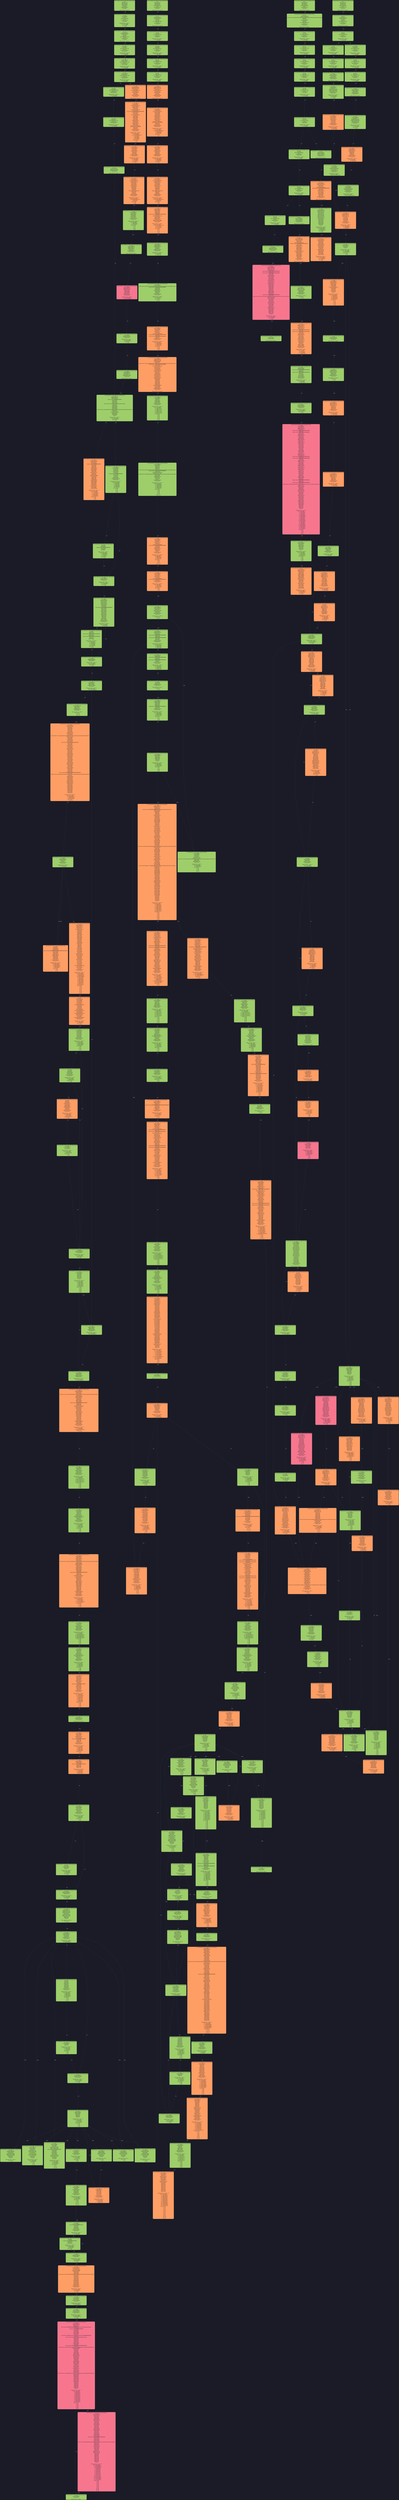 digraph G {
    rankdir=TB;
    node [shape=box, style="filled, rounded", color="#565f89", fontcolor="#c0caf5", fontname="Helvetica", fillcolor="#24283b"];
    edge [color="#414868", fontcolor="#c0caf5", fontname="Helvetica"];
    bgcolor="#1a1b26";
    0 [label="0x8fc795845a14758107c0fb2bd061cfae621aeea6\nPC: 0\n[00] PUSH1 80
[02] PUSH1 40
[04] MSTORE
[05] CALLVALUE
[06] DUP1
[07] ISZERO
[08] PUSH2 0010
[0b] JUMPI

Stack size req: 0, sizeΔ: 1
", fillcolor="#9ece6a", fontcolor="#1a1b26"];
    1 [label="0x8fc795845a14758107c0fb2bd061cfae621aeea6\nPC: 16\n[10] JUMPDEST
[11] POP
[12] PUSH1 04
[14] CALLDATASIZE
[15] LT
[16] PUSH2 01b9
[19] JUMPI

Stack size req: 1, sizeΔ: -1
Entry->Op usage:
	0->17:POP:0
Entry->Exit:
	0->😵
", fillcolor="#9ece6a", fontcolor="#1a1b26"];
    2 [label="0x8fc795845a14758107c0fb2bd061cfae621aeea6\nPC: 26\n[1a] PUSH1 00
[1c] CALLDATALOAD
[1d] PUSH1 e0
[1f] SHR
[20] DUP1
[21] PUSH4 6a627842
[26] GT
[27] PUSH2 00f9
[2a] JUMPI

Stack size req: 0, sizeΔ: 1
", fillcolor="#9ece6a", fontcolor="#1a1b26"];
    3 [label="0x8fc795845a14758107c0fb2bd061cfae621aeea6\nPC: 249\n[f9] JUMPDEST
[fa] DUP1
[fb] PUSH4 23b872dd
[0100] GT
[0101] PUSH2 0166
[0104] JUMPI

Stack size req: 1, sizeΔ: 0
Entry->Op usage:
	0->256:GT:1
", fillcolor="#9ece6a", fontcolor="#1a1b26"];
    4 [label="0x8fc795845a14758107c0fb2bd061cfae621aeea6\nPC: 358\n[0166] JUMPDEST
[0167] DUP1
[0168] PUSH4 095ea7b3
[016d] GT
[016e] PUSH2 0197
[0171] JUMPI

Stack size req: 1, sizeΔ: 0
Entry->Op usage:
	0->365:GT:1
", fillcolor="#9ece6a", fontcolor="#1a1b26"];
    5 [label="0x8fc795845a14758107c0fb2bd061cfae621aeea6\nPC: 407\n[0197] JUMPDEST
[0198] DUP1
[0199] PUSH4 022c0d9f
[019e] EQ
[019f] PUSH2 01be
[01a2] JUMPI

Stack size req: 1, sizeΔ: 0
Entry->Op usage:
	0->414:EQ:1
", fillcolor="#9ece6a", fontcolor="#1a1b26"];
    6 [label="0x8fc795845a14758107c0fb2bd061cfae621aeea6\nPC: 419\n[01a3] DUP1
[01a4] PUSH4 06fdde03
[01a9] EQ
[01aa] PUSH2 0259
[01ad] JUMPI

Stack size req: 1, sizeΔ: 0
Entry->Op usage:
	0->425:EQ:1
", fillcolor="#9ece6a", fontcolor="#1a1b26"];
    7 [label="0x8fc795845a14758107c0fb2bd061cfae621aeea6\nPC: 430\n[01ae] DUP1
[01af] PUSH4 0902f1ac
[01b4] EQ
[01b5] PUSH2 02d6
[01b8] JUMPI

Stack size req: 1, sizeΔ: 0
Entry->Op usage:
	0->436:EQ:1
", fillcolor="#9ece6a", fontcolor="#1a1b26"];
    8 [label="0x8fc795845a14758107c0fb2bd061cfae621aeea6\nPC: 446\n[01be] JUMPDEST
[01bf] PUSH2 0257
[01c2] PUSH1 04
[01c4] DUP1
[01c5] CALLDATASIZE
[01c6] SUB
[01c7] PUSH1 80
[01c9] DUP2
[01ca] LT
[01cb] ISZERO
[01cc] PUSH2 01d4
[01cf] JUMPI

Stack size req: 0, sizeΔ: 3
", fillcolor="#ff9e64", fontcolor="#1a1b26"];
    9 [label="0x8fc795845a14758107c0fb2bd061cfae621aeea6\nPC: 468\n[01d4] JUMPDEST
[01d5] DUP2
[01d6] CALLDATALOAD
[01d7] SWAP2
[01d8] PUSH1 20
[01da] DUP2
[01db] ADD
[01dc] CALLDATALOAD
[01dd] SWAP2
[01de] PUSH20 ffffffffffffffffffffffffffffffffffffffff
[01f3] PUSH1 40
[01f5] DUP4
[01f6] ADD
[01f7] CALLDATALOAD
[01f8] AND
[01f9] SWAP2
[01fa] SWAP1
[01fb] DUP2
[01fc] ADD
[01fd] SWAP1
[01fe] PUSH1 80
[0200] DUP2
[0201] ADD
[0202] PUSH1 60
[0204] DUP3
[0205] ADD
[0206] CALLDATALOAD
[0207] PUSH5 0100000000
[020d] DUP2
[020e] GT
[020f] ISZERO
[0210] PUSH2 0218
[0213] JUMPI

Stack size req: 2, sizeΔ: 5
Entry->Op usage:
	0->508:ADD:1
	1->470:CALLDATALOAD:0
	1->475:ADD:0
	1->502:ADD:0
	1->508:ADD:0
	1->513:ADD:0
	1->517:ADD:0
Entry->Exit:
	0->😵
	1->2
", fillcolor="#ff9e64", fontcolor="#1a1b26"];
    10 [label="0x8fc795845a14758107c0fb2bd061cfae621aeea6\nPC: 536\n[0218] JUMPDEST
[0219] DUP3
[021a] ADD
[021b] DUP4
[021c] PUSH1 20
[021e] DUP3
[021f] ADD
[0220] GT
[0221] ISZERO
[0222] PUSH2 022a
[0225] JUMPI

Stack size req: 4, sizeΔ: 0
Entry->Op usage:
	0->538:ADD:1
	2->538:ADD:0
	3->544:GT:1
Entry->Exit:
	0->😵
", fillcolor="#ff9e64", fontcolor="#1a1b26"];
    11 [label="0x8fc795845a14758107c0fb2bd061cfae621aeea6\nPC: 554\n[022a] JUMPDEST
[022b] DUP1
[022c] CALLDATALOAD
[022d] SWAP1
[022e] PUSH1 20
[0230] ADD
[0231] SWAP2
[0232] DUP5
[0233] PUSH1 01
[0235] DUP4
[0236] MUL
[0237] DUP5
[0238] ADD
[0239] GT
[023a] PUSH5 0100000000
[0240] DUP4
[0241] GT
[0242] OR
[0243] ISZERO
[0244] PUSH2 024c
[0247] JUMPI

Stack size req: 4, sizeΔ: 1
Entry->Op usage:
	0->556:CALLDATALOAD:0
	0->560:ADD:1
	3->569:GT:1
Entry->Exit:
	0->😵
	1->0
", fillcolor="#ff9e64", fontcolor="#1a1b26"];
    12 [label="0x8fc795845a14758107c0fb2bd061cfae621aeea6\nPC: 588\n[024c] JUMPDEST
[024d] POP
[024e] SWAP1
[024f] SWAP3
[0250] POP
[0251] SWAP1
[0252] POP
[0253] PUSH2 0683
[0256] JUMP

Stack size req: 5, sizeΔ: -3
Entry->Op usage:
	0->589:POP:0
	3->594:POP:0
	4->592:POP:0
Entry->Exit:
	0->😵
	1->0
	2->1
	3->😵
	4->😵
", fillcolor="#9ece6a", fontcolor="#1a1b26"];
    13 [label="0x8fc795845a14758107c0fb2bd061cfae621aeea6\nPC: 599\n[0257] JUMPDEST
[0258] STOP

Stack size req: 0, sizeΔ: 0
", fillcolor="#9ece6a", fontcolor="#1a1b26"];
    14 [label="0x8fc795845a14758107c0fb2bd061cfae621aeea6\nPC: 726\n[02d6] JUMPDEST
[02d7] PUSH2 02de
[02da] PUSH2 0d90
[02dd] JUMP

Stack size req: 0, sizeΔ: 1
", fillcolor="#9ece6a", fontcolor="#1a1b26"];
    15 [label="0x8fc795845a14758107c0fb2bd061cfae621aeea6\nPC: 734\n[02de] JUMPDEST
[02df] PUSH1 40
[02e1] DUP1
[02e2] MLOAD
[02e3] PUSH14 ffffffffffffffffffffffffffff
[02f2] SWAP5
[02f3] DUP6
[02f4] AND
[02f5] DUP2
[02f6] MSTORE
[02f7] SWAP3
[02f8] SWAP1
[02f9] SWAP4
[02fa] AND
[02fb] PUSH1 20
[02fd] DUP4
[02fe] ADD
[02ff] MSTORE
[0300] PUSH4 ffffffff
[0305] AND
[0306] DUP2
[0307] DUP4
[0308] ADD
[0309] MSTORE
[030a] SWAP1
[030b] MLOAD
[030c] SWAP1
[030d] DUP2
[030e] SWAP1
[030f] SUB
[0310] PUSH1 60
[0312] ADD
[0313] SWAP1
[0314] RETURN

Stack size req: 3, sizeΔ: -3
Entry->Op usage:
	0->773:AND:1
	0->777:MSTORE:1
	1->762:AND:1
	1->767:MSTORE:1
	2->756:AND:1
	2->758:MSTORE:1
Entry->Exit:
	0->😵
	1->😵
	2->😵
", fillcolor="#ff9e64", fontcolor="#1a1b26"];
    16 [label="0x8fc795845a14758107c0fb2bd061cfae621aeea6\nPC: 1667\n[0683] JUMPDEST
[0684] PUSH1 0c
[0686] SLOAD
[0687] PUSH1 01
[0689] EQ
[068a] PUSH2 06f4
[068d] JUMPI

Stack size req: 0, sizeΔ: 0
", fillcolor="#9ece6a", fontcolor="#1a1b26"];
    17 [label="0x8fc795845a14758107c0fb2bd061cfae621aeea6\nPC: 1780\n[06f4] JUMPDEST
[06f5] PUSH1 00
[06f7] PUSH1 0c
[06f9] SSTORE
[06fa] DUP5
[06fb] ISZERO
[06fc] ISZERO
[06fd] DUP1
[06fe] PUSH2 0707
[0701] JUMPI

Stack size req: 5, sizeΔ: 1
Entry->Op usage:
	4->1787:ISZERO:0
", fillcolor="#f7768e", fontcolor="#1a1b26"];
    18 [label="0x8fc795845a14758107c0fb2bd061cfae621aeea6\nPC: 1799\n[0707] JUMPDEST
[0708] PUSH2 075c
[070b] JUMPI

Stack size req: 1, sizeΔ: -1
Entry->Op usage:
	0->1803:JUMPI:1
Entry->Exit:
	0->😵
", fillcolor="#9ece6a", fontcolor="#1a1b26"];
    19 [label="0x8fc795845a14758107c0fb2bd061cfae621aeea6\nPC: 1884\n[075c] JUMPDEST
[075d] PUSH1 00
[075f] DUP1
[0760] PUSH2 0767
[0763] PUSH2 0d90
[0766] JUMP

Stack size req: 0, sizeΔ: 3
", fillcolor="#9ece6a", fontcolor="#1a1b26"];
    20 [label="0x8fc795845a14758107c0fb2bd061cfae621aeea6\nPC: 1895\n[0767] JUMPDEST
[0768] POP
[0769] SWAP2
[076a] POP
[076b] SWAP2
[076c] POP
[076d] DUP2
[076e] PUSH14 ffffffffffffffffffffffffffff
[077d] AND
[077e] DUP8
[077f] LT
[0780] DUP1
[0781] ISZERO
[0782] PUSH2 079a
[0785] JUMPI

Stack size req: 10, sizeΔ: -2
Entry->Op usage:
	0->1896:POP:0
	2->1917:AND:1
	2->1919:LT:1
	3->1898:POP:0
	4->1900:POP:0
	9->1919:LT:0
Entry->Exit:
	0->😵
	1->1
	2->2
	3->😵
	4->😵
", fillcolor="#9ece6a", fontcolor="#1a1b26"];
    21 [label="0x8fc795845a14758107c0fb2bd061cfae621aeea6\nPC: 1926\n[0786] POP
[0787] DUP1
[0788] PUSH14 ffffffffffffffffffffffffffff
[0797] AND
[0798] DUP7
[0799] LT

Stack size req: 7, sizeΔ: 0
Entry->Op usage:
	0->1926:POP:0
	1->1943:AND:1
	1->1945:LT:1
	6->1945:LT:0
Entry->Exit:
	0->😵
", fillcolor="#9ece6a", fontcolor="#1a1b26"];
    22 [label="0x8fc795845a14758107c0fb2bd061cfae621aeea6\nPC: 1946\n[079a] JUMPDEST
[079b] PUSH2 07ef
[079e] JUMPI

Stack size req: 1, sizeΔ: -1
Entry->Op usage:
	0->1950:JUMPI:1
Entry->Exit:
	0->😵
", fillcolor="#9ece6a", fontcolor="#1a1b26"];
    23 [label="0x8fc795845a14758107c0fb2bd061cfae621aeea6\nPC: 2031\n[07ef] JUMPDEST
[07f0] PUSH1 06
[07f2] SLOAD
[07f3] PUSH1 07
[07f5] SLOAD
[07f6] PUSH1 00
[07f8] SWAP2
[07f9] DUP3
[07fa] SWAP2
[07fb] PUSH20 ffffffffffffffffffffffffffffffffffffffff
[0810] SWAP2
[0811] DUP3
[0812] AND
[0813] SWAP2
[0814] SWAP1
[0815] DUP2
[0816] AND
[0817] SWAP1
[0818] DUP10
[0819] AND
[081a] DUP3
[081b] EQ
[081c] DUP1
[081d] ISZERO
[081e] SWAP1
[081f] PUSH2 0854
[0822] JUMPI

Stack size req: 5, sizeΔ: 5
Entry->Op usage:
	4->2073:AND:0
	4->2075:EQ:1
", fillcolor="#9ece6a", fontcolor="#1a1b26"];
    24 [label="0x8fc795845a14758107c0fb2bd061cfae621aeea6\nPC: 2083\n[0823] POP
[0824] DUP1
[0825] PUSH20 ffffffffffffffffffffffffffffffffffffffff
[083a] AND
[083b] DUP10
[083c] PUSH20 ffffffffffffffffffffffffffffffffffffffff
[0851] AND
[0852] EQ
[0853] ISZERO

Stack size req: 10, sizeΔ: 0
Entry->Op usage:
	0->2083:POP:0
	1->2106:AND:1
	1->2130:EQ:1
	9->2129:AND:1
	9->2130:EQ:0
Entry->Exit:
	0->😵
", fillcolor="#9ece6a", fontcolor="#1a1b26"];
    25 [label="0x8fc795845a14758107c0fb2bd061cfae621aeea6\nPC: 2132\n[0854] JUMPDEST
[0855] PUSH2 08bf
[0858] JUMPI

Stack size req: 1, sizeΔ: -1
Entry->Op usage:
	0->2136:JUMPI:1
Entry->Exit:
	0->😵
", fillcolor="#9ece6a", fontcolor="#1a1b26"];
    26 [label="0x8fc795845a14758107c0fb2bd061cfae621aeea6\nPC: 2239\n[08bf] JUMPDEST
[08c0] DUP11
[08c1] ISZERO
[08c2] PUSH2 08d0
[08c5] JUMPI

Stack size req: 11, sizeΔ: 0
Entry->Op usage:
	10->2241:ISZERO:0
", fillcolor="#9ece6a", fontcolor="#1a1b26"];
    27 [label="0x8fc795845a14758107c0fb2bd061cfae621aeea6\nPC: 2246\n[08c6] PUSH2 08d0
[08c9] DUP3
[08ca] DUP11
[08cb] DUP14
[08cc] PUSH2 1fdb
[08cf] JUMP

Stack size req: 11, sizeΔ: 4
Entry->Exit:
	1->2, 5
	8->1, 12
	10->0, 14
", fillcolor="#9ece6a", fontcolor="#1a1b26"];
    28 [label="0x8fc795845a14758107c0fb2bd061cfae621aeea6\nPC: 2256\n[08d0] JUMPDEST
[08d1] DUP10
[08d2] ISZERO
[08d3] PUSH2 08e1
[08d6] JUMPI

Stack size req: 10, sizeΔ: 0
Entry->Op usage:
	9->2258:ISZERO:0
", fillcolor="#9ece6a", fontcolor="#1a1b26"];
    29 [label="0x8fc795845a14758107c0fb2bd061cfae621aeea6\nPC: 2273\n[08e1] JUMPDEST
[08e2] DUP7
[08e3] ISZERO
[08e4] PUSH2 09c3
[08e7] JUMPI

Stack size req: 7, sizeΔ: 0
Entry->Op usage:
	6->2275:ISZERO:0
", fillcolor="#9ece6a", fontcolor="#1a1b26"];
    30 [label="0x8fc795845a14758107c0fb2bd061cfae621aeea6\nPC: 2499\n[09c3] JUMPDEST
[09c4] PUSH1 40
[09c6] DUP1
[09c7] MLOAD
[09c8] PUSH32 70a0823100000000000000000000000000000000000000000000000000000000
[09e9] DUP2
[09ea] MSTORE
[09eb] ADDRESS
[09ec] PUSH1 04
[09ee] DUP3
[09ef] ADD
[09f0] MSTORE
[09f1] SWAP1
[09f2] MLOAD
[09f3] PUSH20 ffffffffffffffffffffffffffffffffffffffff
[0a08] DUP5
[0a09] AND
[0a0a] SWAP2
[0a0b] PUSH4 70a08231
[0a10] SWAP2
[0a11] PUSH1 24
[0a13] DUP1
[0a14] DUP4
[0a15] ADD
[0a16] SWAP3
[0a17] PUSH1 20
[0a19] SWAP3
[0a1a] SWAP2
[0a1b] SWAP1
[0a1c] DUP3
[0a1d] SWAP1
[0a1e] SUB
[0a1f] ADD
[0a20] DUP2
[0a21] DUP7
[0a22] DUP1
[0a23] EXTCODESIZE
[0a24] ISZERO
[0a25] DUP1
[0a26] ISZERO
[0a27] PUSH2 0a2f
[0a2a] JUMPI

Stack size req: 2, sizeΔ: 9
Entry->Op usage:
	1->2569:AND:0
	1->2595:EXTCODESIZE:0
Entry->Exit:
	1->1, 8, 10
", fillcolor="#ff9e64", fontcolor="#1a1b26"];
    31 [label="0x8fc795845a14758107c0fb2bd061cfae621aeea6\nPC: 2607\n[0a2f] JUMPDEST
[0a30] POP
[0a31] GAS
[0a32] STATICCALL
[0a33] ISZERO
[0a34] DUP1
[0a35] ISZERO
[0a36] PUSH2 0a43
[0a39] JUMPI

Stack size req: 6, sizeΔ: -5
Entry->Op usage:
	0->2608:POP:0
	1->2610:STATICCALL:1
	2->2610:STATICCALL:2
	3->2610:STATICCALL:3
	4->2610:STATICCALL:4
	5->2610:STATICCALL:5
Entry->Exit:
	0->😵
	1->😵
	2->😵
	3->😵
	4->😵
	5->😵
", fillcolor="#9ece6a", fontcolor="#1a1b26"];
    32 [label="0x8fc795845a14758107c0fb2bd061cfae621aeea6\nPC: 2627\n[0a43] JUMPDEST
[0a44] POP
[0a45] POP
[0a46] POP
[0a47] POP
[0a48] PUSH1 40
[0a4a] MLOAD
[0a4b] RETURNDATASIZE
[0a4c] PUSH1 20
[0a4e] DUP2
[0a4f] LT
[0a50] ISZERO
[0a51] PUSH2 0a59
[0a54] JUMPI

Stack size req: 4, sizeΔ: -2
Entry->Op usage:
	0->2628:POP:0
	1->2629:POP:0
	2->2630:POP:0
	3->2631:POP:0
Entry->Exit:
	0->😵
	1->😵
	2->😵
	3->😵
", fillcolor="#9ece6a", fontcolor="#1a1b26"];
    33 [label="0x8fc795845a14758107c0fb2bd061cfae621aeea6\nPC: 2649\n[0a59] JUMPDEST
[0a5a] POP
[0a5b] MLOAD
[0a5c] PUSH1 40
[0a5e] DUP1
[0a5f] MLOAD
[0a60] PUSH32 70a0823100000000000000000000000000000000000000000000000000000000
[0a81] DUP2
[0a82] MSTORE
[0a83] ADDRESS
[0a84] PUSH1 04
[0a86] DUP3
[0a87] ADD
[0a88] MSTORE
[0a89] SWAP1
[0a8a] MLOAD
[0a8b] SWAP2
[0a8c] SWAP6
[0a8d] POP
[0a8e] PUSH20 ffffffffffffffffffffffffffffffffffffffff
[0aa3] DUP4
[0aa4] AND
[0aa5] SWAP2
[0aa6] PUSH4 70a08231
[0aab] SWAP2
[0aac] PUSH1 24
[0aae] DUP1
[0aaf] DUP3
[0ab0] ADD
[0ab1] SWAP3
[0ab2] PUSH1 20
[0ab4] SWAP3
[0ab5] SWAP1
[0ab6] SWAP2
[0ab7] SWAP1
[0ab8] DUP3
[0ab9] SWAP1
[0aba] SUB
[0abb] ADD
[0abc] DUP2
[0abd] DUP7
[0abe] DUP1
[0abf] EXTCODESIZE
[0ac0] ISZERO
[0ac1] DUP1
[0ac2] ISZERO
[0ac3] PUSH2 0acb
[0ac6] JUMPI

Stack size req: 6, sizeΔ: 7
Entry->Op usage:
	0->2650:POP:0
	1->2651:MLOAD:0
	2->2724:AND:0
	2->2751:EXTCODESIZE:0
	5->2701:POP:0
Entry->Exit:
	0->😵
	1->😵
	2->1, 8, 9
	5->😵
", fillcolor="#ff9e64", fontcolor="#1a1b26"];
    34 [label="0x8fc795845a14758107c0fb2bd061cfae621aeea6\nPC: 2763\n[0acb] JUMPDEST
[0acc] POP
[0acd] GAS
[0ace] STATICCALL
[0acf] ISZERO
[0ad0] DUP1
[0ad1] ISZERO
[0ad2] PUSH2 0adf
[0ad5] JUMPI

Stack size req: 6, sizeΔ: -5
Entry->Op usage:
	0->2764:POP:0
	1->2766:STATICCALL:1
	2->2766:STATICCALL:2
	3->2766:STATICCALL:3
	4->2766:STATICCALL:4
	5->2766:STATICCALL:5
Entry->Exit:
	0->😵
	1->😵
	2->😵
	3->😵
	4->😵
	5->😵
", fillcolor="#9ece6a", fontcolor="#1a1b26"];
    35 [label="0x8fc795845a14758107c0fb2bd061cfae621aeea6\nPC: 2783\n[0adf] JUMPDEST
[0ae0] POP
[0ae1] POP
[0ae2] POP
[0ae3] POP
[0ae4] PUSH1 40
[0ae6] MLOAD
[0ae7] RETURNDATASIZE
[0ae8] PUSH1 20
[0aea] DUP2
[0aeb] LT
[0aec] ISZERO
[0aed] PUSH2 0af5
[0af0] JUMPI

Stack size req: 4, sizeΔ: -2
Entry->Op usage:
	0->2784:POP:0
	1->2785:POP:0
	2->2786:POP:0
	3->2787:POP:0
Entry->Exit:
	0->😵
	1->😵
	2->😵
	3->😵
", fillcolor="#9ece6a", fontcolor="#1a1b26"];
    36 [label="0x8fc795845a14758107c0fb2bd061cfae621aeea6\nPC: 2805\n[0af5] JUMPDEST
[0af6] POP
[0af7] MLOAD
[0af8] SWAP3
[0af9] POP
[0afa] PUSH1 00
[0afc] SWAP2
[0afd] POP
[0afe] POP
[0aff] PUSH14 ffffffffffffffffffffffffffff
[0b0e] DUP6
[0b0f] AND
[0b10] DUP11
[0b11] SWAP1
[0b12] SUB
[0b13] DUP4
[0b14] GT
[0b15] PUSH2 0b1f
[0b18] JUMPI

Stack size req: 13, sizeΔ: -3
Entry->Op usage:
	0->2806:POP:0
	1->2807:MLOAD:0
	2->2814:POP:0
	3->2813:POP:0
	4->2809:POP:0
	5->2836:GT:0
	7->2831:AND:0
	7->2834:SUB:0
	12->2834:SUB:1
Entry->Exit:
	0->😵
	1->😵
	2->😵
	3->😵
	4->😵
", fillcolor="#ff9e64", fontcolor="#1a1b26"];
    37 [label="0x8fc795845a14758107c0fb2bd061cfae621aeea6\nPC: 2841\n[0b19] PUSH1 00
[0b1b] PUSH2 0b35
[0b1e] JUMP

Stack size req: 0, sizeΔ: 1
", fillcolor="#9ece6a", fontcolor="#1a1b26"];
    38 [label="0x8fc795845a14758107c0fb2bd061cfae621aeea6\nPC: 2869\n[0b35] JUMPDEST
[0b36] SWAP1
[0b37] POP
[0b38] PUSH1 00
[0b3a] DUP10
[0b3b] DUP6
[0b3c] PUSH14 ffffffffffffffffffffffffffff
[0b4b] AND
[0b4c] SUB
[0b4d] DUP4
[0b4e] GT
[0b4f] PUSH2 0b59
[0b52] JUMPI

Stack size req: 10, sizeΔ: 0
Entry->Op usage:
	1->2871:POP:0
	2->2894:GT:0
	4->2891:AND:1
	4->2892:SUB:0
	9->2892:SUB:1
Entry->Exit:
	0->1
	1->😵
", fillcolor="#ff9e64", fontcolor="#1a1b26"];
    39 [label="0x8fc795845a14758107c0fb2bd061cfae621aeea6\nPC: 2905\n[0b59] JUMPDEST
[0b5a] DUP10
[0b5b] DUP6
[0b5c] PUSH14 ffffffffffffffffffffffffffff
[0b6b] AND
[0b6c] SUB
[0b6d] DUP4
[0b6e] SUB

Stack size req: 10, sizeΔ: 1
Entry->Op usage:
	2->2926:SUB:0
	4->2923:AND:1
	4->2924:SUB:0
	9->2924:SUB:1
", fillcolor="#ff9e64", fontcolor="#1a1b26"];
    40 [label="0x8fc795845a14758107c0fb2bd061cfae621aeea6\nPC: 2927\n[0b6f] JUMPDEST
[0b70] SWAP1
[0b71] POP
[0b72] PUSH1 00
[0b74] DUP3
[0b75] GT
[0b76] DUP1
[0b77] PUSH2 0b80
[0b7a] JUMPI

Stack size req: 3, sizeΔ: 0
Entry->Op usage:
	1->2929:POP:0
	2->2933:GT:0
Entry->Exit:
	0->1
	1->😵
", fillcolor="#9ece6a", fontcolor="#1a1b26"];
    41 [label="0x8fc795845a14758107c0fb2bd061cfae621aeea6\nPC: 2939\n[0b7b] POP
[0b7c] PUSH1 00
[0b7e] DUP2
[0b7f] GT

Stack size req: 2, sizeΔ: 0
Entry->Op usage:
	0->2939:POP:0
	1->2943:GT:0
Entry->Exit:
	0->😵
", fillcolor="#9ece6a", fontcolor="#1a1b26"];
    42 [label="0x8fc795845a14758107c0fb2bd061cfae621aeea6\nPC: 2944\n[0b80] JUMPDEST
[0b81] PUSH2 0bd5
[0b84] JUMPI

Stack size req: 1, sizeΔ: -1
Entry->Op usage:
	0->2948:JUMPI:1
Entry->Exit:
	0->😵
", fillcolor="#9ece6a", fontcolor="#1a1b26"];
    43 [label="0x8fc795845a14758107c0fb2bd061cfae621aeea6\nPC: 3029\n[0bd5] JUMPDEST
[0bd6] PUSH1 00
[0bd8] PUSH2 0c09
[0bdb] PUSH2 0beb
[0bde] DUP5
[0bdf] PUSH1 03
[0be1] PUSH4 ffffffff
[0be6] PUSH2 21e8
[0be9] AND
[0bea] JUMP
Indirect!

Stack size req: 2, sizeΔ: 5
Entry->Exit:
	1->1, 6
", fillcolor="#9ece6a", fontcolor="#1a1b26"];
    44 [label="0x8fc795845a14758107c0fb2bd061cfae621aeea6\nPC: 3051\n[0beb] JUMPDEST
[0bec] PUSH2 0bfd
[0bef] DUP8
[0bf0] PUSH2 03e8
[0bf3] PUSH4 ffffffff
[0bf8] PUSH2 21e8
[0bfb] AND
[0bfc] JUMP
Indirect!

Stack size req: 7, sizeΔ: 3
Entry->Exit:
	6->1, 9
", fillcolor="#9ece6a", fontcolor="#1a1b26"];
    45 [label="0x8fc795845a14758107c0fb2bd061cfae621aeea6\nPC: 3069\n[0bfd] JUMPDEST
[0bfe] SWAP1
[0bff] PUSH4 ffffffff
[0c04] PUSH2 226e
[0c07] AND
[0c08] JUMP
Indirect!

Stack size req: 2, sizeΔ: 0
Entry->Exit:
	0->1
	1->0
", fillcolor="#9ece6a", fontcolor="#1a1b26"];
    46 [label="0x8fc795845a14758107c0fb2bd061cfae621aeea6\nPC: 3081\n[0c09] JUMPDEST
[0c0a] SWAP1
[0c0b] POP
[0c0c] PUSH1 00
[0c0e] PUSH2 0c21
[0c11] PUSH2 0beb
[0c14] DUP5
[0c15] PUSH1 03
[0c17] PUSH4 ffffffff
[0c1c] PUSH2 21e8
[0c1f] AND
[0c20] JUMP
Indirect!

Stack size req: 3, sizeΔ: 4
Entry->Op usage:
	1->3083:POP:0
Entry->Exit:
	0->5
	1->😵
	2->1, 6
", fillcolor="#9ece6a", fontcolor="#1a1b26"];
    47 [label="0x8fc795845a14758107c0fb2bd061cfae621aeea6\nPC: 3105\n[0c21] JUMPDEST
[0c22] SWAP1
[0c23] POP
[0c24] PUSH2 0c59
[0c27] PUSH3 0f4240
[0c2b] PUSH2 0c4d
[0c2e] PUSH14 ffffffffffffffffffffffffffff
[0c3d] DUP12
[0c3e] DUP2
[0c3f] AND
[0c40] SWAP1
[0c41] DUP12
[0c42] AND
[0c43] PUSH4 ffffffff
[0c48] PUSH2 21e8
[0c4b] AND
[0c4c] JUMP
Indirect!

Stack size req: 9, sizeΔ: 4
Entry->Op usage:
	1->3107:POP:0
	7->3138:AND:0
	8->3135:AND:1
Entry->Exit:
	0->5
	1->😵
	7->0, 11
	8->1, 12
", fillcolor="#9ece6a", fontcolor="#1a1b26"];
    48 [label="0x8fc795845a14758107c0fb2bd061cfae621aeea6\nPC: 3149\n[0c4d] JUMPDEST
[0c4e] SWAP1
[0c4f] PUSH4 ffffffff
[0c54] PUSH2 21e8
[0c57] AND
[0c58] JUMP
Indirect!

Stack size req: 2, sizeΔ: 0
Entry->Exit:
	0->1
	1->0
", fillcolor="#9ece6a", fontcolor="#1a1b26"];
    49 [label="0x8fc795845a14758107c0fb2bd061cfae621aeea6\nPC: 3161\n[0c59] JUMPDEST
[0c5a] PUSH2 0c69
[0c5d] DUP4
[0c5e] DUP4
[0c5f] PUSH4 ffffffff
[0c64] PUSH2 21e8
[0c67] AND
[0c68] JUMP
Indirect!

Stack size req: 3, sizeΔ: 3
Entry->Exit:
	1->0, 4
	2->1, 5
", fillcolor="#9ece6a", fontcolor="#1a1b26"];
    50 [label="0x8fc795845a14758107c0fb2bd061cfae621aeea6\nPC: 3177\n[0c69] JUMPDEST
[0c6a] LT
[0c6b] ISZERO
[0c6c] PUSH2 0cd6
[0c6f] JUMPI

Stack size req: 2, sizeΔ: -2
Entry->Op usage:
	0->3178:LT:0
	1->3178:LT:1
Entry->Exit:
	0->😵
	1->😵
", fillcolor="#9ece6a", fontcolor="#1a1b26"];
    51 [label="0x8fc795845a14758107c0fb2bd061cfae621aeea6\nPC: 3286\n[0cd6] JUMPDEST
[0cd7] POP
[0cd8] POP
[0cd9] PUSH2 0ce4
[0cdc] DUP5
[0cdd] DUP5
[0cde] DUP9
[0cdf] DUP9
[0ce0] PUSH2 22e0
[0ce3] JUMP

Stack size req: 8, sizeΔ: 3
Entry->Op usage:
	0->3287:POP:0
	1->3288:POP:0
Entry->Exit:
	0->😵
	1->😵
	4->2, 7
	5->3, 8
	6->0, 9
	7->1, 10
", fillcolor="#9ece6a", fontcolor="#1a1b26"];
    52 [label="0x8fc795845a14758107c0fb2bd061cfae621aeea6\nPC: 3300\n[0ce4] JUMPDEST
[0ce5] PUSH1 40
[0ce7] DUP1
[0ce8] MLOAD
[0ce9] DUP4
[0cea] DUP2
[0ceb] MSTORE
[0cec] PUSH1 20
[0cee] DUP2
[0cef] ADD
[0cf0] DUP4
[0cf1] SWAP1
[0cf2] MSTORE
[0cf3] DUP1
[0cf4] DUP3
[0cf5] ADD
[0cf6] DUP14
[0cf7] SWAP1
[0cf8] MSTORE
[0cf9] PUSH1 60
[0cfb] DUP2
[0cfc] ADD
[0cfd] DUP13
[0cfe] SWAP1
[0cff] MSTORE
[0d00] SWAP1
[0d01] MLOAD
[0d02] PUSH20 ffffffffffffffffffffffffffffffffffffffff
[0d17] DUP12
[0d18] AND
[0d19] SWAP2
[0d1a] CALLER
[0d1b] SWAP2
[0d1c] PUSH32 d78ad95fa46c994b6551d0da85fc275fe613ce37657fb8d5e3d130840159d822
[0d3d] SWAP2
[0d3e] DUP2
[0d3f] SWAP1
[0d40] SUB
[0d41] PUSH1 80
[0d43] ADD
[0d44] SWAP1
[0d45] LOG3
[0d46] POP
[0d47] POP
[0d48] PUSH1 01
[0d4a] PUSH1 0c
[0d4c] SSTORE
[0d4d] POP
[0d4e] POP
[0d4f] POP
[0d50] POP
[0d51] POP
[0d52] POP
[0d53] POP
[0d54] POP
[0d55] POP
[0d56] JUMP
Indirect!

Stack size req: 12, sizeΔ: -12
Entry->Op usage:
	0->3314:MSTORE:1
	0->3398:POP:0
	1->3307:MSTORE:1
	1->3399:POP:0
	2->3405:POP:0
	3->3406:POP:0
	4->3407:POP:0
	5->3408:POP:0
	6->3409:POP:0
	7->3410:POP:0
	8->3352:AND:0
	8->3397:LOG3:4
	8->3411:POP:0
	9->3327:MSTORE:1
	9->3412:POP:0
	10->3320:MSTORE:1
	10->3413:POP:0
	11->3414:JUMP:0
Entry->Exit:
	0->😵
	1->😵
	2->😵
	3->😵
	4->😵
	5->😵
	6->😵
	7->😵
	8->😵
	9->😵
	10->😵
	11->😵
", fillcolor="#f7768e", fontcolor="#1a1b26"];
    53 [label="0x8fc795845a14758107c0fb2bd061cfae621aeea6\nPC: 3472\n[0d90] JUMPDEST
[0d91] PUSH1 08
[0d93] SLOAD
[0d94] PUSH14 ffffffffffffffffffffffffffff
[0da3] DUP1
[0da4] DUP3
[0da5] AND
[0da6] SWAP3
[0da7] PUSH15 010000000000000000000000000000
[0db7] DUP4
[0db8] DIV
[0db9] SWAP1
[0dba] SWAP2
[0dbb] AND
[0dbc] SWAP2
[0dbd] PUSH29 0100000000000000000000000000000000000000000000000000000000
[0ddb] SWAP1
[0ddc] DIV
[0ddd] PUSH4 ffffffff
[0de2] AND
[0de3] SWAP1
[0de4] JUMP
Indirect!

Stack size req: 1, sizeΔ: 2
Entry->Op usage:
	0->3556:JUMP:0
Entry->Exit:
	0->😵
", fillcolor="#9ece6a", fontcolor="#1a1b26"];
    54 [label="0x8fc795845a14758107c0fb2bd061cfae621aeea6\nPC: 3574\n[0df6] JUMPDEST
[0df7] SWAP3
[0df8] SWAP2
[0df9] POP
[0dfa] POP
[0dfb] JUMP
Indirect!

Stack size req: 4, sizeΔ: -3
Entry->Op usage:
	1->3578:POP:0
	2->3577:POP:0
	3->3579:JUMP:0
Entry->Exit:
	0->0
	1->😵
	2->😵
	3->😵
", fillcolor="#9ece6a", fontcolor="#1a1b26"];
    55 [label="0x8fc795845a14758107c0fb2bd061cfae621aeea6\nPC: 8155\n[1fdb] JUMPDEST
[1fdc] PUSH1 40
[1fde] DUP1
[1fdf] MLOAD
[1fe0] DUP1
[1fe1] DUP3
[1fe2] ADD
[1fe3] DUP3
[1fe4] MSTORE
[1fe5] PUSH1 19
[1fe7] DUP2
[1fe8] MSTORE
[1fe9] PUSH32 7472616e7366657228616464726573732c75696e743235362900000000000000
[200a] PUSH1 20
[200c] SWAP2
[200d] DUP3
[200e] ADD
[200f] MSTORE
[2010] DUP2
[2011] MLOAD
[2012] PUSH20 ffffffffffffffffffffffffffffffffffffffff
[2027] DUP6
[2028] DUP2
[2029] AND
[202a] PUSH1 24
[202c] DUP4
[202d] ADD
[202e] MSTORE
[202f] PUSH1 44
[2031] DUP1
[2032] DUP4
[2033] ADD
[2034] DUP7
[2035] SWAP1
[2036] MSTORE
[2037] DUP5
[2038] MLOAD
[2039] DUP1
[203a] DUP5
[203b] SUB
[203c] SWAP1
[203d] SWAP2
[203e] ADD
[203f] DUP2
[2040] MSTORE
[2041] PUSH1 64
[2043] SWAP1
[2044] SWAP3
[2045] ADD
[2046] DUP5
[2047] MSTORE
[2048] SWAP2
[2049] DUP2
[204a] ADD
[204b] DUP1
[204c] MLOAD
[204d] PUSH28 ffffffffffffffffffffffffffffffffffffffffffffffffffffffff
[206a] AND
[206b] PUSH32 a9059cbb00000000000000000000000000000000000000000000000000000000
[208c] OR
[208d] DUP2
[208e] MSTORE
[208f] SWAP3
[2090] MLOAD
[2091] DUP2
[2092] MLOAD
[2093] PUSH1 00
[2095] SWAP5
[2096] PUSH1 60
[2098] SWAP5
[2099] DUP10
[209a] AND
[209b] SWAP4
[209c] SWAP3
[209d] SWAP2
[209e] DUP3
[209f] SWAP2
[20a0] SWAP1
[20a1] DUP1
[20a2] DUP4
[20a3] DUP4

Stack size req: 3, sizeΔ: 11
Entry->Op usage:
	0->8246:MSTORE:1
	1->8233:AND:1
	1->8238:MSTORE:1
	2->8346:AND:0
Entry->Exit:
	2->8, 13
", fillcolor="#ff9e64", fontcolor="#1a1b26"];
    56 [label="0x8fc795845a14758107c0fb2bd061cfae621aeea6\nPC: 8356\n[20a4] JUMPDEST
[20a5] PUSH1 20
[20a7] DUP4
[20a8] LT
[20a9] PUSH2 20e1
[20ac] JUMPI

Stack size req: 3, sizeΔ: 0
Entry->Op usage:
	2->8360:LT:0
", fillcolor="#9ece6a", fontcolor="#1a1b26"];
    57 [label="0x8fc795845a14758107c0fb2bd061cfae621aeea6\nPC: 8365\n[20ad] DUP1
[20ae] MLOAD
[20af] DUP3
[20b0] MSTORE
[20b1] PUSH32 ffffffffffffffffffffffffffffffffffffffffffffffffffffffffffffffe0
[20d2] SWAP1
[20d3] SWAP3
[20d4] ADD
[20d5] SWAP2
[20d6] PUSH1 20
[20d8] SWAP2
[20d9] DUP3
[20da] ADD
[20db] SWAP2
[20dc] ADD
[20dd] PUSH2 20a4
[20e0] JUMP

Stack size req: 3, sizeΔ: 0
Entry->Op usage:
	0->8366:MLOAD:0
	0->8412:ADD:1
	1->8368:MSTORE:0
	1->8410:ADD:1
	2->8404:ADD:0
Entry->Exit:
	0->😵
	1->😵
	2->😵
", fillcolor="#ff9e64", fontcolor="#1a1b26"];
    58 [label="0x8fc795845a14758107c0fb2bd061cfae621aeea6\nPC: 8417\n[20e1] JUMPDEST
[20e2] PUSH1 01
[20e4] DUP4
[20e5] PUSH1 20
[20e7] SUB
[20e8] PUSH2 0100
[20eb] EXP
[20ec] SUB
[20ed] DUP1
[20ee] NOT
[20ef] DUP3
[20f0] MLOAD
[20f1] AND
[20f2] DUP2
[20f3] DUP5
[20f4] MLOAD
[20f5] AND
[20f6] DUP1
[20f7] DUP3
[20f8] OR
[20f9] DUP6
[20fa] MSTORE
[20fb] POP
[20fc] POP
[20fd] POP
[20fe] POP
[20ff] POP
[2100] POP
[2101] SWAP1
[2102] POP
[2103] ADD
[2104] SWAP2
[2105] POP
[2106] POP
[2107] PUSH1 00
[2109] PUSH1 40
[210b] MLOAD
[210c] DUP1
[210d] DUP4
[210e] SUB
[210f] DUP2
[2110] PUSH1 00
[2112] DUP7
[2113] GAS
[2114] CALL
[2115] SWAP2
[2116] POP
[2117] POP
[2118] RETURNDATASIZE
[2119] DUP1
[211a] PUSH1 00
[211c] DUP2
[211d] EQ
[211e] PUSH2 2143
[2121] JUMPI

Stack size req: 9, sizeΔ: -6
Entry->Op usage:
	0->8432:MLOAD:0
	0->8446:POP:0
	1->8436:MLOAD:0
	1->8442:MSTORE:0
	1->8447:POP:0
	2->8423:SUB:1
	2->8448:POP:0
	3->8451:ADD:0
	4->8450:POP:0
	5->8451:ADD:1
	6->8454:POP:0
	7->8453:POP:0
	8->8468:CALL:1
	8->8470:POP:0
Entry->Exit:
	0->😵
	1->😵
	2->😵
	3->😵
	4->😵
	5->😵
	6->😵
	7->😵
	8->😵
", fillcolor="#ff9e64", fontcolor="#1a1b26"];
    59 [label="0x8fc795845a14758107c0fb2bd061cfae621aeea6\nPC: 8482\n[2122] PUSH1 40
[2124] MLOAD
[2125] SWAP2
[2126] POP
[2127] PUSH1 1f
[2129] NOT
[212a] PUSH1 3f
[212c] RETURNDATASIZE
[212d] ADD
[212e] AND
[212f] DUP3
[2130] ADD
[2131] PUSH1 40
[2133] MSTORE
[2134] RETURNDATASIZE
[2135] DUP3
[2136] MSTORE
[2137] RETURNDATASIZE
[2138] PUSH1 00
[213a] PUSH1 20
[213c] DUP5
[213d] ADD
[213e] RETURNDATACOPY
[213f] PUSH2 2148
[2142] JUMP

Stack size req: 2, sizeΔ: 0
Entry->Op usage:
	1->8486:POP:0
Entry->Exit:
	1->😵
", fillcolor="#ff9e64", fontcolor="#1a1b26"];
    60 [label="0x8fc795845a14758107c0fb2bd061cfae621aeea6\nPC: 8520\n[2148] JUMPDEST
[2149] POP
[214a] SWAP2
[214b] POP
[214c] SWAP2
[214d] POP
[214e] DUP2
[214f] DUP1
[2150] ISZERO
[2151] PUSH2 2176
[2154] JUMPI

Stack size req: 5, sizeΔ: -2
Entry->Op usage:
	0->8521:POP:0
	2->8528:ISZERO:0
	3->8523:POP:0
	4->8525:POP:0
Entry->Exit:
	0->😵
	1->1
	2->0, 2
	3->😵
	4->😵
", fillcolor="#9ece6a", fontcolor="#1a1b26"];
    61 [label="0x8fc795845a14758107c0fb2bd061cfae621aeea6\nPC: 8533\n[2155] POP
[2156] DUP1
[2157] MLOAD
[2158] ISZERO
[2159] DUP1
[215a] PUSH2 2176
[215d] JUMPI

Stack size req: 2, sizeΔ: 0
Entry->Op usage:
	0->8533:POP:0
	1->8535:MLOAD:0
Entry->Exit:
	0->😵
", fillcolor="#9ece6a", fontcolor="#1a1b26"];
    62 [label="0x8fc795845a14758107c0fb2bd061cfae621aeea6\nPC: 8542\n[215e] POP
[215f] DUP1
[2160] DUP1
[2161] PUSH1 20
[2163] ADD
[2164] SWAP1
[2165] MLOAD
[2166] PUSH1 20
[2168] DUP2
[2169] LT
[216a] ISZERO
[216b] PUSH2 2173
[216e] JUMPI

Stack size req: 2, sizeΔ: 1
Entry->Op usage:
	0->8542:POP:0
	1->8547:ADD:1
	1->8549:MLOAD:0
Entry->Exit:
	0->😵
", fillcolor="#ff9e64", fontcolor="#1a1b26"];
    63 [label="0x8fc795845a14758107c0fb2bd061cfae621aeea6\nPC: 8563\n[2173] JUMPDEST
[2174] POP
[2175] MLOAD

Stack size req: 2, sizeΔ: -1
Entry->Op usage:
	0->8564:POP:0
	1->8565:MLOAD:0
Entry->Exit:
	0->😵
	1->😵
", fillcolor="#9ece6a", fontcolor="#1a1b26"];
    64 [label="0x8fc795845a14758107c0fb2bd061cfae621aeea6\nPC: 8566\n[2176] JUMPDEST
[2177] PUSH2 21e1
[217a] JUMPI

Stack size req: 1, sizeΔ: -1
Entry->Op usage:
	0->8570:JUMPI:1
Entry->Exit:
	0->😵
", fillcolor="#9ece6a", fontcolor="#1a1b26"];
    65 [label="0x8fc795845a14758107c0fb2bd061cfae621aeea6\nPC: 8673\n[21e1] JUMPDEST
[21e2] POP
[21e3] POP
[21e4] POP
[21e5] POP
[21e6] POP
[21e7] JUMP
Indirect!

Stack size req: 6, sizeΔ: -6
Entry->Op usage:
	0->8674:POP:0
	1->8675:POP:0
	2->8676:POP:0
	3->8677:POP:0
	4->8678:POP:0
	5->8679:JUMP:0
Entry->Exit:
	0->😵
	1->😵
	2->😵
	3->😵
	4->😵
	5->😵
", fillcolor="#9ece6a", fontcolor="#1a1b26"];
    66 [label="0x8fc795845a14758107c0fb2bd061cfae621aeea6\nPC: 8680\n[21e8] JUMPDEST
[21e9] PUSH1 00
[21eb] DUP2
[21ec] ISZERO
[21ed] DUP1
[21ee] PUSH2 2203
[21f1] JUMPI

Stack size req: 1, sizeΔ: 2
Entry->Op usage:
	0->8684:ISZERO:0
", fillcolor="#9ece6a", fontcolor="#1a1b26"];
    67 [label="0x8fc795845a14758107c0fb2bd061cfae621aeea6\nPC: 8690\n[21f2] POP
[21f3] POP
[21f4] DUP1
[21f5] DUP3
[21f6] MUL
[21f7] DUP3
[21f8] DUP3
[21f9] DUP3
[21fa] DUP2
[21fb] PUSH2 2200
[21fe] JUMPI

Stack size req: 4, sizeΔ: 2
Entry->Op usage:
	0->8690:POP:0
	1->8691:POP:0
	2->8694:MUL:1
	2->8702:JUMPI:1
	3->8694:MUL:0
Entry->Exit:
	0->😵
	1->😵
	2->1, 4
	3->2, 5
", fillcolor="#9ece6a", fontcolor="#1a1b26"];
    68 [label="0x8fc795845a14758107c0fb2bd061cfae621aeea6\nPC: 8704\n[2200] JUMPDEST
[2201] DIV
[2202] EQ

Stack size req: 3, sizeΔ: -2
Entry->Op usage:
	0->8705:DIV:0
	1->8705:DIV:1
	2->8706:EQ:1
Entry->Exit:
	0->😵
	1->😵
	2->😵
", fillcolor="#9ece6a", fontcolor="#1a1b26"];
    69 [label="0x8fc795845a14758107c0fb2bd061cfae621aeea6\nPC: 8707\n[2203] JUMPDEST
[2204] PUSH2 0df6
[2207] JUMPI

Stack size req: 1, sizeΔ: -1
Entry->Op usage:
	0->8711:JUMPI:1
Entry->Exit:
	0->😵
", fillcolor="#9ece6a", fontcolor="#1a1b26"];
    70 [label="0x8fc795845a14758107c0fb2bd061cfae621aeea6\nPC: 8814\n[226e] JUMPDEST
[226f] DUP1
[2270] DUP3
[2271] SUB
[2272] DUP3
[2273] DUP2
[2274] GT
[2275] ISZERO
[2276] PUSH2 0df6
[2279] JUMPI

Stack size req: 2, sizeΔ: 1
Entry->Op usage:
	0->8817:SUB:1
	1->8817:SUB:0
	1->8820:GT:1
", fillcolor="#ff9e64", fontcolor="#1a1b26"];
    71 [label="0x8fc795845a14758107c0fb2bd061cfae621aeea6\nPC: 8928\n[22e0] JUMPDEST
[22e1] PUSH14 ffffffffffffffffffffffffffff
[22f0] DUP5
[22f1] GT
[22f2] DUP1
[22f3] ISZERO
[22f4] SWAP1
[22f5] PUSH2 230c
[22f8] JUMPI

Stack size req: 4, sizeΔ: 1
Entry->Op usage:
	3->8945:GT:0
", fillcolor="#9ece6a", fontcolor="#1a1b26"];
    72 [label="0x8fc795845a14758107c0fb2bd061cfae621aeea6\nPC: 8953\n[22f9] POP
[22fa] PUSH14 ffffffffffffffffffffffffffff
[2309] DUP4
[230a] GT
[230b] ISZERO

Stack size req: 4, sizeΔ: 0
Entry->Op usage:
	0->8953:POP:0
	3->8970:GT:0
Entry->Exit:
	0->😵
", fillcolor="#9ece6a", fontcolor="#1a1b26"];
    73 [label="0x8fc795845a14758107c0fb2bd061cfae621aeea6\nPC: 8972\n[230c] JUMPDEST
[230d] PUSH2 2377
[2310] JUMPI

Stack size req: 1, sizeΔ: -1
Entry->Op usage:
	0->8976:JUMPI:1
Entry->Exit:
	0->😵
", fillcolor="#9ece6a", fontcolor="#1a1b26"];
    74 [label="0x8fc795845a14758107c0fb2bd061cfae621aeea6\nPC: 9079\n[2377] JUMPDEST
[2378] PUSH1 08
[237a] SLOAD
[237b] PUSH4 ffffffff
[2380] TIMESTAMP
[2381] DUP2
[2382] AND
[2383] SWAP2
[2384] PUSH29 0100000000000000000000000000000000000000000000000000000000
[23a2] SWAP1
[23a3] DIV
[23a4] DUP2
[23a5] AND
[23a6] DUP3
[23a7] SUB
[23a8] SWAP1
[23a9] DUP2
[23aa] AND
[23ab] ISZERO
[23ac] DUP1
[23ad] ISZERO
[23ae] SWAP1
[23af] PUSH2 23c7
[23b2] JUMPI

Stack size req: 1, sizeΔ: 2
Entry->Op usage:
	0->9123:DIV:0
Entry->Exit:
	0->😵
", fillcolor="#ff9e64", fontcolor="#1a1b26"];
    75 [label="0x8fc795845a14758107c0fb2bd061cfae621aeea6\nPC: 9159\n[23c7] JUMPDEST
[23c8] DUP1
[23c9] ISZERO
[23ca] PUSH2 23e2
[23cd] JUMPI

Stack size req: 1, sizeΔ: 0
Entry->Op usage:
	0->9161:ISZERO:0
", fillcolor="#9ece6a", fontcolor="#1a1b26"];
    76 [label="0x8fc795845a14758107c0fb2bd061cfae621aeea6\nPC: 9186\n[23e2] JUMPDEST
[23e3] ISZERO
[23e4] PUSH2 2492
[23e7] JUMPI

Stack size req: 1, sizeΔ: -1
Entry->Op usage:
	0->9187:ISZERO:0
Entry->Exit:
	0->😵
", fillcolor="#9ece6a", fontcolor="#1a1b26"];
    77 [label="0x8fc795845a14758107c0fb2bd061cfae621aeea6\nPC: 9362\n[2492] JUMPDEST
[2493] PUSH1 08
[2495] DUP1
[2496] SLOAD
[2497] PUSH32 ffffffffffffffffffffffffffffffffffff0000000000000000000000000000
[24b8] AND
[24b9] PUSH14 ffffffffffffffffffffffffffff
[24c8] DUP9
[24c9] DUP2
[24ca] AND
[24cb] SWAP2
[24cc] SWAP1
[24cd] SWAP2
[24ce] OR
[24cf] PUSH32 ffffffff0000000000000000000000000000ffffffffffffffffffffffffffff
[24f0] AND
[24f1] PUSH15 010000000000000000000000000000
[2501] DUP9
[2502] DUP4
[2503] AND
[2504] DUP2
[2505] MUL
[2506] SWAP2
[2507] SWAP1
[2508] SWAP2
[2509] OR
[250a] PUSH28 ffffffffffffffffffffffffffffffffffffffffffffffffffffffff
[2527] AND
[2528] PUSH29 0100000000000000000000000000000000000000000000000000000000
[2546] PUSH4 ffffffff
[254b] DUP8
[254c] AND
[254d] MUL
[254e] OR
[254f] SWAP3
[2550] DUP4
[2551] SWAP1
[2552] SSTORE
[2553] PUSH1 40
[2555] DUP1
[2556] MLOAD
[2557] DUP5
[2558] DUP5
[2559] AND
[255a] DUP2
[255b] MSTORE
[255c] SWAP2
[255d] SWAP1
[255e] SWAP4
[255f] DIV
[2560] SWAP1
[2561] SWAP2
[2562] AND
[2563] PUSH1 20
[2565] DUP3
[2566] ADD
[2567] MSTORE
[2568] DUP2
[2569] MLOAD
[256a] PUSH32 1c411e9a96e071241c2f21f7726b17ae89e3cab4c78be50e062b03a9fffbbad1
[258b] SWAP3
[258c] SWAP2
[258d] DUP2
[258e] SWAP1
[258f] SUB
[2590] SWAP1
[2591] SWAP2
[2592] ADD
[2593] SWAP1
[2594] LOG1
[2595] POP
[2596] POP
[2597] POP
[2598] POP
[2599] POP
[259a] POP
[259b] JUMP
Indirect!

Stack size req: 7, sizeΔ: -7
Entry->Op usage:
	0->9621:POP:0
	1->9548:AND:0
	1->9549:MUL:0
	1->9622:POP:0
	2->9623:POP:0
	3->9624:POP:0
	4->9475:AND:1
	4->9477:MUL:1
	4->9625:POP:0
	5->9418:AND:1
	5->9422:OR:0
	5->9626:POP:0
	6->9627:JUMP:0
Entry->Exit:
	0->😵
	1->😵
	2->😵
	3->😵
	4->😵
	5->😵
	6->😵
", fillcolor="#f7768e", fontcolor="#1a1b26"];
    78 [label="0x7a250d5630b4cf539739df2c5dacb4c659f2488d\nPC: 0\n[00] PUSH1 80
[02] PUSH1 40
[04] MSTORE
[05] PUSH1 04
[07] CALLDATASIZE
[08] LT
[09] PUSH2 018f
[0c] JUMPI

Stack size req: 0, sizeΔ: 0
", fillcolor="#9ece6a", fontcolor="#1a1b26"];
    79 [label="0x7a250d5630b4cf539739df2c5dacb4c659f2488d\nPC: 13\n[0d] PUSH1 00
[0f] CALLDATALOAD
[10] PUSH1 e0
[12] SHR
[13] DUP1
[14] PUSH4 8803dbee
[19] GT
[1a] PUSH2 00d6
[1d] JUMPI

Stack size req: 0, sizeΔ: 1
", fillcolor="#9ece6a", fontcolor="#1a1b26"];
    80 [label="0x7a250d5630b4cf539739df2c5dacb4c659f2488d\nPC: 30\n[1e] DUP1
[1f] PUSH4 c45a0155
[24] GT
[25] PUSH2 007f
[28] JUMPI

Stack size req: 1, sizeΔ: 0
Entry->Op usage:
	0->36:GT:1
", fillcolor="#9ece6a", fontcolor="#1a1b26"];
    81 [label="0x7a250d5630b4cf539739df2c5dacb4c659f2488d\nPC: 127\n[7f] JUMPDEST
[80] DUP1
[81] PUSH4 af2979eb
[86] GT
[87] PUSH2 00b0
[8a] JUMPI

Stack size req: 1, sizeΔ: 0
Entry->Op usage:
	0->134:GT:1
", fillcolor="#9ece6a", fontcolor="#1a1b26"];
    82 [label="0x7a250d5630b4cf539739df2c5dacb4c659f2488d\nPC: 139\n[8b] DUP1
[8c] PUSH4 af2979eb
[91] EQ
[92] PUSH2 09c8
[95] JUMPI

Stack size req: 1, sizeΔ: 0
Entry->Op usage:
	0->145:EQ:1
", fillcolor="#9ece6a", fontcolor="#1a1b26"];
    83 [label="0x7a250d5630b4cf539739df2c5dacb4c659f2488d\nPC: 150\n[96] DUP1
[97] PUSH4 b6f9de95
[9c] EQ
[9d] PUSH2 0a28
[a0] JUMPI

Stack size req: 1, sizeΔ: 0
Entry->Op usage:
	0->156:EQ:1
", fillcolor="#9ece6a", fontcolor="#1a1b26"];
    84 [label="0x7a250d5630b4cf539739df2c5dacb4c659f2488d\nPC: 467\n[01d3] JUMPDEST
[01d4] STOP

Stack size req: 0, sizeΔ: 0
", fillcolor="#9ece6a", fontcolor="#1a1b26"];
    85 [label="0x7a250d5630b4cf539739df2c5dacb4c659f2488d\nPC: 2600\n[0a28] JUMPDEST
[0a29] PUSH2 01d3
[0a2c] PUSH1 04
[0a2e] DUP1
[0a2f] CALLDATASIZE
[0a30] SUB
[0a31] PUSH1 80
[0a33] DUP2
[0a34] LT
[0a35] ISZERO
[0a36] PUSH2 0a3e
[0a39] JUMPI

Stack size req: 0, sizeΔ: 3
", fillcolor="#ff9e64", fontcolor="#1a1b26"];
    86 [label="0x7a250d5630b4cf539739df2c5dacb4c659f2488d\nPC: 2622\n[0a3e] JUMPDEST
[0a3f] DUP2
[0a40] CALLDATALOAD
[0a41] SWAP2
[0a42] SWAP1
[0a43] DUP2
[0a44] ADD
[0a45] SWAP1
[0a46] PUSH1 40
[0a48] DUP2
[0a49] ADD
[0a4a] PUSH1 20
[0a4c] DUP3
[0a4d] ADD
[0a4e] CALLDATALOAD
[0a4f] PUSH5 0100000000
[0a55] DUP2
[0a56] GT
[0a57] ISZERO
[0a58] PUSH2 0a60
[0a5b] JUMPI

Stack size req: 2, sizeΔ: 3
Entry->Op usage:
	0->2628:ADD:1
	1->2624:CALLDATALOAD:0
	1->2628:ADD:0
	1->2633:ADD:0
	1->2637:ADD:0
Entry->Exit:
	0->😵
	1->2
", fillcolor="#ff9e64", fontcolor="#1a1b26"];
    87 [label="0x7a250d5630b4cf539739df2c5dacb4c659f2488d\nPC: 2656\n[0a60] JUMPDEST
[0a61] DUP3
[0a62] ADD
[0a63] DUP4
[0a64] PUSH1 20
[0a66] DUP3
[0a67] ADD
[0a68] GT
[0a69] ISZERO
[0a6a] PUSH2 0a72
[0a6d] JUMPI

Stack size req: 4, sizeΔ: 0
Entry->Op usage:
	0->2658:ADD:1
	2->2658:ADD:0
	3->2664:GT:1
Entry->Exit:
	0->😵
", fillcolor="#ff9e64", fontcolor="#1a1b26"];
    88 [label="0x7a250d5630b4cf539739df2c5dacb4c659f2488d\nPC: 2674\n[0a72] JUMPDEST
[0a73] DUP1
[0a74] CALLDATALOAD
[0a75] SWAP1
[0a76] PUSH1 20
[0a78] ADD
[0a79] SWAP2
[0a7a] DUP5
[0a7b] PUSH1 20
[0a7d] DUP4
[0a7e] MUL
[0a7f] DUP5
[0a80] ADD
[0a81] GT
[0a82] PUSH5 0100000000
[0a88] DUP4
[0a89] GT
[0a8a] OR
[0a8b] ISZERO
[0a8c] PUSH2 0a94
[0a8f] JUMPI

Stack size req: 4, sizeΔ: 1
Entry->Op usage:
	0->2676:CALLDATALOAD:0
	0->2680:ADD:1
	3->2689:GT:1
Entry->Exit:
	0->😵
	1->0
", fillcolor="#ff9e64", fontcolor="#1a1b26"];
    89 [label="0x7a250d5630b4cf539739df2c5dacb4c659f2488d\nPC: 2708\n[0a94] JUMPDEST
[0a95] SWAP2
[0a96] SWAP4
[0a97] POP
[0a98] SWAP2
[0a99] POP
[0a9a] PUSH20 ffffffffffffffffffffffffffffffffffffffff
[0aaf] DUP2
[0ab0] CALLDATALOAD
[0ab1] AND
[0ab2] SWAP1
[0ab3] PUSH1 20
[0ab5] ADD
[0ab6] CALLDATALOAD
[0ab7] PUSH2 2882
[0aba] JUMP

Stack size req: 5, sizeΔ: -1
Entry->Op usage:
	0->2736:CALLDATALOAD:0
	0->2741:ADD:1
	3->2713:POP:0
	4->2711:POP:0
Entry->Exit:
	0->😵
	1->2
	2->3
	3->😵
	4->😵
", fillcolor="#ff9e64", fontcolor="#1a1b26"];
    90 [label="0x7a250d5630b4cf539739df2c5dacb4c659f2488d\nPC: 4635\n[121b] JUMPDEST
[121c] SWAP1
[121d] POP
[121e] PUSH1 20
[1220] MUL
[1221] ADD
[1222] CALLDATALOAD
[1223] PUSH20 ffffffffffffffffffffffffffffffffffffffff
[1238] AND
[1239] PUSH2 40c6
[123c] JUMP

Stack size req: 3, sizeΔ: -2
Entry->Op usage:
	0->4640:MUL:1
	1->4637:POP:0
	2->4641:ADD:1
Entry->Exit:
	0->😵
	1->😵
	2->😵
", fillcolor="#ff9e64", fontcolor="#1a1b26"];
    91 [label="0x7a250d5630b4cf539739df2c5dacb4c659f2488d\nPC: 5012\n[1394] JUMPDEST
[1395] SWAP3
[1396] SWAP2
[1397] POP
[1398] POP
[1399] JUMP
Indirect!

Stack size req: 4, sizeΔ: -3
Entry->Op usage:
	1->5016:POP:0
	2->5015:POP:0
	3->5017:JUMP:0
Entry->Exit:
	0->0
	1->😵
	2->😵
	3->😵
", fillcolor="#9ece6a", fontcolor="#1a1b26"];
    92 [label="0x7a250d5630b4cf539739df2c5dacb4c659f2488d\nPC: 6861\n[1acd] JUMPDEST
[1ace] SWAP1
[1acf] POP
[1ad0] PUSH1 20
[1ad2] MUL
[1ad3] ADD
[1ad4] CALLDATALOAD
[1ad5] PUSH20 ffffffffffffffffffffffffffffffffffffffff
[1aea] AND
[1aeb] DUP11
[1aec] DUP11
[1aed] PUSH1 01
[1aef] DUP2
[1af0] DUP2
[1af1] LT
[1af2] PUSH2 121b
[1af5] JUMPI

Stack size req: 13, sizeΔ: 1
Entry->Op usage:
	0->6866:MUL:1
	1->6863:POP:0
	2->6867:ADD:1
	11->6897:LT:1
Entry->Exit:
	0->😵
	1->😵
	2->😵
	11->1, 12
	12->2, 13
", fillcolor="#ff9e64", fontcolor="#1a1b26"];
    93 [label="0x7a250d5630b4cf539739df2c5dacb4c659f2488d\nPC: 7422\n[1cfe] JUMPDEST
[1cff] POP
[1d00] GAS
[1d01] STATICCALL
[1d02] ISZERO
[1d03] DUP1
[1d04] ISZERO
[1d05] PUSH2 1d12
[1d08] JUMPI

Stack size req: 6, sizeΔ: -5
Entry->Op usage:
	0->7423:POP:0
	1->7425:STATICCALL:1
	2->7425:STATICCALL:2
	3->7425:STATICCALL:3
	4->7425:STATICCALL:4
	5->7425:STATICCALL:5
Entry->Exit:
	0->😵
	1->😵
	2->😵
	3->😵
	4->😵
	5->😵
", fillcolor="#9ece6a", fontcolor="#1a1b26"];
    94 [label="0x7a250d5630b4cf539739df2c5dacb4c659f2488d\nPC: 7442\n[1d12] JUMPDEST
[1d13] POP
[1d14] POP
[1d15] POP
[1d16] POP
[1d17] PUSH1 40
[1d19] MLOAD
[1d1a] RETURNDATASIZE
[1d1b] PUSH1 20
[1d1d] DUP2
[1d1e] LT
[1d1f] ISZERO
[1d20] PUSH2 1d28
[1d23] JUMPI

Stack size req: 4, sizeΔ: -2
Entry->Op usage:
	0->7443:POP:0
	1->7444:POP:0
	2->7445:POP:0
	3->7446:POP:0
Entry->Exit:
	0->😵
	1->😵
	2->😵
	3->😵
", fillcolor="#9ece6a", fontcolor="#1a1b26"];
    95 [label="0x7a250d5630b4cf539739df2c5dacb4c659f2488d\nPC: 7464\n[1d28] JUMPDEST
[1d29] POP
[1d2a] MLOAD
[1d2b] SWAP1
[1d2c] PUSH4 ffffffff
[1d31] PUSH2 4b29
[1d34] AND
[1d35] JUMP
Indirect!

Stack size req: 3, sizeΔ: -1
Entry->Op usage:
	0->7465:POP:0
	1->7466:MLOAD:0
Entry->Exit:
	0->😵
	1->😵
	2->0
", fillcolor="#9ece6a", fontcolor="#1a1b26"];
    96 [label="0x7a250d5630b4cf539739df2c5dacb4c659f2488d\nPC: 7478\n[1d36] JUMPDEST
[1d37] LT
[1d38] ISZERO
[1d39] PUSH2 1d8d
[1d3c] JUMPI

Stack size req: 2, sizeΔ: -2
Entry->Op usage:
	0->7479:LT:0
	1->7479:LT:1
Entry->Exit:
	0->😵
	1->😵
", fillcolor="#9ece6a", fontcolor="#1a1b26"];
    97 [label="0x7a250d5630b4cf539739df2c5dacb4c659f2488d\nPC: 7565\n[1d8d] JUMPDEST
[1d8e] POP
[1d8f] POP
[1d90] POP
[1d91] POP
[1d92] POP
[1d93] POP
[1d94] POP
[1d95] POP
[1d96] JUMP
Indirect!

Stack size req: 9, sizeΔ: -9
Entry->Op usage:
	0->7566:POP:0
	1->7567:POP:0
	2->7568:POP:0
	3->7569:POP:0
	4->7570:POP:0
	5->7571:POP:0
	6->7572:POP:0
	7->7573:POP:0
	8->7574:JUMP:0
Entry->Exit:
	0->😵
	1->😵
	2->😵
	3->😵
	4->😵
	5->😵
	6->😵
	7->😵
	8->😵
", fillcolor="#9ece6a", fontcolor="#1a1b26"];
    98 [label="0x7a250d5630b4cf539739df2c5dacb4c659f2488d\nPC: 10370\n[2882] JUMPDEST
[2883] DUP1
[2884] TIMESTAMP
[2885] DUP2
[2886] LT
[2887] ISZERO
[2888] PUSH2 28f2
[288b] JUMPI

Stack size req: 1, sizeΔ: 0
Entry->Op usage:
	0->10374:LT:1
	0->10374:LT:0
", fillcolor="#9ece6a", fontcolor="#1a1b26"];
    99 [label="0x7a250d5630b4cf539739df2c5dacb4c659f2488d\nPC: 10482\n[28f2] JUMPDEST
[28f3] PUSH32 000000000000000000000000c02aaa39b223fe8d0a0e5c4f27ead9083c756cc2
[2914] PUSH20 ffffffffffffffffffffffffffffffffffffffff
[2929] AND
[292a] DUP6
[292b] DUP6
[292c] PUSH1 00
[292e] DUP2
[292f] DUP2
[2930] LT
[2931] PUSH2 2936
[2934] JUMPI

Stack size req: 5, sizeΔ: 4
Entry->Op usage:
	3->10544:LT:1
Entry->Exit:
	3->1, 7
	4->2, 8
", fillcolor="#9ece6a", fontcolor="#1a1b26"];
    100 [label="0x7a250d5630b4cf539739df2c5dacb4c659f2488d\nPC: 10550\n[2936] JUMPDEST
[2937] SWAP1
[2938] POP
[2939] PUSH1 20
[293b] MUL
[293c] ADD
[293d] CALLDATALOAD
[293e] PUSH20 ffffffffffffffffffffffffffffffffffffffff
[2953] AND
[2954] PUSH20 ffffffffffffffffffffffffffffffffffffffff
[2969] AND
[296a] EQ
[296b] PUSH2 29d5
[296e] JUMPI

Stack size req: 4, sizeΔ: -4
Entry->Op usage:
	0->10555:MUL:1
	1->10552:POP:0
	2->10556:ADD:1
	3->10602:EQ:1
Entry->Exit:
	0->😵
	1->😵
	2->😵
	3->😵
", fillcolor="#ff9e64", fontcolor="#1a1b26"];
    101 [label="0x7a250d5630b4cf539739df2c5dacb4c659f2488d\nPC: 10709\n[29d5] JUMPDEST
[29d6] PUSH1 00
[29d8] CALLVALUE
[29d9] SWAP1
[29da] POP
[29db] PUSH32 000000000000000000000000c02aaa39b223fe8d0a0e5c4f27ead9083c756cc2
[29fc] PUSH20 ffffffffffffffffffffffffffffffffffffffff
[2a11] AND
[2a12] PUSH4 d0e30db0
[2a17] DUP3
[2a18] PUSH1 40
[2a1a] MLOAD
[2a1b] DUP3
[2a1c] PUSH4 ffffffff
[2a21] AND
[2a22] PUSH1 e0
[2a24] SHL
[2a25] DUP2
[2a26] MSTORE
[2a27] PUSH1 04
[2a29] ADD
[2a2a] PUSH1 00
[2a2c] PUSH1 40
[2a2e] MLOAD
[2a2f] DUP1
[2a30] DUP4
[2a31] SUB
[2a32] DUP2
[2a33] DUP6
[2a34] DUP9
[2a35] DUP1
[2a36] EXTCODESIZE
[2a37] ISZERO
[2a38] DUP1
[2a39] ISZERO
[2a3a] PUSH2 2a42
[2a3d] JUMPI

Stack size req: 0, sizeΔ: 12
", fillcolor="#ff9e64", fontcolor="#1a1b26"];
    102 [label="0x7a250d5630b4cf539739df2c5dacb4c659f2488d\nPC: 10818\n[2a42] JUMPDEST
[2a43] POP
[2a44] GAS
[2a45] CALL
[2a46] ISZERO
[2a47] DUP1
[2a48] ISZERO
[2a49] PUSH2 2a56
[2a4c] JUMPI

Stack size req: 7, sizeΔ: -6
Entry->Op usage:
	0->10819:POP:0
	1->10821:CALL:1
	2->10821:CALL:2
	3->10821:CALL:3
	4->10821:CALL:4
	5->10821:CALL:5
	6->10821:CALL:6
Entry->Exit:
	0->😵
	1->😵
	2->😵
	3->😵
	4->😵
	5->😵
	6->😵
", fillcolor="#9ece6a", fontcolor="#1a1b26"];
    103 [label="0x7a250d5630b4cf539739df2c5dacb4c659f2488d\nPC: 10838\n[2a56] JUMPDEST
[2a57] POP
[2a58] POP
[2a59] POP
[2a5a] POP
[2a5b] POP
[2a5c] PUSH32 000000000000000000000000c02aaa39b223fe8d0a0e5c4f27ead9083c756cc2
[2a7d] PUSH20 ffffffffffffffffffffffffffffffffffffffff
[2a92] AND
[2a93] PUSH4 a9059cbb
[2a98] PUSH2 2ac8
[2a9b] PUSH32 0000000000000000000000005c69bee701ef814a2b6a3edd4b1652cb9cc5aa6f
[2abc] DUP10
[2abd] DUP10
[2abe] PUSH1 00
[2ac0] DUP2
[2ac1] DUP2
[2ac2] LT
[2ac3] PUSH2 1acd
[2ac6] JUMPI

Stack size req: 11, sizeΔ: 2
Entry->Op usage:
	0->10839:POP:0
	1->10840:POP:0
	2->10841:POP:0
	3->10842:POP:0
	4->10843:POP:0
	9->10946:LT:1
Entry->Exit:
	0->😵
	1->😵
	2->😵
	3->😵
	4->😵
	9->1, 11
	10->2, 12
", fillcolor="#9ece6a", fontcolor="#1a1b26"];
    104 [label="0x7a250d5630b4cf539739df2c5dacb4c659f2488d\nPC: 10952\n[2ac8] JUMPDEST
[2ac9] DUP4
[2aca] PUSH1 40
[2acc] MLOAD
[2acd] DUP4
[2ace] PUSH4 ffffffff
[2ad3] AND
[2ad4] PUSH1 e0
[2ad6] SHL
[2ad7] DUP2
[2ad8] MSTORE
[2ad9] PUSH1 04
[2adb] ADD
[2adc] DUP1
[2add] DUP4
[2ade] PUSH20 ffffffffffffffffffffffffffffffffffffffff
[2af3] AND
[2af4] PUSH20 ffffffffffffffffffffffffffffffffffffffff
[2b09] AND
[2b0a] DUP2
[2b0b] MSTORE
[2b0c] PUSH1 20
[2b0e] ADD
[2b0f] DUP3
[2b10] DUP2
[2b11] MSTORE
[2b12] PUSH1 20
[2b14] ADD
[2b15] SWAP3
[2b16] POP
[2b17] POP
[2b18] POP
[2b19] PUSH1 20
[2b1b] PUSH1 40
[2b1d] MLOAD
[2b1e] DUP1
[2b1f] DUP4
[2b20] SUB
[2b21] DUP2
[2b22] PUSH1 00
[2b24] DUP8
[2b25] DUP1
[2b26] EXTCODESIZE
[2b27] ISZERO
[2b28] DUP1
[2b29] ISZERO
[2b2a] PUSH2 2b32
[2b2d] JUMPI

Stack size req: 4, sizeΔ: 7
Entry->Op usage:
	0->10995:AND:1
	0->11017:AND:1
	0->11019:MSTORE:1
	0->11030:POP:0
	1->10963:AND:1
	1->10966:SHL:1
	2->11046:EXTCODESIZE:0
	3->11025:MSTORE:1
	3->11032:POP:0
Entry->Exit:
	0->😵
	2->1, 9
", fillcolor="#ff9e64", fontcolor="#1a1b26"];
    105 [label="0x7a250d5630b4cf539739df2c5dacb4c659f2488d\nPC: 11058\n[2b32] JUMPDEST
[2b33] POP
[2b34] GAS
[2b35] CALL
[2b36] ISZERO
[2b37] DUP1
[2b38] ISZERO
[2b39] PUSH2 2b46
[2b3c] JUMPI

Stack size req: 7, sizeΔ: -6
Entry->Op usage:
	0->11059:POP:0
	1->11061:CALL:1
	2->11061:CALL:2
	3->11061:CALL:3
	4->11061:CALL:4
	5->11061:CALL:5
	6->11061:CALL:6
Entry->Exit:
	0->😵
	1->😵
	2->😵
	3->😵
	4->😵
	5->😵
	6->😵
", fillcolor="#9ece6a", fontcolor="#1a1b26"];
    106 [label="0x7a250d5630b4cf539739df2c5dacb4c659f2488d\nPC: 11078\n[2b46] JUMPDEST
[2b47] POP
[2b48] POP
[2b49] POP
[2b4a] POP
[2b4b] PUSH1 40
[2b4d] MLOAD
[2b4e] RETURNDATASIZE
[2b4f] PUSH1 20
[2b51] DUP2
[2b52] LT
[2b53] ISZERO
[2b54] PUSH2 2b5c
[2b57] JUMPI

Stack size req: 4, sizeΔ: -2
Entry->Op usage:
	0->11079:POP:0
	1->11080:POP:0
	2->11081:POP:0
	3->11082:POP:0
Entry->Exit:
	0->😵
	1->😵
	2->😵
	3->😵
", fillcolor="#9ece6a", fontcolor="#1a1b26"];
    107 [label="0x7a250d5630b4cf539739df2c5dacb4c659f2488d\nPC: 11100\n[2b5c] JUMPDEST
[2b5d] POP
[2b5e] MLOAD
[2b5f] PUSH2 2b64
[2b62] JUMPI

Stack size req: 2, sizeΔ: -2
Entry->Op usage:
	0->11101:POP:0
	1->11102:MLOAD:0
Entry->Exit:
	0->😵
	1->😵
", fillcolor="#9ece6a", fontcolor="#1a1b26"];
    108 [label="0x7a250d5630b4cf539739df2c5dacb4c659f2488d\nPC: 11108\n[2b64] JUMPDEST
[2b65] PUSH1 00
[2b67] DUP7
[2b68] DUP7
[2b69] PUSH32 ffffffffffffffffffffffffffffffffffffffffffffffffffffffffffffffff
[2b8a] DUP2
[2b8b] ADD
[2b8c] DUP2
[2b8d] DUP2
[2b8e] LT
[2b8f] PUSH2 2b94
[2b92] JUMPI

Stack size req: 6, sizeΔ: 4
Entry->Op usage:
	4->11147:ADD:0
	4->11150:LT:1
Entry->Exit:
	4->1, 8
	5->2, 9
", fillcolor="#ff9e64", fontcolor="#1a1b26"];
    109 [label="0x7a250d5630b4cf539739df2c5dacb4c659f2488d\nPC: 11156\n[2b94] JUMPDEST
[2b95] SWAP1
[2b96] POP
[2b97] PUSH1 20
[2b99] MUL
[2b9a] ADD
[2b9b] CALLDATALOAD
[2b9c] PUSH20 ffffffffffffffffffffffffffffffffffffffff
[2bb1] AND
[2bb2] PUSH20 ffffffffffffffffffffffffffffffffffffffff
[2bc7] AND
[2bc8] PUSH4 70a08231
[2bcd] DUP7
[2bce] PUSH1 40
[2bd0] MLOAD
[2bd1] DUP3
[2bd2] PUSH4 ffffffff
[2bd7] AND
[2bd8] PUSH1 e0
[2bda] SHL
[2bdb] DUP2
[2bdc] MSTORE
[2bdd] PUSH1 04
[2bdf] ADD
[2be0] DUP1
[2be1] DUP3
[2be2] PUSH20 ffffffffffffffffffffffffffffffffffffffff
[2bf7] AND
[2bf8] PUSH20 ffffffffffffffffffffffffffffffffffffffff
[2c0d] AND
[2c0e] DUP2
[2c0f] MSTORE
[2c10] PUSH1 20
[2c12] ADD
[2c13] SWAP2
[2c14] POP
[2c15] POP
[2c16] PUSH1 20
[2c18] PUSH1 40
[2c1a] MLOAD
[2c1b] DUP1
[2c1c] DUP4
[2c1d] SUB
[2c1e] DUP2
[2c1f] DUP7
[2c20] DUP1
[2c21] EXTCODESIZE
[2c22] ISZERO
[2c23] DUP1
[2c24] ISZERO
[2c25] PUSH2 2c2d
[2c28] JUMPI

Stack size req: 8, sizeΔ: 6
Entry->Op usage:
	0->11161:MUL:1
	1->11158:POP:0
	2->11162:ADD:1
	7->11255:AND:1
	7->11277:AND:1
	7->11279:MSTORE:1
	7->11284:POP:0
Entry->Exit:
	0->😵
	1->😵
	2->😵
", fillcolor="#ff9e64", fontcolor="#1a1b26"];
    110 [label="0x7a250d5630b4cf539739df2c5dacb4c659f2488d\nPC: 11309\n[2c2d] JUMPDEST
[2c2e] POP
[2c2f] GAS
[2c30] STATICCALL
[2c31] ISZERO
[2c32] DUP1
[2c33] ISZERO
[2c34] PUSH2 2c41
[2c37] JUMPI

Stack size req: 6, sizeΔ: -5
Entry->Op usage:
	0->11310:POP:0
	1->11312:STATICCALL:1
	2->11312:STATICCALL:2
	3->11312:STATICCALL:3
	4->11312:STATICCALL:4
	5->11312:STATICCALL:5
Entry->Exit:
	0->😵
	1->😵
	2->😵
	3->😵
	4->😵
	5->😵
", fillcolor="#9ece6a", fontcolor="#1a1b26"];
    111 [label="0x7a250d5630b4cf539739df2c5dacb4c659f2488d\nPC: 11329\n[2c41] JUMPDEST
[2c42] POP
[2c43] POP
[2c44] POP
[2c45] POP
[2c46] PUSH1 40
[2c48] MLOAD
[2c49] RETURNDATASIZE
[2c4a] PUSH1 20
[2c4c] DUP2
[2c4d] LT
[2c4e] ISZERO
[2c4f] PUSH2 2c57
[2c52] JUMPI

Stack size req: 4, sizeΔ: -2
Entry->Op usage:
	0->11330:POP:0
	1->11331:POP:0
	2->11332:POP:0
	3->11333:POP:0
Entry->Exit:
	0->😵
	1->😵
	2->😵
	3->😵
", fillcolor="#9ece6a", fontcolor="#1a1b26"];
    112 [label="0x7a250d5630b4cf539739df2c5dacb4c659f2488d\nPC: 11351\n[2c57] JUMPDEST
[2c58] POP
[2c59] MLOAD
[2c5a] PUSH1 40
[2c5c] DUP1
[2c5d] MLOAD
[2c5e] PUSH1 20
[2c60] DUP10
[2c61] DUP2
[2c62] MUL
[2c63] DUP3
[2c64] DUP2
[2c65] ADD
[2c66] DUP3
[2c67] ADD
[2c68] SWAP1
[2c69] SWAP4
[2c6a] MSTORE
[2c6b] DUP10
[2c6c] DUP3
[2c6d] MSTORE
[2c6e] SWAP3
[2c6f] SWAP4
[2c70] POP
[2c71] PUSH2 2c99
[2c74] SWAP3
[2c75] SWAP1
[2c76] SWAP2
[2c77] DUP11
[2c78] SWAP2
[2c79] DUP11
[2c7a] SWAP2
[2c7b] DUP3
[2c7c] SWAP2
[2c7d] DUP6
[2c7e] ADD
[2c7f] SWAP1
[2c80] DUP5
[2c81] SWAP1
[2c82] DUP1
[2c83] DUP3
[2c84] DUP5
[2c85] CALLDATACOPY
[2c86] PUSH1 00
[2c88] SWAP3
[2c89] ADD
[2c8a] SWAP2
[2c8b] SWAP1
[2c8c] SWAP2
[2c8d] MSTORE
[2c8e] POP
[2c8f] DUP10
[2c90] SWAP3
[2c91] POP
[2c92] PUSH2 4796
[2c95] SWAP2
[2c96] POP
[2c97] POP
[2c98] JUMP

Stack size req: 9, sizeΔ: 1
Entry->Op usage:
	0->11352:POP:0
	1->11353:MLOAD:0
	2->11376:POP:0
	7->11362:MUL:1
	7->11373:MSTORE:1
	7->11414:POP:0
	7->11415:POP:0
	8->11397:CALLDATACOPY:1
	8->11406:POP:0
	8->11409:POP:0
Entry->Exit:
	0->😵
	1->😵
	2->😵
	6->0, 7
", fillcolor="#ff9e64", fontcolor="#1a1b26"];
    113 [label="0x7a250d5630b4cf539739df2c5dacb4c659f2488d\nPC: 11417\n[2c99] JUMPDEST
[2c9a] DUP8
[2c9b] PUSH2 1d36
[2c9e] DUP3
[2c9f] DUP10
[2ca0] DUP10
[2ca1] PUSH32 ffffffffffffffffffffffffffffffffffffffffffffffffffffffffffffffff
[2cc2] DUP2
[2cc3] ADD
[2cc4] DUP2
[2cc5] DUP2
[2cc6] LT
[2cc7] PUSH2 2ccc
[2cca] JUMPI

Stack size req: 8, sizeΔ: 6
Entry->Op usage:
	5->11459:ADD:0
	5->11462:LT:1
Entry->Exit:
	0->3, 6
	5->1, 11
	6->2, 12
	7->5, 13
", fillcolor="#ff9e64", fontcolor="#1a1b26"];
    114 [label="0x7a250d5630b4cf539739df2c5dacb4c659f2488d\nPC: 11468\n[2ccc] JUMPDEST
[2ccd] SWAP1
[2cce] POP
[2ccf] PUSH1 20
[2cd1] MUL
[2cd2] ADD
[2cd3] CALLDATALOAD
[2cd4] PUSH20 ffffffffffffffffffffffffffffffffffffffff
[2ce9] AND
[2cea] PUSH20 ffffffffffffffffffffffffffffffffffffffff
[2cff] AND
[2d00] PUSH4 70a08231
[2d05] DUP10
[2d06] PUSH1 40
[2d08] MLOAD
[2d09] DUP3
[2d0a] PUSH4 ffffffff
[2d0f] AND
[2d10] PUSH1 e0
[2d12] SHL
[2d13] DUP2
[2d14] MSTORE
[2d15] PUSH1 04
[2d17] ADD
[2d18] DUP1
[2d19] DUP3
[2d1a] PUSH20 ffffffffffffffffffffffffffffffffffffffff
[2d2f] AND
[2d30] PUSH20 ffffffffffffffffffffffffffffffffffffffff
[2d45] AND
[2d46] DUP2
[2d47] MSTORE
[2d48] PUSH1 20
[2d4a] ADD
[2d4b] SWAP2
[2d4c] POP
[2d4d] POP
[2d4e] PUSH1 20
[2d50] PUSH1 40
[2d52] MLOAD
[2d53] DUP1
[2d54] DUP4
[2d55] SUB
[2d56] DUP2
[2d57] DUP7
[2d58] DUP1
[2d59] EXTCODESIZE
[2d5a] ISZERO
[2d5b] DUP1
[2d5c] ISZERO
[2d5d] PUSH2 1cfe
[2d60] JUMPI

Stack size req: 11, sizeΔ: 6
Entry->Op usage:
	0->11473:MUL:1
	1->11470:POP:0
	2->11474:ADD:1
	10->11567:AND:1
	10->11589:AND:1
	10->11591:MSTORE:1
	10->11596:POP:0
Entry->Exit:
	0->😵
	1->😵
	2->😵
", fillcolor="#ff9e64", fontcolor="#1a1b26"];
    115 [label="0x7a250d5630b4cf539739df2c5dacb4c659f2488d\nPC: 15927\n[3e37] JUMPDEST
[3e38] POP
[3e39] POP
[3e3a] POP
[3e3b] JUMP
Indirect!

Stack size req: 4, sizeΔ: -4
Entry->Op usage:
	0->15928:POP:0
	1->15929:POP:0
	2->15930:POP:0
	3->15931:JUMP:0
Entry->Exit:
	0->😵
	1->😵
	2->😵
	3->😵
", fillcolor="#9ece6a", fontcolor="#1a1b26"];
    116 [label="0x7a250d5630b4cf539739df2c5dacb4c659f2488d\nPC: 15932\n[3e3c] JUMPDEST
[3e3d] PUSH1 00
[3e3f] DUP1
[3e40] DUP5
[3e41] GT
[3e42] PUSH2 3e96
[3e45] JUMPI

Stack size req: 3, sizeΔ: 1
Entry->Op usage:
	2->15937:GT:0
", fillcolor="#9ece6a", fontcolor="#1a1b26"];
    117 [label="0x7a250d5630b4cf539739df2c5dacb4c659f2488d\nPC: 16022\n[3e96] JUMPDEST
[3e97] PUSH1 00
[3e99] DUP4
[3e9a] GT
[3e9b] DUP1
[3e9c] ISZERO
[3e9d] PUSH2 3ea6
[3ea0] JUMPI

Stack size req: 3, sizeΔ: 1
Entry->Op usage:
	2->16026:GT:0
", fillcolor="#9ece6a", fontcolor="#1a1b26"];
    118 [label="0x7a250d5630b4cf539739df2c5dacb4c659f2488d\nPC: 16033\n[3ea1] POP
[3ea2] PUSH1 00
[3ea4] DUP3
[3ea5] GT

Stack size req: 3, sizeΔ: 0
Entry->Op usage:
	0->16033:POP:0
	2->16037:GT:0
Entry->Exit:
	0->😵
", fillcolor="#9ece6a", fontcolor="#1a1b26"];
    119 [label="0x7a250d5630b4cf539739df2c5dacb4c659f2488d\nPC: 16038\n[3ea6] JUMPDEST
[3ea7] PUSH2 3efb
[3eaa] JUMPI

Stack size req: 1, sizeΔ: -1
Entry->Op usage:
	0->16042:JUMPI:1
Entry->Exit:
	0->😵
", fillcolor="#9ece6a", fontcolor="#1a1b26"];
    120 [label="0x7a250d5630b4cf539739df2c5dacb4c659f2488d\nPC: 16123\n[3efb] JUMPDEST
[3efc] PUSH1 00
[3efe] PUSH2 3f0f
[3f01] DUP6
[3f02] PUSH2 03e5
[3f05] PUSH4 ffffffff
[3f0a] PUSH2 51f3
[3f0d] AND
[3f0e] JUMP
Indirect!

Stack size req: 4, sizeΔ: 4
Entry->Exit:
	3->1, 7
", fillcolor="#9ece6a", fontcolor="#1a1b26"];
    121 [label="0x7a250d5630b4cf539739df2c5dacb4c659f2488d\nPC: 16143\n[3f0f] JUMPDEST
[3f10] SWAP1
[3f11] POP
[3f12] PUSH1 00
[3f14] PUSH2 3f23
[3f17] DUP3
[3f18] DUP6
[3f19] PUSH4 ffffffff
[3f1e] PUSH2 51f3
[3f21] AND
[3f22] JUMP
Indirect!

Stack size req: 4, sizeΔ: 3
Entry->Op usage:
	1->16145:POP:0
Entry->Exit:
	0->1, 4
	1->😵
	3->0, 6
", fillcolor="#9ece6a", fontcolor="#1a1b26"];
    122 [label="0x7a250d5630b4cf539739df2c5dacb4c659f2488d\nPC: 16163\n[3f23] JUMPDEST
[3f24] SWAP1
[3f25] POP
[3f26] PUSH1 00
[3f28] PUSH2 3f49
[3f2b] DUP4
[3f2c] PUSH2 3f3d
[3f2f] DUP9
[3f30] PUSH2 03e8
[3f33] PUSH4 ffffffff
[3f38] PUSH2 51f3
[3f3b] AND
[3f3c] JUMP
Indirect!

Stack size req: 6, sizeΔ: 5
Entry->Op usage:
	1->16165:POP:0
Entry->Exit:
	0->6
	1->😵
	2->3, 7
	5->1, 10
", fillcolor="#9ece6a", fontcolor="#1a1b26"];
    123 [label="0x7a250d5630b4cf539739df2c5dacb4c659f2488d\nPC: 16189\n[3f3d] JUMPDEST
[3f3e] SWAP1
[3f3f] PUSH4 ffffffff
[3f44] PUSH2 5279
[3f47] AND
[3f48] JUMP
Indirect!

Stack size req: 2, sizeΔ: 0
Entry->Exit:
	0->1
	1->0
", fillcolor="#9ece6a", fontcolor="#1a1b26"];
    124 [label="0x7a250d5630b4cf539739df2c5dacb4c659f2488d\nPC: 16201\n[3f49] JUMPDEST
[3f4a] SWAP1
[3f4b] POP
[3f4c] DUP1
[3f4d] DUP3
[3f4e] DUP2
[3f4f] PUSH2 3f54
[3f52] JUMPI

Stack size req: 3, sizeΔ: 1
Entry->Op usage:
	0->16210:JUMPI:1
	1->16203:POP:0
Entry->Exit:
	0->1, 2
	1->😵
	2->0, 3
", fillcolor="#9ece6a", fontcolor="#1a1b26"];
    125 [label="0x7a250d5630b4cf539739df2c5dacb4c659f2488d\nPC: 16212\n[3f54] JUMPDEST
[3f55] DIV
[3f56] SWAP8
[3f57] SWAP7
[3f58] POP
[3f59] POP
[3f5a] POP
[3f5b] POP
[3f5c] POP
[3f5d] POP
[3f5e] POP
[3f5f] JUMP
Indirect!

Stack size req: 10, sizeΔ: -9
Entry->Op usage:
	0->16213:DIV:0
	1->16213:DIV:1
	2->16217:POP:0
	3->16218:POP:0
	4->16219:POP:0
	5->16220:POP:0
	6->16221:POP:0
	7->16222:POP:0
	8->16216:POP:0
	9->16223:JUMP:0
Entry->Exit:
	0->😵
	1->😵
	2->😵
	3->😵
	4->😵
	5->😵
	6->😵
	7->😵
	8->😵
	9->😵
", fillcolor="#9ece6a", fontcolor="#1a1b26"];
    126 [label="0x7a250d5630b4cf539739df2c5dacb4c659f2488d\nPC: 16582\n[40c6] JUMPDEST
[40c7] PUSH1 00
[40c9] DUP1
[40ca] PUSH1 00
[40cc] PUSH2 40d5
[40cf] DUP6
[40d0] DUP6
[40d1] PUSH2 4d9f
[40d4] JUMP

Stack size req: 2, sizeΔ: 6
Entry->Exit:
	0->0, 6
	1->1, 7
", fillcolor="#9ece6a", fontcolor="#1a1b26"];
    127 [label="0x7a250d5630b4cf539739df2c5dacb4c659f2488d\nPC: 16597\n[40d5] JUMPDEST
[40d6] PUSH1 40
[40d8] DUP1
[40d9] MLOAD
[40da] PUSH32 ffffffffffffffffffffffffffffffffffffffff000000000000000000000000
[40fb] PUSH1 60
[40fd] SWAP5
[40fe] DUP6
[40ff] SHL
[4100] DUP2
[4101] AND
[4102] PUSH1 20
[4104] DUP1
[4105] DUP5
[4106] ADD
[4107] SWAP2
[4108] SWAP1
[4109] SWAP2
[410a] MSTORE
[410b] SWAP4
[410c] DUP6
[410d] SHL
[410e] DUP2
[410f] AND
[4110] PUSH1 34
[4112] DUP4
[4113] ADD
[4114] MSTORE
[4115] DUP3
[4116] MLOAD
[4117] PUSH1 28
[4119] DUP2
[411a] DUP5
[411b] SUB
[411c] ADD
[411d] DUP2
[411e] MSTORE
[411f] PUSH1 48
[4121] DUP4
[4122] ADD
[4123] DUP5
[4124] MSTORE
[4125] DUP1
[4126] MLOAD
[4127] SWAP1
[4128] DUP6
[4129] ADD
[412a] SHA3
[412b] PUSH32 ff00000000000000000000000000000000000000000000000000000000000000
[414c] PUSH1 68
[414e] DUP5
[414f] ADD
[4150] MSTORE
[4151] SWAP11
[4152] SWAP1
[4153] SWAP5
[4154] SHL
[4155] SWAP1
[4156] SWAP4
[4157] AND
[4158] PUSH1 69
[415a] DUP5
[415b] ADD
[415c] MSTORE
[415d] PUSH1 7d
[415f] DUP4
[4160] ADD
[4161] SWAP9
[4162] SWAP1
[4163] SWAP9
[4164] MSTORE
[4165] PUSH32 96e8ac4277198ff8b6f785478aa9a39f403cb768dd02cbee326c3e7da348845f
[4186] PUSH1 9d
[4188] DUP1
[4189] DUP5
[418a] ADD
[418b] SWAP2
[418c] SWAP1
[418d] SWAP2
[418e] MSTORE
[418f] DUP9
[4190] MLOAD
[4191] DUP1
[4192] DUP5
[4193] SUB
[4194] SWAP1
[4195] SWAP2
[4196] ADD
[4197] DUP2
[4198] MSTORE
[4199] PUSH1 bd
[419b] SWAP1
[419c] SWAP3
[419d] ADD
[419e] SWAP1
[419f] SWAP8
[41a0] MSTORE
[41a1] DUP1
[41a2] MLOAD
[41a3] SWAP7
[41a4] ADD
[41a5] SWAP6
[41a6] SWAP1
[41a7] SWAP6
[41a8] SHA3
[41a9] SWAP6
[41aa] SWAP5
[41ab] POP
[41ac] POP
[41ad] POP
[41ae] POP
[41af] POP
[41b0] JUMP
Indirect!

Stack size req: 9, sizeΔ: -8
Entry->Op usage:
	0->16653:SHL:1
	1->16639:SHL:1
	2->16811:POP:0
	3->16812:POP:0
	4->16813:POP:0
	5->16814:POP:0
	6->16815:POP:0
	7->16724:SHL:1
	8->16816:JUMP:0
Entry->Exit:
	0->😵
	1->😵
	2->😵
	3->😵
	4->😵
	5->😵
	6->😵
	7->😵
	8->😵
", fillcolor="#ff9e64", fontcolor="#1a1b26"];
    128 [label="0x7a250d5630b4cf539739df2c5dacb4c659f2488d\nPC: 18326\n[4796] JUMPDEST
[4797] PUSH1 00

Stack size req: 0, sizeΔ: 1
", fillcolor="#9ece6a", fontcolor="#1a1b26"];
    129 [label="0x7a250d5630b4cf539739df2c5dacb4c659f2488d\nPC: 18329\n[4799] JUMPDEST
[479a] PUSH1 01
[479c] DUP4
[479d] MLOAD
[479e] SUB
[479f] DUP2
[47a0] LT
[47a1] ISZERO
[47a2] PUSH2 3e37
[47a5] JUMPI

Stack size req: 3, sizeΔ: 0
Entry->Op usage:
	0->18336:LT:0
	2->18333:MLOAD:0
", fillcolor="#ff9e64", fontcolor="#1a1b26"];
    130 [label="0x7a250d5630b4cf539739df2c5dacb4c659f2488d\nPC: 18342\n[47a6] PUSH1 00
[47a8] DUP1
[47a9] DUP5
[47aa] DUP4
[47ab] DUP2
[47ac] MLOAD
[47ad] DUP2
[47ae] LT
[47af] PUSH2 47b4
[47b2] JUMPI

Stack size req: 3, sizeΔ: 4
Entry->Op usage:
	0->18350:LT:0
	2->18348:MLOAD:0
Entry->Exit:
	0->0, 4
	2->1, 6
", fillcolor="#9ece6a", fontcolor="#1a1b26"];
    131 [label="0x7a250d5630b4cf539739df2c5dacb4c659f2488d\nPC: 18356\n[47b4] JUMPDEST
[47b5] PUSH1 20
[47b7] MUL
[47b8] PUSH1 20
[47ba] ADD
[47bb] ADD
[47bc] MLOAD
[47bd] DUP6
[47be] DUP5
[47bf] PUSH1 01
[47c1] ADD
[47c2] DUP2
[47c3] MLOAD
[47c4] DUP2
[47c5] LT
[47c6] PUSH2 47cb
[47c9] JUMPI

Stack size req: 7, sizeΔ: 1
Entry->Op usage:
	0->18359:MUL:1
	1->18363:ADD:1
	4->18369:ADD:1
	6->18371:MLOAD:0
Entry->Exit:
	0->😵
	1->😵
	6->1, 7
", fillcolor="#ff9e64", fontcolor="#1a1b26"];
    132 [label="0x7a250d5630b4cf539739df2c5dacb4c659f2488d\nPC: 18379\n[47cb] JUMPDEST
[47cc] PUSH1 20
[47ce] MUL
[47cf] PUSH1 20
[47d1] ADD
[47d2] ADD
[47d3] MLOAD
[47d4] SWAP2
[47d5] POP
[47d6] SWAP2
[47d7] POP
[47d8] PUSH1 00
[47da] PUSH2 47e3
[47dd] DUP4
[47de] DUP4
[47df] PUSH2 4d9f
[47e2] JUMP

Stack size req: 5, sizeΔ: 1
Entry->Op usage:
	0->18382:MUL:1
	1->18386:ADD:1
	3->18389:POP:0
	4->18391:POP:0
Entry->Exit:
	0->😵
	1->😵
	2->1, 5
	3->😵
	4->😵
", fillcolor="#ff9e64", fontcolor="#1a1b26"];
    133 [label="0x7a250d5630b4cf539739df2c5dacb4c659f2488d\nPC: 18403\n[47e3] JUMPDEST
[47e4] POP
[47e5] SWAP1
[47e6] POP
[47e7] PUSH1 00
[47e9] PUSH2 4813
[47ec] PUSH32 0000000000000000000000005c69bee701ef814a2b6a3edd4b1652cb9cc5aa6f
[480d] DUP6
[480e] DUP6
[480f] PUSH2 40c6
[4812] JUMP

Stack size req: 5, sizeΔ: 3
Entry->Op usage:
	0->18404:POP:0
	2->18406:POP:0
Entry->Exit:
	0->😵
	1->5
	2->😵
	3->0, 6
	4->1, 7
", fillcolor="#9ece6a", fontcolor="#1a1b26"];
    134 [label="0x7a250d5630b4cf539739df2c5dacb4c659f2488d\nPC: 18451\n[4813] JUMPDEST
[4814] SWAP1
[4815] POP
[4816] PUSH1 00
[4818] DUP1
[4819] PUSH1 00
[481b] DUP1
[481c] DUP5
[481d] PUSH20 ffffffffffffffffffffffffffffffffffffffff
[4832] AND
[4833] PUSH4 0902f1ac
[4838] PUSH1 40
[483a] MLOAD
[483b] DUP2
[483c] PUSH4 ffffffff
[4841] AND
[4842] PUSH1 e0
[4844] SHL
[4845] DUP2
[4846] MSTORE
[4847] PUSH1 04
[4849] ADD
[484a] PUSH1 60
[484c] PUSH1 40
[484e] MLOAD
[484f] DUP1
[4850] DUP4
[4851] SUB
[4852] DUP2
[4853] DUP7
[4854] DUP1
[4855] EXTCODESIZE
[4856] ISZERO
[4857] DUP1
[4858] ISZERO
[4859] PUSH2 4861
[485c] JUMPI

Stack size req: 2, sizeΔ: 12
Entry->Op usage:
	0->18482:AND:1
	0->18517:EXTCODESIZE:0
	1->18453:POP:0
Entry->Exit:
	0->1, 8, 13
	1->😵
", fillcolor="#ff9e64", fontcolor="#1a1b26"];
    135 [label="0x7a250d5630b4cf539739df2c5dacb4c659f2488d\nPC: 18529\n[4861] JUMPDEST
[4862] POP
[4863] GAS
[4864] STATICCALL
[4865] ISZERO
[4866] DUP1
[4867] ISZERO
[4868] PUSH2 4875
[486b] JUMPI

Stack size req: 6, sizeΔ: -5
Entry->Op usage:
	0->18530:POP:0
	1->18532:STATICCALL:1
	2->18532:STATICCALL:2
	3->18532:STATICCALL:3
	4->18532:STATICCALL:4
	5->18532:STATICCALL:5
Entry->Exit:
	0->😵
	1->😵
	2->😵
	3->😵
	4->😵
	5->😵
", fillcolor="#9ece6a", fontcolor="#1a1b26"];
    136 [label="0x7a250d5630b4cf539739df2c5dacb4c659f2488d\nPC: 18549\n[4875] JUMPDEST
[4876] POP
[4877] POP
[4878] POP
[4879] POP
[487a] PUSH1 40
[487c] MLOAD
[487d] RETURNDATASIZE
[487e] PUSH1 60
[4880] DUP2
[4881] LT
[4882] ISZERO
[4883] PUSH2 488b
[4886] JUMPI

Stack size req: 4, sizeΔ: -2
Entry->Op usage:
	0->18550:POP:0
	1->18551:POP:0
	2->18552:POP:0
	3->18553:POP:0
Entry->Exit:
	0->😵
	1->😵
	2->😵
	3->😵
", fillcolor="#9ece6a", fontcolor="#1a1b26"];
    137 [label="0x7a250d5630b4cf539739df2c5dacb4c659f2488d\nPC: 18571\n[488b] JUMPDEST
[488c] POP
[488d] DUP1
[488e] MLOAD
[488f] PUSH1 20
[4891] SWAP1
[4892] SWAP2
[4893] ADD
[4894] MLOAD
[4895] PUSH14 ffffffffffffffffffffffffffff
[48a4] SWAP2
[48a5] DUP3
[48a6] AND
[48a7] SWAP4
[48a8] POP
[48a9] AND
[48aa] SWAP1
[48ab] POP
[48ac] PUSH1 00
[48ae] DUP1
[48af] PUSH20 ffffffffffffffffffffffffffffffffffffffff
[48c4] DUP11
[48c5] DUP2
[48c6] AND
[48c7] SWAP1
[48c8] DUP10
[48c9] AND
[48ca] EQ
[48cb] PUSH2 48d5
[48ce] JUMPI

Stack size req: 10, sizeΔ: 0
Entry->Op usage:
	0->18572:POP:0
	1->18574:MLOAD:0
	1->18579:ADD:0
	2->18603:POP:0
	3->18600:POP:0
	7->18633:AND:0
	7->18634:EQ:0
	9->18630:AND:1
	9->18634:EQ:1
Entry->Exit:
	0->😵
	1->😵
	2->😵
	3->😵
", fillcolor="#ff9e64", fontcolor="#1a1b26"];
    138 [label="0x7a250d5630b4cf539739df2c5dacb4c659f2488d\nPC: 18639\n[48cf] DUP3
[48d0] DUP5
[48d1] PUSH2 48d8
[48d4] JUMP

Stack size req: 4, sizeΔ: 2
Entry->Exit:
	2->1, 4
	3->0, 5
", fillcolor="#9ece6a", fontcolor="#1a1b26"];
    139 [label="0x7a250d5630b4cf539739df2c5dacb4c659f2488d\nPC: 18648\n[48d8] JUMPDEST
[48d9] SWAP2
[48da] POP
[48db] SWAP2
[48dc] POP
[48dd] PUSH2 495d
[48e0] DUP3
[48e1] DUP12
[48e2] PUSH20 ffffffffffffffffffffffffffffffffffffffff
[48f7] AND
[48f8] PUSH4 70a08231
[48fd] DUP11
[48fe] PUSH1 40
[4900] MLOAD
[4901] DUP3
[4902] PUSH4 ffffffff
[4907] AND
[4908] PUSH1 e0
[490a] SHL
[490b] DUP2
[490c] MSTORE
[490d] PUSH1 04
[490f] ADD
[4910] DUP1
[4911] DUP3
[4912] PUSH20 ffffffffffffffffffffffffffffffffffffffff
[4927] AND
[4928] PUSH20 ffffffffffffffffffffffffffffffffffffffff
[493d] AND
[493e] DUP2
[493f] MSTORE
[4940] PUSH1 20
[4942] ADD
[4943] SWAP2
[4944] POP
[4945] POP
[4946] PUSH1 20
[4948] PUSH1 40
[494a] MLOAD
[494b] DUP1
[494c] DUP4
[494d] SUB
[494e] DUP2
[494f] DUP7
[4950] DUP1
[4951] EXTCODESIZE
[4952] ISZERO
[4953] DUP1
[4954] ISZERO
[4955] PUSH2 1cfe
[4958] JUMPI

Stack size req: 12, sizeΔ: 9
Entry->Op usage:
	2->18650:POP:0
	3->18652:POP:0
	8->18727:AND:1
	8->18749:AND:1
	8->18751:MSTORE:1
	8->18756:POP:0
	11->18679:AND:1
	11->18769:EXTCODESIZE:0
Entry->Exit:
	0->11
	1->9, 12
	2->😵
	3->😵
	11->1, 8, 20
", fillcolor="#ff9e64", fontcolor="#1a1b26"];
    140 [label="0x7a250d5630b4cf539739df2c5dacb4c659f2488d\nPC: 18781\n[495d] JUMPDEST
[495e] SWAP6
[495f] POP
[4960] PUSH2 496a
[4963] DUP7
[4964] DUP4
[4965] DUP4
[4966] PUSH2 3e3c
[4969] JUMP

Stack size req: 7, sizeΔ: 3
Entry->Op usage:
	6->18783:POP:0
Entry->Exit:
	0->2, 9
	1->0, 4
	2->1, 5
	6->😵
", fillcolor="#9ece6a", fontcolor="#1a1b26"];
    141 [label="0x7a250d5630b4cf539739df2c5dacb4c659f2488d\nPC: 18794\n[496a] JUMPDEST
[496b] SWAP5
[496c] POP
[496d] POP
[496e] POP
[496f] POP
[4970] POP
[4971] PUSH1 00
[4973] DUP1
[4974] DUP6
[4975] PUSH20 ffffffffffffffffffffffffffffffffffffffff
[498a] AND
[498b] DUP9
[498c] PUSH20 ffffffffffffffffffffffffffffffffffffffff
[49a1] AND
[49a2] EQ
[49a3] PUSH2 49ae
[49a6] JUMPI

Stack size req: 11, sizeΔ: -3
Entry->Op usage:
	1->18797:POP:0
	2->18798:POP:0
	3->18799:POP:0
	4->18800:POP:0
	5->18796:POP:0
	8->18826:AND:1
	8->18850:EQ:1
	10->18849:AND:1
	10->18850:EQ:0
Entry->Exit:
	0->2
	1->😵
	2->😵
	3->😵
	4->😵
	5->😵
", fillcolor="#9ece6a", fontcolor="#1a1b26"];
    142 [label="0x7a250d5630b4cf539739df2c5dacb4c659f2488d\nPC: 18855\n[49a7] DUP3
[49a8] PUSH1 00
[49aa] PUSH2 49b2
[49ad] JUMP

Stack size req: 3, sizeΔ: 2
Entry->Exit:
	2->1, 4
", fillcolor="#9ece6a", fontcolor="#1a1b26"];
    143 [label="0x7a250d5630b4cf539739df2c5dacb4c659f2488d\nPC: 18866\n[49b2] JUMPDEST
[49b3] SWAP2
[49b4] POP
[49b5] SWAP2
[49b6] POP
[49b7] PUSH1 00
[49b9] PUSH1 02
[49bb] DUP13
[49bc] MLOAD
[49bd] SUB
[49be] DUP11
[49bf] LT
[49c0] PUSH2 49c9
[49c3] JUMPI

Stack size req: 13, sizeΔ: -1
Entry->Op usage:
	2->18868:POP:0
	3->18870:POP:0
	10->18879:LT:0
	12->18876:MLOAD:0
Entry->Exit:
	0->1
	1->2
	2->😵
	3->😵
", fillcolor="#ff9e64", fontcolor="#1a1b26"];
    144 [label="0x7a250d5630b4cf539739df2c5dacb4c659f2488d\nPC: 18884\n[49c4] DUP11
[49c5] PUSH2 49fd
[49c8] JUMP

Stack size req: 11, sizeΔ: 1
Entry->Exit:
	10->0, 11
", fillcolor="#9ece6a", fontcolor="#1a1b26"];
    145 [label="0x7a250d5630b4cf539739df2c5dacb4c659f2488d\nPC: 18941\n[49fd] JUMPDEST
[49fe] PUSH1 40
[4a00] DUP1
[4a01] MLOAD
[4a02] PUSH1 00
[4a04] DUP1
[4a05] DUP3
[4a06] MSTORE
[4a07] PUSH1 20
[4a09] DUP3
[4a0a] ADD
[4a0b] SWAP3
[4a0c] DUP4
[4a0d] SWAP1
[4a0e] MSTORE
[4a0f] PUSH32 022c0d9f00000000000000000000000000000000000000000000000000000000
[4a30] DUP4
[4a31] MSTORE
[4a32] PUSH1 24
[4a34] DUP3
[4a35] ADD
[4a36] DUP8
[4a37] DUP2
[4a38] MSTORE
[4a39] PUSH1 44
[4a3b] DUP4
[4a3c] ADD
[4a3d] DUP8
[4a3e] SWAP1
[4a3f] MSTORE
[4a40] PUSH20 ffffffffffffffffffffffffffffffffffffffff
[4a55] DUP1
[4a56] DUP7
[4a57] AND
[4a58] PUSH1 64
[4a5a] DUP6
[4a5b] ADD
[4a5c] MSTORE
[4a5d] PUSH1 80
[4a5f] PUSH1 84
[4a61] DUP6
[4a62] ADD
[4a63] SWAP1
[4a64] DUP2
[4a65] MSTORE
[4a66] DUP5
[4a67] MLOAD
[4a68] PUSH1 a4
[4a6a] DUP7
[4a6b] ADD
[4a6c] DUP2
[4a6d] SWAP1
[4a6e] MSTORE
[4a6f] SWAP7
[4a70] SWAP8
[4a71] POP
[4a72] SWAP1
[4a73] DUP13
[4a74] AND
[4a75] SWAP6
[4a76] PUSH4 022c0d9f
[4a7b] SWAP6
[4a7c] DUP11
[4a7d] SWAP6
[4a7e] DUP11
[4a7f] SWAP6
[4a80] DUP11
[4a81] SWAP6
[4a82] SWAP2
[4a83] SWAP5
[4a84] SWAP2
[4a85] SWAP4
[4a86] SWAP2
[4a87] SWAP3
[4a88] PUSH1 c4
[4a8a] DUP7
[4a8b] ADD
[4a8c] SWAP3
[4a8d] SWAP1
[4a8e] SWAP2
[4a8f] DUP2
[4a90] SWAP1
[4a91] DUP5
[4a92] SWAP1
[4a93] DUP5
[4a94] SWAP1

Stack size req: 7, sizeΔ: 14
Entry->Op usage:
	0->19031:AND:0
	0->19036:MSTORE:1
	1->19057:POP:0
	2->19007:MSTORE:1
	3->19000:MSTORE:1
	6->19060:AND:0
Entry->Exit:
	0->10, 15
	1->😵
	2->11, 16
	3->12, 17
	6->14, 20
", fillcolor="#ff9e64", fontcolor="#1a1b26"];
    146 [label="0x7a250d5630b4cf539739df2c5dacb4c659f2488d\nPC: 19093\n[4a95] JUMPDEST
[4a96] DUP4
[4a97] DUP2
[4a98] LT
[4a99] ISZERO
[4a9a] PUSH2 4aad
[4a9d] JUMPI

Stack size req: 4, sizeΔ: 0
Entry->Op usage:
	0->19096:LT:0
	3->19096:LT:1
", fillcolor="#9ece6a", fontcolor="#1a1b26"];
    147 [label="0x7a250d5630b4cf539739df2c5dacb4c659f2488d\nPC: 19117\n[4aad] JUMPDEST
[4aae] POP
[4aaf] POP
[4ab0] POP
[4ab1] POP
[4ab2] SWAP1
[4ab3] POP
[4ab4] SWAP1
[4ab5] DUP2
[4ab6] ADD
[4ab7] SWAP1
[4ab8] PUSH1 1f
[4aba] AND
[4abb] DUP1
[4abc] ISZERO
[4abd] PUSH2 4ada
[4ac0] JUMPI

Stack size req: 7, sizeΔ: -5
Entry->Op usage:
	0->19118:POP:0
	1->19119:POP:0
	2->19120:POP:0
	3->19121:POP:0
	4->19126:ADD:0
	4->19130:AND:1
	4->19132:ISZERO:0
	5->19123:POP:0
	6->19126:ADD:1
Entry->Exit:
	0->😵
	1->😵
	2->😵
	3->😵
	4->0
	5->😵
	6->😵
", fillcolor="#ff9e64", fontcolor="#1a1b26"];
    148 [label="0x7a250d5630b4cf539739df2c5dacb4c659f2488d\nPC: 19162\n[4ada] JUMPDEST
[4adb] POP
[4adc] SWAP6
[4add] POP
[4ade] POP
[4adf] POP
[4ae0] POP
[4ae1] POP
[4ae2] POP
[4ae3] PUSH1 00
[4ae5] PUSH1 40
[4ae7] MLOAD
[4ae8] DUP1
[4ae9] DUP4
[4aea] SUB
[4aeb] DUP2
[4aec] PUSH1 00
[4aee] DUP8
[4aef] DUP1
[4af0] EXTCODESIZE
[4af1] ISZERO
[4af2] DUP1
[4af3] ISZERO
[4af4] PUSH2 4afc
[4af7] JUMPI

Stack size req: 10, sizeΔ: 0
Entry->Op usage:
	0->19163:POP:0
	1->19178:SUB:0
	2->19166:POP:0
	3->19167:POP:0
	4->19168:POP:0
	5->19169:POP:0
	6->19170:POP:0
	7->19165:POP:0
	9->19184:EXTCODESIZE:0
Entry->Exit:
	0->😵
	1->7
	2->😵
	3->😵
	4->😵
	5->😵
	6->😵
	7->😵
	9->1, 9
", fillcolor="#ff9e64", fontcolor="#1a1b26"];
    149 [label="0x7a250d5630b4cf539739df2c5dacb4c659f2488d\nPC: 19196\n[4afc] JUMPDEST
[4afd] POP
[4afe] GAS
[4aff] CALL
[4b00] ISZERO
[4b01] DUP1
[4b02] ISZERO
[4b03] PUSH2 4b10
[4b06] JUMPI

Stack size req: 7, sizeΔ: -6
Entry->Op usage:
	0->19197:POP:0
	1->19199:CALL:1
	2->19199:CALL:2
	3->19199:CALL:3
	4->19199:CALL:4
	5->19199:CALL:5
	6->19199:CALL:6
Entry->Exit:
	0->😵
	1->😵
	2->😵
	3->😵
	4->😵
	5->😵
	6->😵
", fillcolor="#9ece6a", fontcolor="#1a1b26"];
    150 [label="0x7a250d5630b4cf539739df2c5dacb4c659f2488d\nPC: 19216\n[4b10] JUMPDEST
[4b11] POP
[4b12] POP
[4b13] PUSH1 01
[4b15] SWAP1
[4b16] SWAP12
[4b17] ADD
[4b18] SWAP11
[4b19] POP
[4b1a] PUSH2 4799
[4b1d] SWAP10
[4b1e] POP
[4b1f] POP
[4b20] POP
[4b21] POP
[4b22] POP
[4b23] POP
[4b24] POP
[4b25] POP
[4b26] POP
[4b27] POP
[4b28] JUMP

Stack size req: 14, sizeΔ: -13
Entry->Op usage:
	0->19217:POP:0
	1->19218:POP:0
	2->19225:POP:0
	3->19231:POP:0
	4->19232:POP:0
	5->19233:POP:0
	6->19234:POP:0
	7->19235:POP:0
	8->19236:POP:0
	9->19237:POP:0
	10->19238:POP:0
	11->19239:POP:0
	12->19230:POP:0
	13->19223:ADD:0
Entry->Exit:
	0->😵
	1->😵
	2->😵
	3->😵
	4->😵
	5->😵
	6->😵
	7->😵
	8->😵
	9->😵
	10->😵
	11->😵
	12->😵
	13->😵
", fillcolor="#ff9e64", fontcolor="#1a1b26"];
    151 [label="0x7a250d5630b4cf539739df2c5dacb4c659f2488d\nPC: 19241\n[4b29] JUMPDEST
[4b2a] DUP1
[4b2b] DUP3
[4b2c] SUB
[4b2d] DUP3
[4b2e] DUP2
[4b2f] GT
[4b30] ISZERO
[4b31] PUSH2 1394
[4b34] JUMPI

Stack size req: 2, sizeΔ: 1
Entry->Op usage:
	0->19244:SUB:1
	1->19244:SUB:0
	1->19247:GT:1
", fillcolor="#ff9e64", fontcolor="#1a1b26"];
    152 [label="0x7a250d5630b4cf539739df2c5dacb4c659f2488d\nPC: 19871\n[4d9f] JUMPDEST
[4da0] PUSH1 00
[4da2] DUP1
[4da3] DUP3
[4da4] PUSH20 ffffffffffffffffffffffffffffffffffffffff
[4db9] AND
[4dba] DUP5
[4dbb] PUSH20 ffffffffffffffffffffffffffffffffffffffff
[4dd0] AND
[4dd1] EQ
[4dd2] ISZERO
[4dd3] PUSH2 4e27
[4dd6] JUMPI

Stack size req: 2, sizeΔ: 2
Entry->Op usage:
	0->19897:AND:1
	0->19921:EQ:1
	1->19920:AND:1
	1->19921:EQ:0
", fillcolor="#9ece6a", fontcolor="#1a1b26"];
    153 [label="0x7a250d5630b4cf539739df2c5dacb4c659f2488d\nPC: 20007\n[4e27] JUMPDEST
[4e28] DUP3
[4e29] PUSH20 ffffffffffffffffffffffffffffffffffffffff
[4e3e] AND
[4e3f] DUP5
[4e40] PUSH20 ffffffffffffffffffffffffffffffffffffffff
[4e55] AND
[4e56] LT
[4e57] PUSH2 4e61
[4e5a] JUMPI

Stack size req: 4, sizeΔ: 0
Entry->Op usage:
	2->20030:AND:1
	2->20054:LT:1
	3->20053:AND:1
	3->20054:LT:0
", fillcolor="#9ece6a", fontcolor="#1a1b26"];
    154 [label="0x7a250d5630b4cf539739df2c5dacb4c659f2488d\nPC: 20059\n[4e5b] DUP3
[4e5c] DUP5
[4e5d] PUSH2 4e64
[4e60] JUMP

Stack size req: 4, sizeΔ: 2
Entry->Exit:
	2->1, 4
	3->0, 5
", fillcolor="#9ece6a", fontcolor="#1a1b26"];
    155 [label="0x7a250d5630b4cf539739df2c5dacb4c659f2488d\nPC: 20068\n[4e64] JUMPDEST
[4e65] SWAP1
[4e66] SWAP3
[4e67] POP
[4e68] SWAP1
[4e69] POP
[4e6a] PUSH20 ffffffffffffffffffffffffffffffffffffffff
[4e7f] DUP3
[4e80] AND
[4e81] PUSH2 4eeb
[4e84] JUMPI

Stack size req: 4, sizeΔ: -2
Entry->Op usage:
	1->20096:AND:0
	1->20100:JUMPI:1
	2->20073:POP:0
	3->20071:POP:0
Entry->Exit:
	0->0
	1->1
	2->😵
	3->😵
", fillcolor="#9ece6a", fontcolor="#1a1b26"];
    156 [label="0x7a250d5630b4cf539739df2c5dacb4c659f2488d\nPC: 20203\n[4eeb] JUMPDEST
[4eec] SWAP3
[4eed] POP
[4eee] SWAP3
[4eef] SWAP1
[4ef0] POP
[4ef1] JUMP
Indirect!

Stack size req: 5, sizeΔ: -3
Entry->Op usage:
	2->20208:POP:0
	3->20205:POP:0
	4->20209:JUMP:0
Entry->Exit:
	0->0
	1->1
	2->😵
	3->😵
	4->😵
", fillcolor="#9ece6a", fontcolor="#1a1b26"];
    157 [label="0x7a250d5630b4cf539739df2c5dacb4c659f2488d\nPC: 20979\n[51f3] JUMPDEST
[51f4] PUSH1 00
[51f6] DUP2
[51f7] ISZERO
[51f8] DUP1
[51f9] PUSH2 520e
[51fc] JUMPI

Stack size req: 1, sizeΔ: 2
Entry->Op usage:
	0->20983:ISZERO:0
", fillcolor="#9ece6a", fontcolor="#1a1b26"];
    158 [label="0x7a250d5630b4cf539739df2c5dacb4c659f2488d\nPC: 20989\n[51fd] POP
[51fe] POP
[51ff] DUP1
[5200] DUP3
[5201] MUL
[5202] DUP3
[5203] DUP3
[5204] DUP3
[5205] DUP2
[5206] PUSH2 520b
[5209] JUMPI

Stack size req: 4, sizeΔ: 2
Entry->Op usage:
	0->20989:POP:0
	1->20990:POP:0
	2->20993:MUL:1
	2->21001:JUMPI:1
	3->20993:MUL:0
Entry->Exit:
	0->😵
	1->😵
	2->1, 4
	3->2, 5
", fillcolor="#9ece6a", fontcolor="#1a1b26"];
    159 [label="0x7a250d5630b4cf539739df2c5dacb4c659f2488d\nPC: 21003\n[520b] JUMPDEST
[520c] DIV
[520d] EQ

Stack size req: 3, sizeΔ: -2
Entry->Op usage:
	0->21004:DIV:0
	1->21004:DIV:1
	2->21005:EQ:1
Entry->Exit:
	0->😵
	1->😵
	2->😵
", fillcolor="#9ece6a", fontcolor="#1a1b26"];
    160 [label="0x7a250d5630b4cf539739df2c5dacb4c659f2488d\nPC: 21006\n[520e] JUMPDEST
[520f] PUSH2 1394
[5212] JUMPI

Stack size req: 1, sizeΔ: -1
Entry->Op usage:
	0->21010:JUMPI:1
Entry->Exit:
	0->😵
", fillcolor="#9ece6a", fontcolor="#1a1b26"];
    161 [label="0x7a250d5630b4cf539739df2c5dacb4c659f2488d\nPC: 21113\n[5279] JUMPDEST
[527a] DUP1
[527b] DUP3
[527c] ADD
[527d] DUP3
[527e] DUP2
[527f] LT
[5280] ISZERO
[5281] PUSH2 1394
[5284] JUMPI

Stack size req: 2, sizeΔ: 1
Entry->Op usage:
	0->21116:ADD:1
	1->21116:ADD:0
	1->21119:LT:1
", fillcolor="#ff9e64", fontcolor="#1a1b26"];
    162 [label="0xc02aaa39b223fe8d0a0e5c4f27ead9083c756cc2\nPC: 0\n[00] PUSH1 60
[02] PUSH1 40
[04] MSTORE
[05] PUSH1 04
[07] CALLDATASIZE
[08] LT
[09] PUSH2 00af
[0c] JUMPI

Stack size req: 0, sizeΔ: 0
", fillcolor="#9ece6a", fontcolor="#1a1b26"];
    163 [label="0xc02aaa39b223fe8d0a0e5c4f27ead9083c756cc2\nPC: 13\n[0d] PUSH1 00
[0f] CALLDATALOAD
[10] PUSH29 0100000000000000000000000000000000000000000000000000000000
[2e] SWAP1
[2f] DIV
[30] PUSH4 ffffffff
[35] AND
[36] DUP1
[37] PUSH4 06fdde03
[3c] EQ
[3d] PUSH2 00b9
[40] JUMPI

Stack size req: 0, sizeΔ: 1
", fillcolor="#9ece6a", fontcolor="#1a1b26"];
    164 [label="0xc02aaa39b223fe8d0a0e5c4f27ead9083c756cc2\nPC: 65\n[41] DUP1
[42] PUSH4 095ea7b3
[47] EQ
[48] PUSH2 0147
[4b] JUMPI

Stack size req: 1, sizeΔ: 0
Entry->Op usage:
	0->71:EQ:1
", fillcolor="#9ece6a", fontcolor="#1a1b26"];
    165 [label="0xc02aaa39b223fe8d0a0e5c4f27ead9083c756cc2\nPC: 76\n[4c] DUP1
[4d] PUSH4 18160ddd
[52] EQ
[53] PUSH2 01a1
[56] JUMPI

Stack size req: 1, sizeΔ: 0
Entry->Op usage:
	0->82:EQ:1
", fillcolor="#9ece6a", fontcolor="#1a1b26"];
    166 [label="0xc02aaa39b223fe8d0a0e5c4f27ead9083c756cc2\nPC: 87\n[57] DUP1
[58] PUSH4 23b872dd
[5d] EQ
[5e] PUSH2 01ca
[61] JUMPI

Stack size req: 1, sizeΔ: 0
Entry->Op usage:
	0->93:EQ:1
", fillcolor="#9ece6a", fontcolor="#1a1b26"];
    167 [label="0xc02aaa39b223fe8d0a0e5c4f27ead9083c756cc2\nPC: 98\n[62] DUP1
[63] PUSH4 2e1a7d4d
[68] EQ
[69] PUSH2 0243
[6c] JUMPI

Stack size req: 1, sizeΔ: 0
Entry->Op usage:
	0->104:EQ:1
", fillcolor="#9ece6a", fontcolor="#1a1b26"];
    168 [label="0xc02aaa39b223fe8d0a0e5c4f27ead9083c756cc2\nPC: 109\n[6d] DUP1
[6e] PUSH4 313ce567
[73] EQ
[74] PUSH2 0266
[77] JUMPI

Stack size req: 1, sizeΔ: 0
Entry->Op usage:
	0->115:EQ:1
", fillcolor="#9ece6a", fontcolor="#1a1b26"];
    169 [label="0xc02aaa39b223fe8d0a0e5c4f27ead9083c756cc2\nPC: 120\n[78] DUP1
[79] PUSH4 70a08231
[7e] EQ
[7f] PUSH2 0295
[82] JUMPI

Stack size req: 1, sizeΔ: 0
Entry->Op usage:
	0->126:EQ:1
", fillcolor="#9ece6a", fontcolor="#1a1b26"];
    170 [label="0xc02aaa39b223fe8d0a0e5c4f27ead9083c756cc2\nPC: 131\n[83] DUP1
[84] PUSH4 95d89b41
[89] EQ
[8a] PUSH2 02e2
[8d] JUMPI

Stack size req: 1, sizeΔ: 0
Entry->Op usage:
	0->137:EQ:1
", fillcolor="#9ece6a", fontcolor="#1a1b26"];
    171 [label="0xc02aaa39b223fe8d0a0e5c4f27ead9083c756cc2\nPC: 142\n[8e] DUP1
[8f] PUSH4 a9059cbb
[94] EQ
[95] PUSH2 0370
[98] JUMPI

Stack size req: 1, sizeΔ: 0
Entry->Op usage:
	0->148:EQ:1
", fillcolor="#9ece6a", fontcolor="#1a1b26"];
    172 [label="0xc02aaa39b223fe8d0a0e5c4f27ead9083c756cc2\nPC: 153\n[99] DUP1
[9a] PUSH4 d0e30db0
[9f] EQ
[a0] PUSH2 03ca
[a3] JUMPI

Stack size req: 1, sizeΔ: 0
Entry->Op usage:
	0->159:EQ:1
", fillcolor="#9ece6a", fontcolor="#1a1b26"];
    173 [label="0xc02aaa39b223fe8d0a0e5c4f27ead9083c756cc2\nPC: 661\n[0295] JUMPDEST
[0296] CALLVALUE
[0297] ISZERO
[0298] PUSH2 02a0
[029b] JUMPI

Stack size req: 0, sizeΔ: 0
", fillcolor="#9ece6a", fontcolor="#1a1b26"];
    174 [label="0xc02aaa39b223fe8d0a0e5c4f27ead9083c756cc2\nPC: 672\n[02a0] JUMPDEST
[02a1] PUSH2 02cc
[02a4] PUSH1 04
[02a6] DUP1
[02a7] DUP1
[02a8] CALLDATALOAD
[02a9] PUSH20 ffffffffffffffffffffffffffffffffffffffff
[02be] AND
[02bf] SWAP1
[02c0] PUSH1 20
[02c2] ADD
[02c3] SWAP1
[02c4] SWAP2
[02c5] SWAP1
[02c6] POP
[02c7] POP
[02c8] PUSH2 0b18
[02cb] JUMP

Stack size req: 0, sizeΔ: 2
", fillcolor="#ff9e64", fontcolor="#1a1b26"];
    175 [label="0xc02aaa39b223fe8d0a0e5c4f27ead9083c756cc2\nPC: 716\n[02cc] JUMPDEST
[02cd] PUSH1 40
[02cf] MLOAD
[02d0] DUP1
[02d1] DUP3
[02d2] DUP2
[02d3] MSTORE
[02d4] PUSH1 20
[02d6] ADD
[02d7] SWAP2
[02d8] POP
[02d9] POP
[02da] PUSH1 40
[02dc] MLOAD
[02dd] DUP1
[02de] SWAP2
[02df] SUB
[02e0] SWAP1
[02e1] RETURN

Stack size req: 1, sizeΔ: -1
Entry->Op usage:
	0->723:MSTORE:1
	0->728:POP:0
Entry->Exit:
	0->😵
", fillcolor="#ff9e64", fontcolor="#1a1b26"];
    176 [label="0xc02aaa39b223fe8d0a0e5c4f27ead9083c756cc2\nPC: 880\n[0370] JUMPDEST
[0371] CALLVALUE
[0372] ISZERO
[0373] PUSH2 037b
[0376] JUMPI

Stack size req: 0, sizeΔ: 0
", fillcolor="#9ece6a", fontcolor="#1a1b26"];
    177 [label="0xc02aaa39b223fe8d0a0e5c4f27ead9083c756cc2\nPC: 891\n[037b] JUMPDEST
[037c] PUSH2 03b0
[037f] PUSH1 04
[0381] DUP1
[0382] DUP1
[0383] CALLDATALOAD
[0384] PUSH20 ffffffffffffffffffffffffffffffffffffffff
[0399] AND
[039a] SWAP1
[039b] PUSH1 20
[039d] ADD
[039e] SWAP1
[039f] SWAP2
[03a0] SWAP1
[03a1] DUP1
[03a2] CALLDATALOAD
[03a3] SWAP1
[03a4] PUSH1 20
[03a6] ADD
[03a7] SWAP1
[03a8] SWAP2
[03a9] SWAP1
[03aa] POP
[03ab] POP
[03ac] PUSH2 0bce
[03af] JUMP

Stack size req: 0, sizeΔ: 3
", fillcolor="#ff9e64", fontcolor="#1a1b26"];
    178 [label="0xc02aaa39b223fe8d0a0e5c4f27ead9083c756cc2\nPC: 944\n[03b0] JUMPDEST
[03b1] PUSH1 40
[03b3] MLOAD
[03b4] DUP1
[03b5] DUP3
[03b6] ISZERO
[03b7] ISZERO
[03b8] ISZERO
[03b9] ISZERO
[03ba] DUP2
[03bb] MSTORE
[03bc] PUSH1 20
[03be] ADD
[03bf] SWAP2
[03c0] POP
[03c1] POP
[03c2] PUSH1 40
[03c4] MLOAD
[03c5] DUP1
[03c6] SWAP2
[03c7] SUB
[03c8] SWAP1
[03c9] RETURN

Stack size req: 1, sizeΔ: -1
Entry->Op usage:
	0->950:ISZERO:0
	0->960:POP:0
Entry->Exit:
	0->😵
", fillcolor="#ff9e64", fontcolor="#1a1b26"];
    179 [label="0xc02aaa39b223fe8d0a0e5c4f27ead9083c756cc2\nPC: 970\n[03ca] JUMPDEST
[03cb] PUSH2 03d2
[03ce] PUSH2 0440
[03d1] JUMP

Stack size req: 0, sizeΔ: 1
", fillcolor="#9ece6a", fontcolor="#1a1b26"];
    180 [label="0xc02aaa39b223fe8d0a0e5c4f27ead9083c756cc2\nPC: 978\n[03d2] JUMPDEST
[03d3] STOP

Stack size req: 0, sizeΔ: 0
", fillcolor="#9ece6a", fontcolor="#1a1b26"];
    181 [label="0xc02aaa39b223fe8d0a0e5c4f27ead9083c756cc2\nPC: 1088\n[0440] JUMPDEST
[0441] CALLVALUE
[0442] PUSH1 03
[0444] PUSH1 00
[0446] CALLER
[0447] PUSH20 ffffffffffffffffffffffffffffffffffffffff
[045c] AND
[045d] PUSH20 ffffffffffffffffffffffffffffffffffffffff
[0472] AND
[0473] DUP2
[0474] MSTORE
[0475] PUSH1 20
[0477] ADD
[0478] SWAP1
[0479] DUP2
[047a] MSTORE
[047b] PUSH1 20
[047d] ADD
[047e] PUSH1 00
[0480] SHA3
[0481] PUSH1 00
[0483] DUP3
[0484] DUP3
[0485] SLOAD
[0486] ADD
[0487] SWAP3
[0488] POP
[0489] POP
[048a] DUP2
[048b] SWAP1
[048c] SSTORE
[048d] POP
[048e] CALLER
[048f] PUSH20 ffffffffffffffffffffffffffffffffffffffff
[04a4] AND
[04a5] PUSH32 e1fffcc4923d04b559f4d29a8bfc6cda04eb5b0d3c460751c2402c5c5cc9109c
[04c6] CALLVALUE
[04c7] PUSH1 40
[04c9] MLOAD
[04ca] DUP1
[04cb] DUP3
[04cc] DUP2
[04cd] MSTORE
[04ce] PUSH1 20
[04d0] ADD
[04d1] SWAP2
[04d2] POP
[04d3] POP
[04d4] PUSH1 40
[04d6] MLOAD
[04d7] DUP1
[04d8] SWAP2
[04d9] SUB
[04da] SWAP1
[04db] LOG2
[04dc] JUMP
Indirect!

Stack size req: 1, sizeΔ: -1
Entry->Op usage:
	0->1244:JUMP:0
Entry->Exit:
	0->😵
", fillcolor="#f7768e", fontcolor="#1a1b26"];
    182 [label="0xc02aaa39b223fe8d0a0e5c4f27ead9083c756cc2\nPC: 1676\n[068c] JUMPDEST
[068d] PUSH1 00
[068f] DUP2
[0690] PUSH1 03
[0692] PUSH1 00
[0694] DUP7
[0695] PUSH20 ffffffffffffffffffffffffffffffffffffffff
[06aa] AND
[06ab] PUSH20 ffffffffffffffffffffffffffffffffffffffff
[06c0] AND
[06c1] DUP2
[06c2] MSTORE
[06c3] PUSH1 20
[06c5] ADD
[06c6] SWAP1
[06c7] DUP2
[06c8] MSTORE
[06c9] PUSH1 20
[06cb] ADD
[06cc] PUSH1 00
[06ce] SHA3
[06cf] SLOAD
[06d0] LT
[06d1] ISZERO
[06d2] ISZERO
[06d3] ISZERO
[06d4] PUSH2 06dc
[06d7] JUMPI

Stack size req: 3, sizeΔ: 1
Entry->Op usage:
	0->1744:LT:1
	2->1706:AND:1
	2->1728:AND:1
	2->1730:MSTORE:1
", fillcolor="#ff9e64", fontcolor="#1a1b26"];
    183 [label="0xc02aaa39b223fe8d0a0e5c4f27ead9083c756cc2\nPC: 1756\n[06dc] JUMPDEST
[06dd] CALLER
[06de] PUSH20 ffffffffffffffffffffffffffffffffffffffff
[06f3] AND
[06f4] DUP5
[06f5] PUSH20 ffffffffffffffffffffffffffffffffffffffff
[070a] AND
[070b] EQ
[070c] ISZERO
[070d] DUP1
[070e] ISZERO
[070f] PUSH2 07b4
[0712] JUMPI

Stack size req: 4, sizeΔ: 1
Entry->Op usage:
	3->1802:AND:1
	3->1803:EQ:0
", fillcolor="#9ece6a", fontcolor="#1a1b26"];
    184 [label="0xc02aaa39b223fe8d0a0e5c4f27ead9083c756cc2\nPC: 1972\n[07b4] JUMPDEST
[07b5] ISZERO
[07b6] PUSH2 08cf
[07b9] JUMPI

Stack size req: 1, sizeΔ: -1
Entry->Op usage:
	0->1973:ISZERO:0
Entry->Exit:
	0->😵
", fillcolor="#9ece6a", fontcolor="#1a1b26"];
    185 [label="0xc02aaa39b223fe8d0a0e5c4f27ead9083c756cc2\nPC: 2255\n[08cf] JUMPDEST
[08d0] DUP2
[08d1] PUSH1 03
[08d3] PUSH1 00
[08d5] DUP7
[08d6] PUSH20 ffffffffffffffffffffffffffffffffffffffff
[08eb] AND
[08ec] PUSH20 ffffffffffffffffffffffffffffffffffffffff
[0901] AND
[0902] DUP2
[0903] MSTORE
[0904] PUSH1 20
[0906] ADD
[0907] SWAP1
[0908] DUP2
[0909] MSTORE
[090a] PUSH1 20
[090c] ADD
[090d] PUSH1 00
[090f] SHA3
[0910] PUSH1 00
[0912] DUP3
[0913] DUP3
[0914] SLOAD
[0915] SUB
[0916] SWAP3
[0917] POP
[0918] POP
[0919] DUP2
[091a] SWAP1
[091b] SSTORE
[091c] POP
[091d] DUP2
[091e] PUSH1 03
[0920] PUSH1 00
[0922] DUP6
[0923] PUSH20 ffffffffffffffffffffffffffffffffffffffff
[0938] AND
[0939] PUSH20 ffffffffffffffffffffffffffffffffffffffff
[094e] AND
[094f] DUP2
[0950] MSTORE
[0951] PUSH1 20
[0953] ADD
[0954] SWAP1
[0955] DUP2
[0956] MSTORE
[0957] PUSH1 20
[0959] ADD
[095a] PUSH1 00
[095c] SHA3
[095d] PUSH1 00
[095f] DUP3
[0960] DUP3
[0961] SLOAD
[0962] ADD
[0963] SWAP3
[0964] POP
[0965] POP
[0966] DUP2
[0967] SWAP1
[0968] SSTORE
[0969] POP
[096a] DUP3
[096b] PUSH20 ffffffffffffffffffffffffffffffffffffffff
[0980] AND
[0981] DUP5
[0982] PUSH20 ffffffffffffffffffffffffffffffffffffffff
[0997] AND
[0998] PUSH32 ddf252ad1be2c89b69c2b068fc378daa952ba7f163c4a11628f55a4df523b3ef
[09b9] DUP5
[09ba] PUSH1 40
[09bc] MLOAD
[09bd] DUP1
[09be] DUP3
[09bf] DUP2
[09c0] MSTORE
[09c1] PUSH1 20
[09c3] ADD
[09c4] SWAP2
[09c5] POP
[09c6] POP
[09c7] PUSH1 40
[09c9] MLOAD
[09ca] DUP1
[09cb] SWAP2
[09cc] SUB
[09cd] SWAP1
[09ce] LOG3
[09cf] PUSH1 01
[09d1] SWAP1
[09d2] POP
[09d3] SWAP4
[09d4] SWAP3
[09d5] POP
[09d6] POP
[09d7] POP
[09d8] JUMP
Indirect!

Stack size req: 5, sizeΔ: -4
Entry->Op usage:
	0->2514:POP:0
	1->2325:SUB:1
	1->2327:POP:0
	1->2402:ADD:1
	1->2404:POP:0
	1->2496:MSTORE:1
	1->2501:POP:0
	1->2518:POP:0
	2->2360:AND:1
	2->2382:AND:1
	2->2384:MSTORE:1
	2->2432:AND:1
	2->2510:LOG3:4
	2->2519:POP:0
	3->2283:AND:1
	3->2305:AND:1
	3->2307:MSTORE:1
	3->2455:AND:1
	3->2510:LOG3:3
	3->2517:POP:0
	4->2520:JUMP:0
Entry->Exit:
	0->😵
	1->😵
	2->😵
	3->😵
	4->😵
", fillcolor="#f7768e", fontcolor="#1a1b26"];
    186 [label="0xc02aaa39b223fe8d0a0e5c4f27ead9083c756cc2\nPC: 2840\n[0b18] JUMPDEST
[0b19] PUSH1 03
[0b1b] PUSH1 20
[0b1d] MSTORE
[0b1e] DUP1
[0b1f] PUSH1 00
[0b21] MSTORE
[0b22] PUSH1 40
[0b24] PUSH1 00
[0b26] SHA3
[0b27] PUSH1 00
[0b29] SWAP2
[0b2a] POP
[0b2b] SWAP1
[0b2c] POP
[0b2d] SLOAD
[0b2e] DUP2
[0b2f] JUMP
Indirect!

Stack size req: 2, sizeΔ: 0
Entry->Op usage:
	0->2849:MSTORE:1
	0->2858:POP:0
	1->2863:JUMP:0
Entry->Exit:
	0->😵
", fillcolor="#9ece6a", fontcolor="#1a1b26"];
    187 [label="0xc02aaa39b223fe8d0a0e5c4f27ead9083c756cc2\nPC: 3022\n[0bce] JUMPDEST
[0bcf] PUSH1 00
[0bd1] PUSH2 0bdb
[0bd4] CALLER
[0bd5] DUP5
[0bd6] DUP5
[0bd7] PUSH2 068c
[0bda] JUMP

Stack size req: 2, sizeΔ: 5
Entry->Exit:
	0->0, 5
	1->1, 6
", fillcolor="#9ece6a", fontcolor="#1a1b26"];
    188 [label="0xc02aaa39b223fe8d0a0e5c4f27ead9083c756cc2\nPC: 3035\n[0bdb] JUMPDEST
[0bdc] SWAP1
[0bdd] POP
[0bde] SWAP3
[0bdf] SWAP2
[0be0] POP
[0be1] POP
[0be2] JUMP
Indirect!

Stack size req: 5, sizeΔ: -4
Entry->Op usage:
	1->3037:POP:0
	2->3041:POP:0
	3->3040:POP:0
	4->3042:JUMP:0
Entry->Exit:
	0->0
	1->😵
	2->😵
	3->😵
	4->😵
", fillcolor="#9ece6a", fontcolor="#1a1b26"];
    189 [label="0xa68a39c8499e1a55d138dcf963bcfd807940c9e8\nPC: 0\n[00] PUSH1 80
[02] PUSH1 40
[04] MSTORE
[05] PUSH1 04
[07] CALLDATASIZE
[08] LT
[09] PUSH2 0129
[0c] JUMPI

Stack size req: 0, sizeΔ: 0
", fillcolor="#9ece6a", fontcolor="#1a1b26"];
    190 [label="0xa68a39c8499e1a55d138dcf963bcfd807940c9e8\nPC: 13\n[0d] PUSH0 
[0e] CALLDATALOAD
[0f] PUSH1 e0
[11] SHR
[12] DUP1
[13] PUSH4 313ce567
[18] GT
[19] PUSH2 00a8
[1c] JUMPI

Stack size req: 0, sizeΔ: 1
", fillcolor="#9ece6a", fontcolor="#1a1b26"];
    191 [label="0xa68a39c8499e1a55d138dcf963bcfd807940c9e8\nPC: 29\n[1d] DUP1
[1e] PUSH4 95d89b41
[23] GT
[24] PUSH2 006d
[27] JUMPI

Stack size req: 1, sizeΔ: 0
Entry->Op usage:
	0->35:GT:1
", fillcolor="#9ece6a", fontcolor="#1a1b26"];
    192 [label="0xa68a39c8499e1a55d138dcf963bcfd807940c9e8\nPC: 40\n[28] DUP1
[29] PUSH4 95d89b41
[2e] EQ
[2f] PUSH2 0304
[32] JUMPI

Stack size req: 1, sizeΔ: 0
Entry->Op usage:
	0->46:EQ:1
", fillcolor="#9ece6a", fontcolor="#1a1b26"];
    193 [label="0xa68a39c8499e1a55d138dcf963bcfd807940c9e8\nPC: 51\n[33] DUP1
[34] PUSH4 a9059cbb
[39] EQ
[3a] PUSH2 0330
[3d] JUMPI

Stack size req: 1, sizeΔ: 0
Entry->Op usage:
	0->57:EQ:1
", fillcolor="#9ece6a", fontcolor="#1a1b26"];
    194 [label="0xa68a39c8499e1a55d138dcf963bcfd807940c9e8\nPC: 109\n[6d] JUMPDEST
[6e] DUP1
[6f] PUSH4 313ce567
[74] EQ
[75] PUSH2 0266
[78] JUMPI

Stack size req: 1, sizeΔ: 0
Entry->Op usage:
	0->116:EQ:1
", fillcolor="#9ece6a", fontcolor="#1a1b26"];
    195 [label="0xa68a39c8499e1a55d138dcf963bcfd807940c9e8\nPC: 121\n[79] DUP1
[7a] PUSH4 6e2bdfaf
[7f] EQ
[80] PUSH2 0281
[83] JUMPI

Stack size req: 1, sizeΔ: 0
Entry->Op usage:
	0->127:EQ:1
", fillcolor="#9ece6a", fontcolor="#1a1b26"];
    196 [label="0xa68a39c8499e1a55d138dcf963bcfd807940c9e8\nPC: 132\n[84] DUP1
[85] PUSH4 70a08231
[8a] EQ
[8b] PUSH2 0296
[8e] JUMPI

Stack size req: 1, sizeΔ: 0
Entry->Op usage:
	0->138:EQ:1
", fillcolor="#9ece6a", fontcolor="#1a1b26"];
    197 [label="0xa68a39c8499e1a55d138dcf963bcfd807940c9e8\nPC: 389\n[0185] JUMPDEST
[0186] PUSH1 40
[0188] MLOAD
[0189] DUP1
[018a] SWAP2
[018b] SUB
[018c] SWAP1
[018d] RETURN

Stack size req: 1, sizeΔ: -1
Entry->Op usage:
	0->395:SUB:0
Entry->Exit:
	0->😵
", fillcolor="#ff9e64", fontcolor="#1a1b26"];
    198 [label="0xa68a39c8499e1a55d138dcf963bcfd807940c9e8\nPC: 429\n[01ad] JUMPDEST
[01ae] PUSH1 40
[01b0] MLOAD
[01b1] SWAP1
[01b2] ISZERO
[01b3] ISZERO
[01b4] DUP2
[01b5] MSTORE
[01b6] PUSH1 20
[01b8] ADD
[01b9] PUSH2 0185
[01bc] JUMP

Stack size req: 1, sizeΔ: 0
Entry->Op usage:
	0->434:ISZERO:0
Entry->Exit:
	0->😵
", fillcolor="#ff9e64", fontcolor="#1a1b26"];
    199 [label="0xa68a39c8499e1a55d138dcf963bcfd807940c9e8\nPC: 466\n[01d2] JUMPDEST
[01d3] PUSH1 40
[01d5] MLOAD
[01d6] SWAP1
[01d7] DUP2
[01d8] MSTORE
[01d9] PUSH1 20
[01db] ADD
[01dc] PUSH2 0185
[01df] JUMP

Stack size req: 1, sizeΔ: 0
Entry->Op usage:
	0->472:MSTORE:1
Entry->Exit:
	0->😵
", fillcolor="#ff9e64", fontcolor="#1a1b26"];
    200 [label="0xa68a39c8499e1a55d138dcf963bcfd807940c9e8\nPC: 662\n[0296] JUMPDEST
[0297] CALLVALUE
[0298] DUP1
[0299] ISZERO
[029a] PUSH2 02a1
[029d] JUMPI

Stack size req: 0, sizeΔ: 1
", fillcolor="#9ece6a", fontcolor="#1a1b26"];
    201 [label="0xa68a39c8499e1a55d138dcf963bcfd807940c9e8\nPC: 673\n[02a1] JUMPDEST
[02a2] POP
[02a3] PUSH2 01d2
[02a6] PUSH2 02b0
[02a9] CALLDATASIZE
[02aa] PUSH1 04
[02ac] PUSH2 1288
[02af] JUMP

Stack size req: 1, sizeΔ: 3
Entry->Op usage:
	0->674:POP:0
Entry->Exit:
	0->😵
", fillcolor="#9ece6a", fontcolor="#1a1b26"];
    202 [label="0xa68a39c8499e1a55d138dcf963bcfd807940c9e8\nPC: 688\n[02b0] JUMPDEST
[02b1] PUSH1 01
[02b3] PUSH1 01
[02b5] PUSH1 a0
[02b7] SHL
[02b8] SUB
[02b9] AND
[02ba] PUSH0 
[02bb] SWAP1
[02bc] DUP2
[02bd] MSTORE
[02be] PUSH1 01
[02c0] PUSH1 20
[02c2] MSTORE
[02c3] PUSH1 40
[02c5] SWAP1
[02c6] SHA3
[02c7] SLOAD
[02c8] SWAP1
[02c9] JUMP
Indirect!

Stack size req: 2, sizeΔ: -1
Entry->Op usage:
	0->697:AND:1
	0->701:MSTORE:1
	1->713:JUMP:0
Entry->Exit:
	0->😵
	1->😵
", fillcolor="#ff9e64", fontcolor="#1a1b26"];
    203 [label="0xa68a39c8499e1a55d138dcf963bcfd807940c9e8\nPC: 816\n[0330] JUMPDEST
[0331] CALLVALUE
[0332] DUP1
[0333] ISZERO
[0334] PUSH2 033b
[0337] JUMPI

Stack size req: 0, sizeΔ: 1
", fillcolor="#9ece6a", fontcolor="#1a1b26"];
    204 [label="0xa68a39c8499e1a55d138dcf963bcfd807940c9e8\nPC: 827\n[033b] JUMPDEST
[033c] POP
[033d] PUSH2 01ad
[0340] PUSH2 034a
[0343] CALLDATASIZE
[0344] PUSH1 04
[0346] PUSH2 1220
[0349] JUMP

Stack size req: 1, sizeΔ: 3
Entry->Op usage:
	0->828:POP:0
Entry->Exit:
	0->😵
", fillcolor="#9ece6a", fontcolor="#1a1b26"];
    205 [label="0xa68a39c8499e1a55d138dcf963bcfd807940c9e8\nPC: 842\n[034a] JUMPDEST
[034b] PUSH2 08d5
[034e] JUMP

Stack size req: 0, sizeΔ: 0
", fillcolor="#9ece6a", fontcolor="#1a1b26"];
    206 [label="0xa68a39c8499e1a55d138dcf963bcfd807940c9e8\nPC: 1935\n[078f] JUMPDEST
[0790] POP
[0791] JUMP
Indirect!

Stack size req: 2, sizeΔ: -2
Entry->Op usage:
	0->1936:POP:0
	1->1937:JUMP:0
Entry->Exit:
	0->😵
	1->😵
", fillcolor="#9ece6a", fontcolor="#1a1b26"];
    207 [label="0xa68a39c8499e1a55d138dcf963bcfd807940c9e8\nPC: 1950\n[079e] JUMPDEST
[079f] POP
[07a0] PUSH1 01

Stack size req: 1, sizeΔ: 0
Entry->Op usage:
	0->1951:POP:0
Entry->Exit:
	0->😵
", fillcolor="#9ece6a", fontcolor="#1a1b26"];
    208 [label="0xa68a39c8499e1a55d138dcf963bcfd807940c9e8\nPC: 1954\n[07a2] JUMPDEST
[07a3] SWAP3
[07a4] SWAP2
[07a5] POP
[07a6] POP
[07a7] JUMP
Indirect!

Stack size req: 4, sizeΔ: -3
Entry->Op usage:
	1->1958:POP:0
	2->1957:POP:0
	3->1959:JUMP:0
Entry->Exit:
	0->0
	1->😵
	2->😵
	3->😵
", fillcolor="#9ece6a", fontcolor="#1a1b26"];
    209 [label="0xa68a39c8499e1a55d138dcf963bcfd807940c9e8\nPC: 2261\n[08d5] JUMPDEST
[08d6] PUSH0 
[08d7] PUSH2 079e
[08da] CALLER
[08db] DUP5
[08dc] DUP5
[08dd] PUSH2 0a40
[08e0] JUMP

Stack size req: 2, sizeΔ: 5
Entry->Exit:
	0->0, 5
	1->1, 6
", fillcolor="#9ece6a", fontcolor="#1a1b26"];
    210 [label="0xa68a39c8499e1a55d138dcf963bcfd807940c9e8\nPC: 2624\n[0a40] JUMPDEST
[0a41] PUSH1 01
[0a43] PUSH1 01
[0a45] PUSH1 a0
[0a47] SHL
[0a48] SUB
[0a49] DUP4
[0a4a] AND
[0a4b] PUSH2 0aa4
[0a4e] JUMPI

Stack size req: 3, sizeΔ: 0
Entry->Op usage:
	2->2634:AND:0
	2->2638:JUMPI:1
", fillcolor="#ff9e64", fontcolor="#1a1b26"];
    211 [label="0xa68a39c8499e1a55d138dcf963bcfd807940c9e8\nPC: 2724\n[0aa4] JUMPDEST
[0aa5] PUSH1 01
[0aa7] PUSH1 01
[0aa9] PUSH1 a0
[0aab] SHL
[0aac] SUB
[0aad] DUP3
[0aae] AND
[0aaf] PUSH2 0b06
[0ab2] JUMPI

Stack size req: 2, sizeΔ: 0
Entry->Op usage:
	1->2734:AND:0
	1->2738:JUMPI:1
", fillcolor="#ff9e64", fontcolor="#1a1b26"];
    212 [label="0xa68a39c8499e1a55d138dcf963bcfd807940c9e8\nPC: 2822\n[0b06] JUMPDEST
[0b07] PUSH0 
[0b08] DUP2
[0b09] GT
[0b0a] PUSH2 0b67
[0b0d] JUMPI

Stack size req: 1, sizeΔ: 0
Entry->Op usage:
	0->2825:GT:0
", fillcolor="#9ece6a", fontcolor="#1a1b26"];
    213 [label="0xa68a39c8499e1a55d138dcf963bcfd807940c9e8\nPC: 2919\n[0b67] JUMPDEST
[0b68] PUSH0 
[0b69] PUSH1 01
[0b6b] PUSH1 01
[0b6d] PUSH1 a0
[0b6f] SHL
[0b70] SUB
[0b71] DUP5
[0b72] AND
[0b73] ADDRESS
[0b74] EQ
[0b75] DUP1
[0b76] ISZERO
[0b77] SWAP1
[0b78] PUSH2 0b8a
[0b7b] JUMPI

Stack size req: 3, sizeΔ: 2
Entry->Op usage:
	2->2930:AND:0
	2->2932:EQ:1
", fillcolor="#ff9e64", fontcolor="#1a1b26"];
    214 [label="0xa68a39c8499e1a55d138dcf963bcfd807940c9e8\nPC: 2940\n[0b7c] POP
[0b7d] PUSH1 01
[0b7f] PUSH1 01
[0b81] PUSH1 a0
[0b83] SHL
[0b84] SUB
[0b85] DUP4
[0b86] AND
[0b87] ADDRESS
[0b88] EQ
[0b89] ISZERO

Stack size req: 4, sizeΔ: 0
Entry->Op usage:
	0->2940:POP:0
	3->2950:AND:0
	3->2952:EQ:1
Entry->Exit:
	0->😵
", fillcolor="#ff9e64", fontcolor="#1a1b26"];
    215 [label="0xa68a39c8499e1a55d138dcf963bcfd807940c9e8\nPC: 2954\n[0b8a] JUMPDEST
[0b8b] ISZERO
[0b8c] PUSH2 0cbe
[0b8f] JUMPI

Stack size req: 1, sizeΔ: -1
Entry->Op usage:
	0->2955:ISZERO:0
Entry->Exit:
	0->😵
", fillcolor="#9ece6a", fontcolor="#1a1b26"];
    216 [label="0xa68a39c8499e1a55d138dcf963bcfd807940c9e8\nPC: 2960\n[0b90] PUSH1 0f
[0b92] SLOAD
[0b93] PUSH1 01
[0b95] PUSH1 01
[0b97] PUSH1 a0
[0b99] SHL
[0b9a] SUB
[0b9b] DUP6
[0b9c] DUP2
[0b9d] AND
[0b9e] SWAP2
[0b9f] AND
[0ba0] EQ
[0ba1] DUP1
[0ba2] ISZERO
[0ba3] PUSH2 0bba
[0ba6] JUMPI

Stack size req: 4, sizeΔ: 1
Entry->Op usage:
	3->2973:AND:1
	3->2976:EQ:1
", fillcolor="#ff9e64", fontcolor="#1a1b26"];
    217 [label="0xa68a39c8499e1a55d138dcf963bcfd807940c9e8\nPC: 2983\n[0ba7] POP
[0ba8] PUSH1 0e
[0baa] SLOAD
[0bab] PUSH1 01
[0bad] PUSH1 01
[0baf] PUSH1 a0
[0bb1] SHL
[0bb2] SUB
[0bb3] DUP5
[0bb4] DUP2
[0bb5] AND
[0bb6] SWAP2
[0bb7] AND
[0bb8] EQ
[0bb9] ISZERO

Stack size req: 4, sizeΔ: 0
Entry->Op usage:
	0->2983:POP:0
	3->2997:AND:1
	3->3000:EQ:1
Entry->Exit:
	0->😵
", fillcolor="#ff9e64", fontcolor="#1a1b26"];
    218 [label="0xa68a39c8499e1a55d138dcf963bcfd807940c9e8\nPC: 3002\n[0bba] JUMPDEST
[0bbb] DUP1
[0bbc] ISZERO
[0bbd] PUSH2 0bde
[0bc0] JUMPI

Stack size req: 1, sizeΔ: 0
Entry->Op usage:
	0->3004:ISZERO:0
", fillcolor="#9ece6a", fontcolor="#1a1b26"];
    219 [label="0xa68a39c8499e1a55d138dcf963bcfd807940c9e8\nPC: 3009\n[0bc1] POP
[0bc2] PUSH1 01
[0bc4] PUSH1 01
[0bc6] PUSH1 a0
[0bc8] SHL
[0bc9] SUB
[0bca] DUP4
[0bcb] AND
[0bcc] PUSH0 
[0bcd] SWAP1
[0bce] DUP2
[0bcf] MSTORE
[0bd0] PUSH1 03
[0bd2] PUSH1 20
[0bd4] MSTORE
[0bd5] PUSH1 40
[0bd7] SWAP1
[0bd8] SHA3
[0bd9] SLOAD
[0bda] PUSH1 ff
[0bdc] AND
[0bdd] ISZERO

Stack size req: 4, sizeΔ: 0
Entry->Op usage:
	0->3009:POP:0
	3->3019:AND:0
	3->3023:MSTORE:1
Entry->Exit:
	0->😵
", fillcolor="#ff9e64", fontcolor="#1a1b26"];
    220 [label="0xa68a39c8499e1a55d138dcf963bcfd807940c9e8\nPC: 3038\n[0bde] JUMPDEST
[0bdf] DUP1
[0be0] ISZERO
[0be1] PUSH2 0bf8
[0be4] JUMPI

Stack size req: 1, sizeΔ: 0
Entry->Op usage:
	0->3040:ISZERO:0
", fillcolor="#9ece6a", fontcolor="#1a1b26"];
    221 [label="0xa68a39c8499e1a55d138dcf963bcfd807940c9e8\nPC: 3045\n[0be5] POP
[0be6] PUSH1 04
[0be8] SLOAD
[0be9] PUSH1 01
[0beb] PUSH1 01
[0bed] PUSH1 a0
[0bef] SHL
[0bf0] SUB
[0bf1] DUP5
[0bf2] DUP2
[0bf3] AND
[0bf4] SWAP2
[0bf5] AND
[0bf6] EQ
[0bf7] ISZERO

Stack size req: 4, sizeΔ: 0
Entry->Op usage:
	0->3045:POP:0
	3->3059:AND:1
	3->3062:EQ:1
Entry->Exit:
	0->😵
", fillcolor="#ff9e64", fontcolor="#1a1b26"];
    222 [label="0xa68a39c8499e1a55d138dcf963bcfd807940c9e8\nPC: 3064\n[0bf8] JUMPDEST
[0bf9] ISZERO
[0bfa] PUSH2 0c12
[0bfd] JUMPI

Stack size req: 1, sizeΔ: -1
Entry->Op usage:
	0->3065:ISZERO:0
Entry->Exit:
	0->😵
", fillcolor="#9ece6a", fontcolor="#1a1b26"];
    223 [label="0xa68a39c8499e1a55d138dcf963bcfd807940c9e8\nPC: 3070\n[0bfe] PUSH1 08
[0c00] DUP1
[0c01] SLOAD
[0c02] SWAP1
[0c03] PUSH0 
[0c04] PUSH2 0c0c
[0c07] DUP4
[0c08] PUSH2 148d
[0c0b] JUMP

Stack size req: 0, sizeΔ: 5
", fillcolor="#9ece6a", fontcolor="#1a1b26"];
    224 [label="0xa68a39c8499e1a55d138dcf963bcfd807940c9e8\nPC: 3084\n[0c0c] JUMPDEST
[0c0d] SWAP2
[0c0e] SWAP1
[0c0f] POP
[0c10] SSTORE
[0c11] POP

Stack size req: 4, sizeΔ: -4
Entry->Op usage:
	0->3088:SSTORE:1
	1->3087:POP:0
	2->3088:SSTORE:0
	3->3089:POP:0
Entry->Exit:
	0->😵
	1->😵
	2->😵
	3->😵
", fillcolor="#f7768e", fontcolor="#1a1b26"];
    225 [label="0xa68a39c8499e1a55d138dcf963bcfd807940c9e8\nPC: 3090\n[0c12] JUMPDEST
[0c13] ADDRESS
[0c14] PUSH0 
[0c15] SWAP1
[0c16] DUP2
[0c17] MSTORE
[0c18] PUSH1 01
[0c1a] PUSH1 20
[0c1c] MSTORE
[0c1d] PUSH1 40
[0c1f] SWAP1
[0c20] SHA3
[0c21] SLOAD
[0c22] PUSH1 0f
[0c24] SLOAD
[0c25] PUSH1 01
[0c27] PUSH1 a8
[0c29] SHL
[0c2a] SWAP1
[0c2b] DIV
[0c2c] PUSH1 ff
[0c2e] AND
[0c2f] ISZERO
[0c30] DUP1
[0c31] ISZERO
[0c32] PUSH2 0c48
[0c35] JUMPI

Stack size req: 0, sizeΔ: 2
", fillcolor="#9ece6a", fontcolor="#1a1b26"];
    226 [label="0xa68a39c8499e1a55d138dcf963bcfd807940c9e8\nPC: 3126\n[0c36] POP
[0c37] PUSH1 0f
[0c39] SLOAD
[0c3a] PUSH1 01
[0c3c] PUSH1 01
[0c3e] PUSH1 a0
[0c40] SHL
[0c41] SUB
[0c42] DUP6
[0c43] DUP2
[0c44] AND
[0c45] SWAP2
[0c46] AND
[0c47] EQ

Stack size req: 5, sizeΔ: 0
Entry->Op usage:
	0->3126:POP:0
	4->3140:AND:1
	4->3143:EQ:1
Entry->Exit:
	0->😵
", fillcolor="#ff9e64", fontcolor="#1a1b26"];
    227 [label="0xa68a39c8499e1a55d138dcf963bcfd807940c9e8\nPC: 3144\n[0c48] JUMPDEST
[0c49] DUP1
[0c4a] ISZERO
[0c4b] PUSH2 0c5d
[0c4e] JUMPI

Stack size req: 1, sizeΔ: 0
Entry->Op usage:
	0->3146:ISZERO:0
", fillcolor="#9ece6a", fontcolor="#1a1b26"];
    228 [label="0xa68a39c8499e1a55d138dcf963bcfd807940c9e8\nPC: 3165\n[0c5d] JUMPDEST
[0c5e] DUP1
[0c5f] ISZERO
[0c60] PUSH2 0c77
[0c63] JUMPI

Stack size req: 1, sizeΔ: 0
Entry->Op usage:
	0->3167:ISZERO:0
", fillcolor="#9ece6a", fontcolor="#1a1b26"];
    229 [label="0xa68a39c8499e1a55d138dcf963bcfd807940c9e8\nPC: 3191\n[0c77] JUMPDEST
[0c78] ISZERO
[0c79] PUSH2 0cbc
[0c7c] JUMPI

Stack size req: 1, sizeΔ: -1
Entry->Op usage:
	0->3192:ISZERO:0
Entry->Exit:
	0->😵
", fillcolor="#9ece6a", fontcolor="#1a1b26"];
    230 [label="0xa68a39c8499e1a55d138dcf963bcfd807940c9e8\nPC: 3260\n[0cbc] JUMPDEST
[0cbd] POP

Stack size req: 1, sizeΔ: -1
Entry->Op usage:
	0->3261:POP:0
Entry->Exit:
	0->😵
", fillcolor="#9ece6a", fontcolor="#1a1b26"];
    231 [label="0xa68a39c8499e1a55d138dcf963bcfd807940c9e8\nPC: 3262\n[0cbe] JUMPDEST
[0cbf] PUSH1 01
[0cc1] PUSH1 01
[0cc3] PUSH1 a0
[0cc5] SHL
[0cc6] SUB
[0cc7] DUP5
[0cc8] AND
[0cc9] PUSH0 
[0cca] SWAP1
[0ccb] DUP2
[0ccc] MSTORE
[0ccd] PUSH1 01
[0ccf] PUSH1 20
[0cd1] MSTORE
[0cd2] PUSH1 40
[0cd4] SWAP1
[0cd5] SHA3
[0cd6] SLOAD
[0cd7] PUSH2 0ce0
[0cda] SWAP1
[0cdb] DUP4
[0cdc] PUSH2 10e9
[0cdf] JUMP

Stack size req: 4, sizeΔ: 3
Entry->Op usage:
	3->3272:AND:0
	3->3276:MSTORE:1
Entry->Exit:
	1->0, 4
", fillcolor="#ff9e64", fontcolor="#1a1b26"];
    232 [label="0xa68a39c8499e1a55d138dcf963bcfd807940c9e8\nPC: 3296\n[0ce0] JUMPDEST
[0ce1] PUSH1 01
[0ce3] PUSH1 01
[0ce5] PUSH1 a0
[0ce7] SHL
[0ce8] SUB
[0ce9] DUP6
[0cea] AND
[0ceb] PUSH0 
[0cec] SWAP1
[0ced] DUP2
[0cee] MSTORE
[0cef] PUSH1 01
[0cf1] PUSH1 20
[0cf3] MSTORE
[0cf4] PUSH1 40
[0cf6] SWAP1
[0cf7] SHA3
[0cf8] SSTORE
[0cf9] PUSH2 0d23
[0cfc] PUSH2 0d05
[0cff] DUP4
[0d00] DUP4
[0d01] PUSH2 10e9
[0d04] JUMP

Stack size req: 5, sizeΔ: 3
Entry->Op usage:
	0->3320:SSTORE:1
	4->3306:AND:0
	4->3310:MSTORE:1
Entry->Exit:
	0->😵
	1->0, 4
	2->1, 5
", fillcolor="#f7768e", fontcolor="#1a1b26"];
    233 [label="0xa68a39c8499e1a55d138dcf963bcfd807940c9e8\nPC: 3333\n[0d05] JUMPDEST
[0d06] PUSH1 01
[0d08] PUSH1 01
[0d0a] PUSH1 a0
[0d0c] SHL
[0d0d] SUB
[0d0e] DUP6
[0d0f] AND
[0d10] PUSH0 
[0d11] SWAP1
[0d12] DUP2
[0d13] MSTORE
[0d14] PUSH1 01
[0d16] PUSH1 20
[0d18] MSTORE
[0d19] PUSH1 40
[0d1b] SWAP1
[0d1c] SHA3
[0d1d] SLOAD
[0d1e] SWAP1
[0d1f] PUSH2 112a
[0d22] JUMP

Stack size req: 5, sizeΔ: 1
Entry->Op usage:
	4->3343:AND:0
	4->3347:MSTORE:1
Entry->Exit:
	0->0
", fillcolor="#ff9e64", fontcolor="#1a1b26"];
    234 [label="0xa68a39c8499e1a55d138dcf963bcfd807940c9e8\nPC: 3363\n[0d23] JUMPDEST
[0d24] PUSH1 01
[0d26] PUSH1 01
[0d28] PUSH1 a0
[0d2a] SHL
[0d2b] SUB
[0d2c] DUP5
[0d2d] AND
[0d2e] PUSH0 
[0d2f] SWAP1
[0d30] DUP2
[0d31] MSTORE
[0d32] PUSH1 01
[0d34] PUSH1 20
[0d36] MSTORE
[0d37] PUSH1 40
[0d39] SWAP1
[0d3a] SHA3
[0d3b] SSTORE
[0d3c] DUP1
[0d3d] ISZERO
[0d3e] PUSH2 0db3
[0d41] JUMPI

Stack size req: 4, sizeΔ: -1
Entry->Op usage:
	0->3387:SSTORE:1
	1->3389:ISZERO:0
	3->3373:AND:0
	3->3377:MSTORE:1
Entry->Exit:
	0->😵
", fillcolor="#f7768e", fontcolor="#1a1b26"];
    235 [label="0xa68a39c8499e1a55d138dcf963bcfd807940c9e8\nPC: 3507\n[0db3] JUMPDEST
[0db4] PUSH1 01
[0db6] PUSH1 01
[0db8] PUSH1 a0
[0dba] SHL
[0dbb] SUB
[0dbc] DUP4
[0dbd] AND
[0dbe] PUSH2 dead
[0dc1] EQ
[0dc2] PUSH2 0e10
[0dc5] JUMPI

Stack size req: 3, sizeΔ: 0
Entry->Op usage:
	2->3517:AND:0
	2->3521:EQ:1
", fillcolor="#ff9e64", fontcolor="#1a1b26"];
    236 [label="0xa68a39c8499e1a55d138dcf963bcfd807940c9e8\nPC: 3526\n[0dc6] PUSH1 01
[0dc8] PUSH1 01
[0dca] PUSH1 a0
[0dcc] SHL
[0dcd] SUB
[0dce] DUP1
[0dcf] DUP5
[0dd0] AND
[0dd1] SWAP1
[0dd2] DUP6
[0dd3] AND
[0dd4] PUSH32 ddf252ad1be2c89b69c2b068fc378daa952ba7f163c4a11628f55a4df523b3ef
[0df5] PUSH2 0dfe
[0df8] DUP6
[0df9] DUP6
[0dfa] PUSH2 10e9
[0dfd] JUMP

Stack size req: 4, sizeΔ: 6
Entry->Op usage:
	2->3536:AND:0
	3->3539:AND:0
Entry->Exit:
	0->0, 6
	1->1, 7
	2->5, 8
	3->4, 9
", fillcolor="#ff9e64", fontcolor="#1a1b26"];
    237 [label="0xa68a39c8499e1a55d138dcf963bcfd807940c9e8\nPC: 3582\n[0dfe] JUMPDEST
[0dff] PUSH1 40
[0e01] MLOAD
[0e02] SWAP1
[0e03] DUP2
[0e04] MSTORE
[0e05] PUSH1 20
[0e07] ADD
[0e08] PUSH1 40
[0e0a] MLOAD
[0e0b] DUP1
[0e0c] SWAP2
[0e0d] SUB
[0e0e] SWAP1
[0e0f] LOG3

Stack size req: 4, sizeΔ: -4
Entry->Op usage:
	0->3588:MSTORE:1
	1->3599:LOG3:2
	2->3599:LOG3:3
	3->3599:LOG3:4
Entry->Exit:
	0->😵
	1->😵
	2->😵
	3->😵
", fillcolor="#ff9e64", fontcolor="#1a1b26"];
    238 [label="0xa68a39c8499e1a55d138dcf963bcfd807940c9e8\nPC: 3600\n[0e10] JUMPDEST
[0e11] POP
[0e12] POP
[0e13] POP
[0e14] POP
[0e15] JUMP
Indirect!

Stack size req: 5, sizeΔ: -5
Entry->Op usage:
	0->3601:POP:0
	1->3602:POP:0
	2->3603:POP:0
	3->3604:POP:0
	4->3605:JUMP:0
Entry->Exit:
	0->😵
	1->😵
	2->😵
	3->😵
	4->😵
", fillcolor="#9ece6a", fontcolor="#1a1b26"];
    239 [label="0xa68a39c8499e1a55d138dcf963bcfd807940c9e8\nPC: 3688\n[0e68] JUMPDEST
[0e69] SWAP4
[0e6a] SWAP3
[0e6b] POP
[0e6c] POP
[0e6d] POP
[0e6e] JUMP
Indirect!

Stack size req: 5, sizeΔ: -4
Entry->Op usage:
	1->3692:POP:0
	2->3693:POP:0
	3->3691:POP:0
	4->3694:JUMP:0
Entry->Exit:
	0->0
	1->😵
	2->😵
	3->😵
	4->😵
", fillcolor="#9ece6a", fontcolor="#1a1b26"];
    240 [label="0xa68a39c8499e1a55d138dcf963bcfd807940c9e8\nPC: 4329\n[10e9] JUMPDEST
[10ea] PUSH0 
[10eb] PUSH2 0e68
[10ee] DUP4
[10ef] DUP4
[10f0] PUSH1 40
[10f2] MLOAD
[10f3] DUP1
[10f4] PUSH1 40
[10f6] ADD
[10f7] PUSH1 40
[10f9] MSTORE
[10fa] DUP1
[10fb] PUSH1 1e
[10fd] DUP2
[10fe] MSTORE
[10ff] PUSH1 20
[1101] ADD
[1102] PUSH32 536166654d6174683a207375627472616374696f6e206f766572666c6f770000
[1123] DUP2
[1124] MSTORE
[1125] POP
[1126] PUSH2 1188
[1129] JUMP

Stack size req: 2, sizeΔ: 5
Entry->Exit:
	0->1, 5
	1->2, 6
", fillcolor="#ff9e64", fontcolor="#1a1b26"];
    241 [label="0xa68a39c8499e1a55d138dcf963bcfd807940c9e8\nPC: 4394\n[112a] JUMPDEST
[112b] PUSH0 
[112c] DUP1
[112d] PUSH2 1136
[1130] DUP4
[1131] DUP6
[1132] PUSH2 152a
[1135] JUMP

Stack size req: 2, sizeΔ: 5
Entry->Exit:
	0->1, 5
	1->0, 6
", fillcolor="#9ece6a", fontcolor="#1a1b26"];
    242 [label="0xa68a39c8499e1a55d138dcf963bcfd807940c9e8\nPC: 4406\n[1136] JUMPDEST
[1137] SWAP1
[1138] POP
[1139] DUP4
[113a] DUP2
[113b] LT
[113c] ISZERO
[113d] PUSH2 0e68
[1140] JUMPI

Stack size req: 5, sizeΔ: -1
Entry->Op usage:
	0->4411:LT:0
	1->4408:POP:0
	4->4411:LT:1
Entry->Exit:
	0->0
	1->😵
", fillcolor="#9ece6a", fontcolor="#1a1b26"];
    243 [label="0xa68a39c8499e1a55d138dcf963bcfd807940c9e8\nPC: 4488\n[1188] JUMPDEST
[1189] PUSH0 
[118a] DUP2
[118b] DUP5
[118c] DUP5
[118d] GT
[118e] ISZERO
[118f] PUSH2 11ab
[1192] JUMPI

Stack size req: 3, sizeΔ: 2
Entry->Op usage:
	1->4493:GT:0
	2->4493:GT:1
Entry->Exit:
	0->0, 2
", fillcolor="#9ece6a", fontcolor="#1a1b26"];
    244 [label="0xa68a39c8499e1a55d138dcf963bcfd807940c9e8\nPC: 4523\n[11ab] JUMPDEST
[11ac] POP
[11ad] PUSH0 
[11ae] PUSH2 11b7
[11b1] DUP5
[11b2] DUP7
[11b3] PUSH2 153d
[11b6] JUMP

Stack size req: 5, sizeΔ: 3
Entry->Op usage:
	0->4524:POP:0
Entry->Exit:
	0->😵
	3->1, 6
	4->0, 7
", fillcolor="#9ece6a", fontcolor="#1a1b26"];
    245 [label="0xa68a39c8499e1a55d138dcf963bcfd807940c9e8\nPC: 4535\n[11b7] JUMPDEST
[11b8] SWAP6
[11b9] SWAP5
[11ba] POP
[11bb] POP
[11bc] POP
[11bd] POP
[11be] POP
[11bf] JUMP
Indirect!

Stack size req: 7, sizeΔ: -6
Entry->Op usage:
	1->4539:POP:0
	2->4540:POP:0
	3->4541:POP:0
	4->4542:POP:0
	5->4538:POP:0
	6->4543:JUMP:0
Entry->Exit:
	0->0
	1->😵
	2->😵
	3->😵
	4->😵
	5->😵
	6->😵
", fillcolor="#9ece6a", fontcolor="#1a1b26"];
    246 [label="0xa68a39c8499e1a55d138dcf963bcfd807940c9e8\nPC: 4620\n[120c] JUMPDEST
[120d] PUSH1 01
[120f] PUSH1 01
[1211] PUSH1 a0
[1213] SHL
[1214] SUB
[1215] DUP2
[1216] AND
[1217] DUP2
[1218] EQ
[1219] PUSH2 078f
[121c] JUMPI

Stack size req: 1, sizeΔ: 0
Entry->Op usage:
	0->4630:AND:0
	0->4632:EQ:0
	0->4632:EQ:1
", fillcolor="#ff9e64", fontcolor="#1a1b26"];
    247 [label="0xa68a39c8499e1a55d138dcf963bcfd807940c9e8\nPC: 4640\n[1220] JUMPDEST
[1221] PUSH0 
[1222] DUP1
[1223] PUSH1 40
[1225] DUP4
[1226] DUP6
[1227] SUB
[1228] SLT
[1229] ISZERO
[122a] PUSH2 1231
[122d] JUMPI

Stack size req: 2, sizeΔ: 2
Entry->Op usage:
	0->4647:SUB:1
	1->4647:SUB:0
", fillcolor="#ff9e64", fontcolor="#1a1b26"];
    248 [label="0xa68a39c8499e1a55d138dcf963bcfd807940c9e8\nPC: 4657\n[1231] JUMPDEST
[1232] DUP3
[1233] CALLDATALOAD
[1234] PUSH2 123c
[1237] DUP2
[1238] PUSH2 120c
[123b] JUMP

Stack size req: 3, sizeΔ: 3
Entry->Op usage:
	2->4659:CALLDATALOAD:0
", fillcolor="#9ece6a", fontcolor="#1a1b26"];
    249 [label="0xa68a39c8499e1a55d138dcf963bcfd807940c9e8\nPC: 4668\n[123c] JUMPDEST
[123d] SWAP5
[123e] PUSH1 20
[1240] SWAP4
[1241] SWAP1
[1242] SWAP4
[1243] ADD
[1244] CALLDATALOAD
[1245] SWAP4
[1246] POP
[1247] POP
[1248] POP
[1249] JUMP
Indirect!

Stack size req: 6, sizeΔ: -4
Entry->Op usage:
	1->4679:POP:0
	2->4680:POP:0
	3->4675:ADD:1
	4->4678:POP:0
	5->4681:JUMP:0
Entry->Exit:
	0->1
	1->😵
	2->😵
	3->😵
	4->😵
	5->😵
", fillcolor="#ff9e64", fontcolor="#1a1b26"];
    250 [label="0xa68a39c8499e1a55d138dcf963bcfd807940c9e8\nPC: 4744\n[1288] JUMPDEST
[1289] PUSH0 
[128a] PUSH1 20
[128c] DUP3
[128d] DUP5
[128e] SUB
[128f] SLT
[1290] ISZERO
[1291] PUSH2 1298
[1294] JUMPI

Stack size req: 2, sizeΔ: 1
Entry->Op usage:
	0->4750:SUB:1
	1->4750:SUB:0
", fillcolor="#ff9e64", fontcolor="#1a1b26"];
    251 [label="0xa68a39c8499e1a55d138dcf963bcfd807940c9e8\nPC: 4760\n[1298] JUMPDEST
[1299] DUP2
[129a] CALLDATALOAD
[129b] PUSH2 0e68
[129e] DUP2
[129f] PUSH2 120c
[12a2] JUMP

Stack size req: 2, sizeΔ: 3
Entry->Op usage:
	1->4762:CALLDATALOAD:0
", fillcolor="#9ece6a", fontcolor="#1a1b26"];
    252 [label="0xa68a39c8499e1a55d138dcf963bcfd807940c9e8\nPC: 5261\n[148d] JUMPDEST
[148e] PUSH0 
[148f] PUSH1 01
[1491] DUP3
[1492] ADD
[1493] PUSH2 149e
[1496] JUMPI

Stack size req: 1, sizeΔ: 1
Entry->Op usage:
	0->5266:ADD:0
", fillcolor="#ff9e64", fontcolor="#1a1b26"];
    253 [label="0xa68a39c8499e1a55d138dcf963bcfd807940c9e8\nPC: 5278\n[149e] JUMPDEST
[149f] POP
[14a0] PUSH1 01
[14a2] ADD
[14a3] SWAP1
[14a4] JUMP
Indirect!

Stack size req: 3, sizeΔ: -2
Entry->Op usage:
	0->5279:POP:0
	1->5282:ADD:1
	2->5284:JUMP:0
Entry->Exit:
	0->😵
	1->😵
	2->😵
", fillcolor="#ff9e64", fontcolor="#1a1b26"];
    254 [label="0xa68a39c8499e1a55d138dcf963bcfd807940c9e8\nPC: 5418\n[152a] JUMPDEST
[152b] DUP1
[152c] DUP3
[152d] ADD
[152e] DUP1
[152f] DUP3
[1530] GT
[1531] ISZERO
[1532] PUSH2 07a2
[1535] JUMPI

Stack size req: 2, sizeΔ: 1
Entry->Op usage:
	0->5421:ADD:1
	0->5424:GT:0
	1->5421:ADD:0
", fillcolor="#ff9e64", fontcolor="#1a1b26"];
    255 [label="0xa68a39c8499e1a55d138dcf963bcfd807940c9e8\nPC: 5437\n[153d] JUMPDEST
[153e] DUP2
[153f] DUP2
[1540] SUB
[1541] DUP2
[1542] DUP2
[1543] GT
[1544] ISZERO
[1545] PUSH2 07a2
[1548] JUMPI

Stack size req: 2, sizeΔ: 1
Entry->Op usage:
	0->5440:SUB:0
	0->5443:GT:1
	1->5440:SUB:1
", fillcolor="#ff9e64", fontcolor="#1a1b26"];
    0 -> 1 [color="#414868", label=<#<font color="white">0</font>>];
    1 -> 2 [color="#414868", label=<#<font color="white">0</font>>];
    2 -> 3 [color="#414868", label=<#<font color="white">0</font>>];
    3 -> 4 [color="#414868", label=<#<font color="white">0</font>>];
    4 -> 5 [color="#414868", label=<#<font color="white">0</font>>];
    5 -> 6 [color="#414868", label=<#<font color="white">0</font>>];
    5 -> 8 [color="#414868", label=<#<font color="white">0</font>>];
    6 -> 7 [color="#414868", label=<#<font color="white">0</font>>];
    7 -> 14 [color="#414868", label=<#<font color="white">0</font>>];
    8 -> 9 [color="#414868", label=<#<font color="white">0</font>>];
    9 -> 10 [color="#414868", label=<#<font color="white">0</font>>];
    10 -> 11 [color="#414868", label=<#<font color="white">0</font>>];
    11 -> 12 [color="#414868", label=<#<font color="white">0</font>>];
    12 -> 16 [color="#414868", label=<#<font color="white">15</font>>];
    14 -> 53 [color="#414868", label=<#<font color="white">8</font>>];
    16 -> 17 [color="#414868", label=<#<font color="white">0</font>>];
    17 -> 18 [color="#414868", label=<#<font color="white">0</font>>];
    18 -> 19 [color="#414868", label=<#<font color="white">0</font>>];
    19 -> 53 [color="#414868", label=<#<font color="white">19</font>>];
    20 -> 21 [color="#414868", label=<#<font color="white">0</font>>];
    20 -> 22 [color="#414868", label=<#<font color="white">0</font>>];
    21 -> 22 [color="#414868", label=<#<font color="white">0</font>>];
    22 -> 23 [color="#414868", label=<#<font color="white">0</font>>];
    23 -> 24 [color="#414868", label=<#<font color="white">0</font>>];
    23 -> 25 [color="#414868", label=<#<font color="white">0</font>>];
    24 -> 25 [color="#414868", label=<#<font color="white">0</font>>];
    25 -> 26 [color="#414868", label=<#<font color="white">0</font>>];
    26 -> 27 [color="#414868", label=<#<font color="white">0</font>>];
    26 -> 28 [color="#414868", label=<#<font color="white">0</font>>];
    27 -> 55 [color="#414868", label=<#<font color="white">26</font>>];
    28 -> 29 [color="#414868", label=<#<font color="white">0</font>>];
    29 -> 30 [color="#414868", label=<#<font color="white">0</font>>];
    30 -> 31 [color="#414868", label=<#<font color="white">0</font>>];
    31 -> 32 [color="#414868", label=<#<font color="white">0</font>>];
    32 -> 33 [color="#414868", label=<#<font color="white">0</font>>];
    33 -> 34 [color="#414868", label=<#<font color="white">0</font>>];
    34 -> 35 [color="#414868", label=<#<font color="white">0</font>>];
    35 -> 36 [color="#414868", label=<#<font color="white">0</font>>];
    36 -> 37 [color="#414868", label=<#<font color="white">0</font>>];
    37 -> 38 [color="#414868", label=<#<font color="white">46</font>>];
    38 -> 39 [color="#414868", label=<#<font color="white">0</font>>];
    39 -> 40 [color="#414868", label=<#<font color="white">0</font>>];
    40 -> 41 [color="#414868", label=<#<font color="white">0</font>>];
    40 -> 42 [color="#414868", label=<#<font color="white">0</font>>];
    41 -> 42 [color="#414868", label=<#<font color="white">0</font>>];
    42 -> 43 [color="#414868", label=<#<font color="white">0</font>>];
    50 -> 51 [color="#414868", label=<#<font color="white">0</font>>];
    51 -> 71 [color="#414868", label=<#<font color="white">69</font>>];
    55 -> 56 [color="#414868", label=<#<font color="white">0</font>>];
    56 -> 57 [color="#414868", label=<#<font color="white">0</font>>];
    56 -> 58 [color="#414868", label=<#<font color="white">0</font>>];
    57 -> 56 [color="#414868", label=<#<font color="white">28</font>>];
    58 -> 59 [color="#414868", label=<#<font color="white">0</font>>];
    59 -> 60 [color="#414868", label=<#<font color="white">31</font>>];
    60 -> 61 [color="#414868", label=<#<font color="white">0</font>>];
    60 -> 64 [color="#414868", label=<#<font color="white">0</font>>];
    61 -> 62 [color="#414868", label=<#<font color="white">0</font>>];
    61 -> 64 [color="#414868", label=<#<font color="white">0</font>>];
    62 -> 63 [color="#414868", label=<#<font color="white">0</font>>];
    63 -> 64 [color="#414868", label=<#<font color="white">0</font>>];
    64 -> 65 [color="#414868", label=<#<font color="white">0</font>>];
    66 -> 67 [color="#414868", label=<#<font color="white">0</font>>];
    66 -> 69 [color="#414868", label=<#<font color="white">0</font>>];
    67 -> 68 [color="#414868", label=<#<font color="white">0</font>>];
    68 -> 69 [color="#414868", label=<#<font color="white">0</font>>];
    69 -> 54 [color="#414868", label=<#<font color="white">0</font>>];
    70 -> 54 [color="#414868", label=<#<font color="white">0</font>>];
    71 -> 72 [color="#414868", label=<#<font color="white">0</font>>];
    71 -> 73 [color="#414868", label=<#<font color="white">0</font>>];
    72 -> 73 [color="#414868", label=<#<font color="white">0</font>>];
    73 -> 74 [color="#414868", label=<#<font color="white">0</font>>];
    74 -> 75 [color="#414868", label=<#<font color="white">0</font>>];
    75 -> 76 [color="#414868", label=<#<font color="white">0</font>>];
    76 -> 77 [color="#414868", label=<#<font color="white">0</font>>];
    53 -> 20 [color="#414868", label=<#<font color="white">20</font>>];
    65 -> 29 [color="#414868", label=<#<font color="white">0</font>>];
    65 -> 28 [color="#414868", label=<#<font color="white">36</font>>];
    53 -> 15 [color="#414868", label=<#<font color="white">9</font>>];
    77 -> 13 [color="#414868", label=<#<font color="white">0</font>>];
    43 -> 66 [color="#414868", label=<#<font color="white">50</font>>];
    54 -> 44 [color="#414868", label=<#<font color="white">54</font>>];
    44 -> 66 [color="#414868", label=<#<font color="white">55</font>>];
    54 -> 45 [color="#414868", label=<#<font color="white">56</font>>];
    45 -> 70 [color="#414868", label=<#<font color="white">57</font>>];
    54 -> 46 [color="#414868", label=<#<font color="white">59</font>>];
    46 -> 66 [color="#414868", label=<#<font color="white">60</font>>];
    54 -> 47 [color="#414868", label=<#<font color="white">61</font>>];
    47 -> 66 [color="#414868", label=<#<font color="white">62</font>>];
    54 -> 48 [color="#414868", label=<#<font color="white">63</font>>];
    48 -> 66 [color="#414868", label=<#<font color="white">64</font>>];
    54 -> 49 [color="#414868", label=<#<font color="white">65</font>>];
    49 -> 66 [color="#414868", label=<#<font color="white">66</font>>];
    54 -> 50 [color="#414868", label=<#<font color="white">67</font>>];
    77 -> 52 [color="#414868", label=<#<font color="white">75</font>>];
    52 -> 13 [color="#414868", label=<#<font color="white">76</font>>];
    78 -> 79 [color="#414868", label=<#<font color="white">0</font>>];
    79 -> 80 [color="#414868", label=<#<font color="white">0</font>>];
    80 -> 81 [color="#414868", label=<#<font color="white">0</font>>];
    81 -> 82 [color="#414868", label=<#<font color="white">0</font>>];
    82 -> 83 [color="#414868", label=<#<font color="white">0</font>>];
    83 -> 85 [color="#414868", label=<#<font color="white">0</font>>];
    85 -> 86 [color="#414868", label=<#<font color="white">0</font>>];
    86 -> 87 [color="#414868", label=<#<font color="white">0</font>>];
    87 -> 88 [color="#414868", label=<#<font color="white">0</font>>];
    88 -> 89 [color="#414868", label=<#<font color="white">0</font>>];
    89 -> 98 [color="#414868", label=<#<font color="white">10</font>>];
    90 -> 126 [color="#414868", label=<#<font color="white">18</font>>];
    92 -> 90 [color="#414868", label=<#<font color="white">0</font>>];
    93 -> 94 [color="#414868", label=<#<font color="white">0</font>>];
    94 -> 95 [color="#414868", label=<#<font color="white">0</font>>];
    96 -> 97 [color="#414868", label=<#<font color="white">0</font>>];
    98 -> 99 [color="#414868", label=<#<font color="white">0</font>>];
    99 -> 100 [color="#414868", label=<#<font color="white">0</font>>];
    100 -> 101 [color="#414868", label=<#<font color="white">0</font>>];
    101 -> 102 [color="#414868", label=<#<font color="white">0</font>>];
    102 -> 103 [color="#414868", label=<#<font color="white">0</font>>];
    103 -> 92 [color="#414868", label=<#<font color="white">0</font>>];
    104 -> 105 [color="#414868", label=<#<font color="white">0</font>>];
    105 -> 106 [color="#414868", label=<#<font color="white">0</font>>];
    106 -> 107 [color="#414868", label=<#<font color="white">0</font>>];
    107 -> 108 [color="#414868", label=<#<font color="white">0</font>>];
    108 -> 109 [color="#414868", label=<#<font color="white">0</font>>];
    109 -> 110 [color="#414868", label=<#<font color="white">0</font>>];
    110 -> 111 [color="#414868", label=<#<font color="white">0</font>>];
    111 -> 112 [color="#414868", label=<#<font color="white">0</font>>];
    112 -> 128 [color="#414868", label=<#<font color="white">34</font>>];
    113 -> 114 [color="#414868", label=<#<font color="white">0</font>>];
    114 -> 93 [color="#414868", label=<#<font color="white">0</font>>];
    116 -> 117 [color="#414868", label=<#<font color="white">0</font>>];
    117 -> 118 [color="#414868", label=<#<font color="white">0</font>>];
    117 -> 119 [color="#414868", label=<#<font color="white">0</font>>];
    118 -> 119 [color="#414868", label=<#<font color="white">0</font>>];
    119 -> 120 [color="#414868", label=<#<font color="white">0</font>>];
    124 -> 125 [color="#414868", label=<#<font color="white">0</font>>];
    126 -> 152 [color="#414868", label=<#<font color="white">19</font>>];
    128 -> 129 [color="#414868", label=<#<font color="white">0</font>>];
    129 -> 130 [color="#414868", label=<#<font color="white">0</font>>];
    129 -> 115 [color="#414868", label=<#<font color="white">0</font>>];
    130 -> 131 [color="#414868", label=<#<font color="white">0</font>>];
    131 -> 132 [color="#414868", label=<#<font color="white">0</font>>];
    132 -> 152 [color="#414868", label=<#<font color="white">38</font>>];
    133 -> 126 [color="#414868", label=<#<font color="white">40</font>>];
    134 -> 135 [color="#414868", label=<#<font color="white">0</font>>];
    135 -> 136 [color="#414868", label=<#<font color="white">0</font>>];
    136 -> 137 [color="#414868", label=<#<font color="white">0</font>>];
    137 -> 138 [color="#414868", label=<#<font color="white">0</font>>];
    138 -> 139 [color="#414868", label=<#<font color="white">46</font>>];
    139 -> 93 [color="#414868", label=<#<font color="white">0</font>>];
    140 -> 116 [color="#414868", label=<#<font color="white">53</font>>];
    141 -> 142 [color="#414868", label=<#<font color="white">0</font>>];
    142 -> 143 [color="#414868", label=<#<font color="white">72</font>>];
    143 -> 144 [color="#414868", label=<#<font color="white">0</font>>];
    144 -> 145 [color="#414868", label=<#<font color="white">74</font>>];
    145 -> 146 [color="#414868", label=<#<font color="white">0</font>>];
    146 -> 147 [color="#414868", label=<#<font color="white">0</font>>];
    147 -> 148 [color="#414868", label=<#<font color="white">0</font>>];
    148 -> 149 [color="#414868", label=<#<font color="white">0</font>>];
    149 -> 150 [color="#414868", label=<#<font color="white">0</font>>];
    150 -> 129 [color="#414868", label=<#<font color="white">79</font>>];
    151 -> 91 [color="#414868", label=<#<font color="white">0</font>>];
    152 -> 153 [color="#414868", label=<#<font color="white">0</font>>];
    153 -> 154 [color="#414868", label=<#<font color="white">0</font>>];
    154 -> 155 [color="#414868", label=<#<font color="white">22</font>>];
    155 -> 156 [color="#414868", label=<#<font color="white">0</font>>];
    157 -> 158 [color="#414868", label=<#<font color="white">0</font>>];
    157 -> 160 [color="#414868", label=<#<font color="white">0</font>>];
    158 -> 159 [color="#414868", label=<#<font color="white">0</font>>];
    159 -> 160 [color="#414868", label=<#<font color="white">0</font>>];
    160 -> 91 [color="#414868", label=<#<font color="white">0</font>>];
    161 -> 91 [color="#414868", label=<#<font color="white">0</font>>];
    156 -> 127 [color="#414868", label=<#<font color="white">24</font>>];
    156 -> 133 [color="#414868", label=<#<font color="white">39</font>>];
    127 -> 134 [color="#414868", label=<#<font color="white">41</font>>];
    115 -> 97 [color="#414868", label=<#<font color="white">0</font>>];
    127 -> 104 [color="#414868", label=<#<font color="white">25</font>>];
    115 -> 113 [color="#414868", label=<#<font color="white">81</font>>];
    95 -> 151 [color="#414868", label=<#<font color="white">50</font>>];
    91 -> 140 [color="#414868", label=<#<font color="white">52</font>>];
    120 -> 157 [color="#414868", label=<#<font color="white">57</font>>];
    91 -> 121 [color="#414868", label=<#<font color="white">61</font>>];
    121 -> 157 [color="#414868", label=<#<font color="white">62</font>>];
    91 -> 122 [color="#414868", label=<#<font color="white">63</font>>];
    122 -> 157 [color="#414868", label=<#<font color="white">64</font>>];
    91 -> 123 [color="#414868", label=<#<font color="white">65</font>>];
    123 -> 161 [color="#414868", label=<#<font color="white">66</font>>];
    91 -> 124 [color="#414868", label=<#<font color="white">68</font>>];
    125 -> 141 [color="#414868", label=<#<font color="white">70</font>>];
    91 -> 96 [color="#414868", label=<#<font color="white">84</font>>];
    97 -> 84 [color="#414868", label=<#<font color="white">86</font>>];
    162 -> 163 [color="#414868", label=<#<font color="white">0</font>>];
    163 -> 164 [color="#414868", label=<#<font color="white">0</font>>];
    164 -> 165 [color="#414868", label=<#<font color="white">0</font>>];
    165 -> 166 [color="#414868", label=<#<font color="white">0</font>>];
    166 -> 167 [color="#414868", label=<#<font color="white">0</font>>];
    167 -> 168 [color="#414868", label=<#<font color="white">0</font>>];
    168 -> 169 [color="#414868", label=<#<font color="white">0</font>>];
    169 -> 170 [color="#414868", label=<#<font color="white">0</font>>];
    169 -> 173 [color="#414868", label=<#<font color="white">0</font>>];
    170 -> 171 [color="#414868", label=<#<font color="white">0</font>>];
    171 -> 172 [color="#414868", label=<#<font color="white">0</font>>];
    171 -> 176 [color="#414868", label=<#<font color="white">0</font>>];
    172 -> 179 [color="#414868", label=<#<font color="white">0</font>>];
    173 -> 174 [color="#414868", label=<#<font color="white">0</font>>];
    174 -> 186 [color="#414868", label=<#<font color="white">24</font>>];
    176 -> 177 [color="#414868", label=<#<font color="white">0</font>>];
    177 -> 187 [color="#414868", label=<#<font color="white">15</font>>];
    179 -> 181 [color="#414868", label=<#<font color="white">11</font>>];
    182 -> 183 [color="#414868", label=<#<font color="white">0</font>>];
    183 -> 184 [color="#414868", label=<#<font color="white">0</font>>];
    184 -> 185 [color="#414868", label=<#<font color="white">0</font>>];
    187 -> 182 [color="#414868", label=<#<font color="white">16</font>>];
    186 -> 175 [color="#414868", label=<#<font color="white">25</font>>];
    185 -> 188 [color="#414868", label=<#<font color="white">20</font>>];
    188 -> 178 [color="#414868", label=<#<font color="white">21</font>>];
    181 -> 180 [color="#414868", label=<#<font color="white">12</font>>];
    189 -> 190 [color="#414868", label=<#<font color="white">0</font>>];
    190 -> 191 [color="#414868", label=<#<font color="white">0</font>>];
    191 -> 192 [color="#414868", label=<#<font color="white">0</font>>];
    191 -> 194 [color="#414868", label=<#<font color="white">0</font>>];
    192 -> 193 [color="#414868", label=<#<font color="white">0</font>>];
    193 -> 203 [color="#414868", label=<#<font color="white">0</font>>];
    194 -> 195 [color="#414868", label=<#<font color="white">0</font>>];
    195 -> 196 [color="#414868", label=<#<font color="white">0</font>>];
    196 -> 200 [color="#414868", label=<#<font color="white">0</font>>];
    198 -> 197 [color="#414868", label=<#<font color="white">64</font>>];
    199 -> 197 [color="#414868", label=<#<font color="white">14</font>>];
    200 -> 201 [color="#414868", label=<#<font color="white">0</font>>];
    201 -> 250 [color="#414868", label=<#<font color="white">7</font>>];
    203 -> 204 [color="#414868", label=<#<font color="white">0</font>>];
    204 -> 247 [color="#414868", label=<#<font color="white">19</font>>];
    205 -> 209 [color="#414868", label=<#<font color="white">24</font>>];
    207 -> 208 [color="#414868", label=<#<font color="white">0</font>>];
    209 -> 210 [color="#414868", label=<#<font color="white">25</font>>];
    210 -> 211 [color="#414868", label=<#<font color="white">0</font>>];
    211 -> 212 [color="#414868", label=<#<font color="white">0</font>>];
    212 -> 213 [color="#414868", label=<#<font color="white">0</font>>];
    213 -> 214 [color="#414868", label=<#<font color="white">0</font>>];
    213 -> 215 [color="#414868", label=<#<font color="white">0</font>>];
    214 -> 215 [color="#414868", label=<#<font color="white">0</font>>];
    215 -> 216 [color="#414868", label=<#<font color="white">0</font>>];
    215 -> 231 [color="#414868", label=<#<font color="white">0</font>>];
    216 -> 217 [color="#414868", label=<#<font color="white">0</font>>];
    216 -> 218 [color="#414868", label=<#<font color="white">0</font>>];
    217 -> 218 [color="#414868", label=<#<font color="white">0</font>>];
    218 -> 219 [color="#414868", label=<#<font color="white">0</font>>];
    218 -> 220 [color="#414868", label=<#<font color="white">0</font>>];
    219 -> 220 [color="#414868", label=<#<font color="white">0</font>>];
    220 -> 221 [color="#414868", label=<#<font color="white">0</font>>];
    220 -> 222 [color="#414868", label=<#<font color="white">0</font>>];
    221 -> 222 [color="#414868", label=<#<font color="white">0</font>>];
    222 -> 223 [color="#414868", label=<#<font color="white">0</font>>];
    222 -> 225 [color="#414868", label=<#<font color="white">0</font>>];
    223 -> 252 [color="#414868", label=<#<font color="white">35</font>>];
    224 -> 225 [color="#414868", label=<#<font color="white">0</font>>];
    225 -> 226 [color="#414868", label=<#<font color="white">0</font>>];
    225 -> 227 [color="#414868", label=<#<font color="white">0</font>>];
    226 -> 227 [color="#414868", label=<#<font color="white">0</font>>];
    227 -> 228 [color="#414868", label=<#<font color="white">0</font>>];
    228 -> 229 [color="#414868", label=<#<font color="white">0</font>>];
    229 -> 230 [color="#414868", label=<#<font color="white">0</font>>];
    230 -> 231 [color="#414868", label=<#<font color="white">0</font>>];
    231 -> 240 [color="#414868", label=<#<font color="white">42</font>>];
    232 -> 240 [color="#414868", label=<#<font color="white">50</font>>];
    233 -> 241 [color="#414868", label=<#<font color="white">52</font>>];
    234 -> 235 [color="#414868", label=<#<font color="white">0</font>>];
    235 -> 236 [color="#414868", label=<#<font color="white">0</font>>];
    235 -> 238 [color="#414868", label=<#<font color="white">0</font>>];
    236 -> 240 [color="#414868", label=<#<font color="white">60</font>>];
    237 -> 238 [color="#414868", label=<#<font color="white">0</font>>];
    240 -> 243 [color="#414868", label=<#<font color="white">43</font>>];
    241 -> 254 [color="#414868", label=<#<font color="white">53</font>>];
    242 -> 239 [color="#414868", label=<#<font color="white">0</font>>];
    243 -> 244 [color="#414868", label=<#<font color="white">0</font>>];
    244 -> 255 [color="#414868", label=<#<font color="white">45</font>>];
    246 -> 206 [color="#414868", label=<#<font color="white">0</font>>];
    247 -> 248 [color="#414868", label=<#<font color="white">0</font>>];
    248 -> 246 [color="#414868", label=<#<font color="white">21</font>>];
    250 -> 251 [color="#414868", label=<#<font color="white">0</font>>];
    251 -> 246 [color="#414868", label=<#<font color="white">9</font>>];
    252 -> 253 [color="#414868", label=<#<font color="white">0</font>>];
    254 -> 208 [color="#414868", label=<#<font color="white">0</font>>];
    255 -> 208 [color="#414868", label=<#<font color="white">0</font>>];
    208 -> 239 [color="#414868", label=<#<font color="white">0</font>>];
    206 -> 239 [color="#414868", label=<#<font color="white">11</font>>];
    239 -> 206 [color="#414868", label=<#<font color="white">0</font>>];
    206 -> 249 [color="#414868", label=<#<font color="white">22</font>>];
    208 -> 198 [color="#414868", label=<#<font color="white">63</font>>];
    208 -> 245 [color="#414868", label=<#<font color="white">47</font>>];
    245 -> 239 [color="#414868", label=<#<font color="white">48</font>>];
    239 -> 232 [color="#414868", label=<#<font color="white">49</font>>];
    239 -> 233 [color="#414868", label=<#<font color="white">51</font>>];
    208 -> 242 [color="#414868", label=<#<font color="white">55</font>>];
    239 -> 234 [color="#414868", label=<#<font color="white">57</font>>];
    239 -> 237 [color="#414868", label=<#<font color="white">61</font>>];
    253 -> 224 [color="#414868", label=<#<font color="white">37</font>>];
    239 -> 202 [color="#414868", label=<#<font color="white">12</font>>];
    202 -> 199 [color="#414868", label=<#<font color="white">13</font>>];
    249 -> 205 [color="#414868", label=<#<font color="white">23</font>>];
    238 -> 207 [color="#414868", label=<#<font color="white">62</font>>];
}
